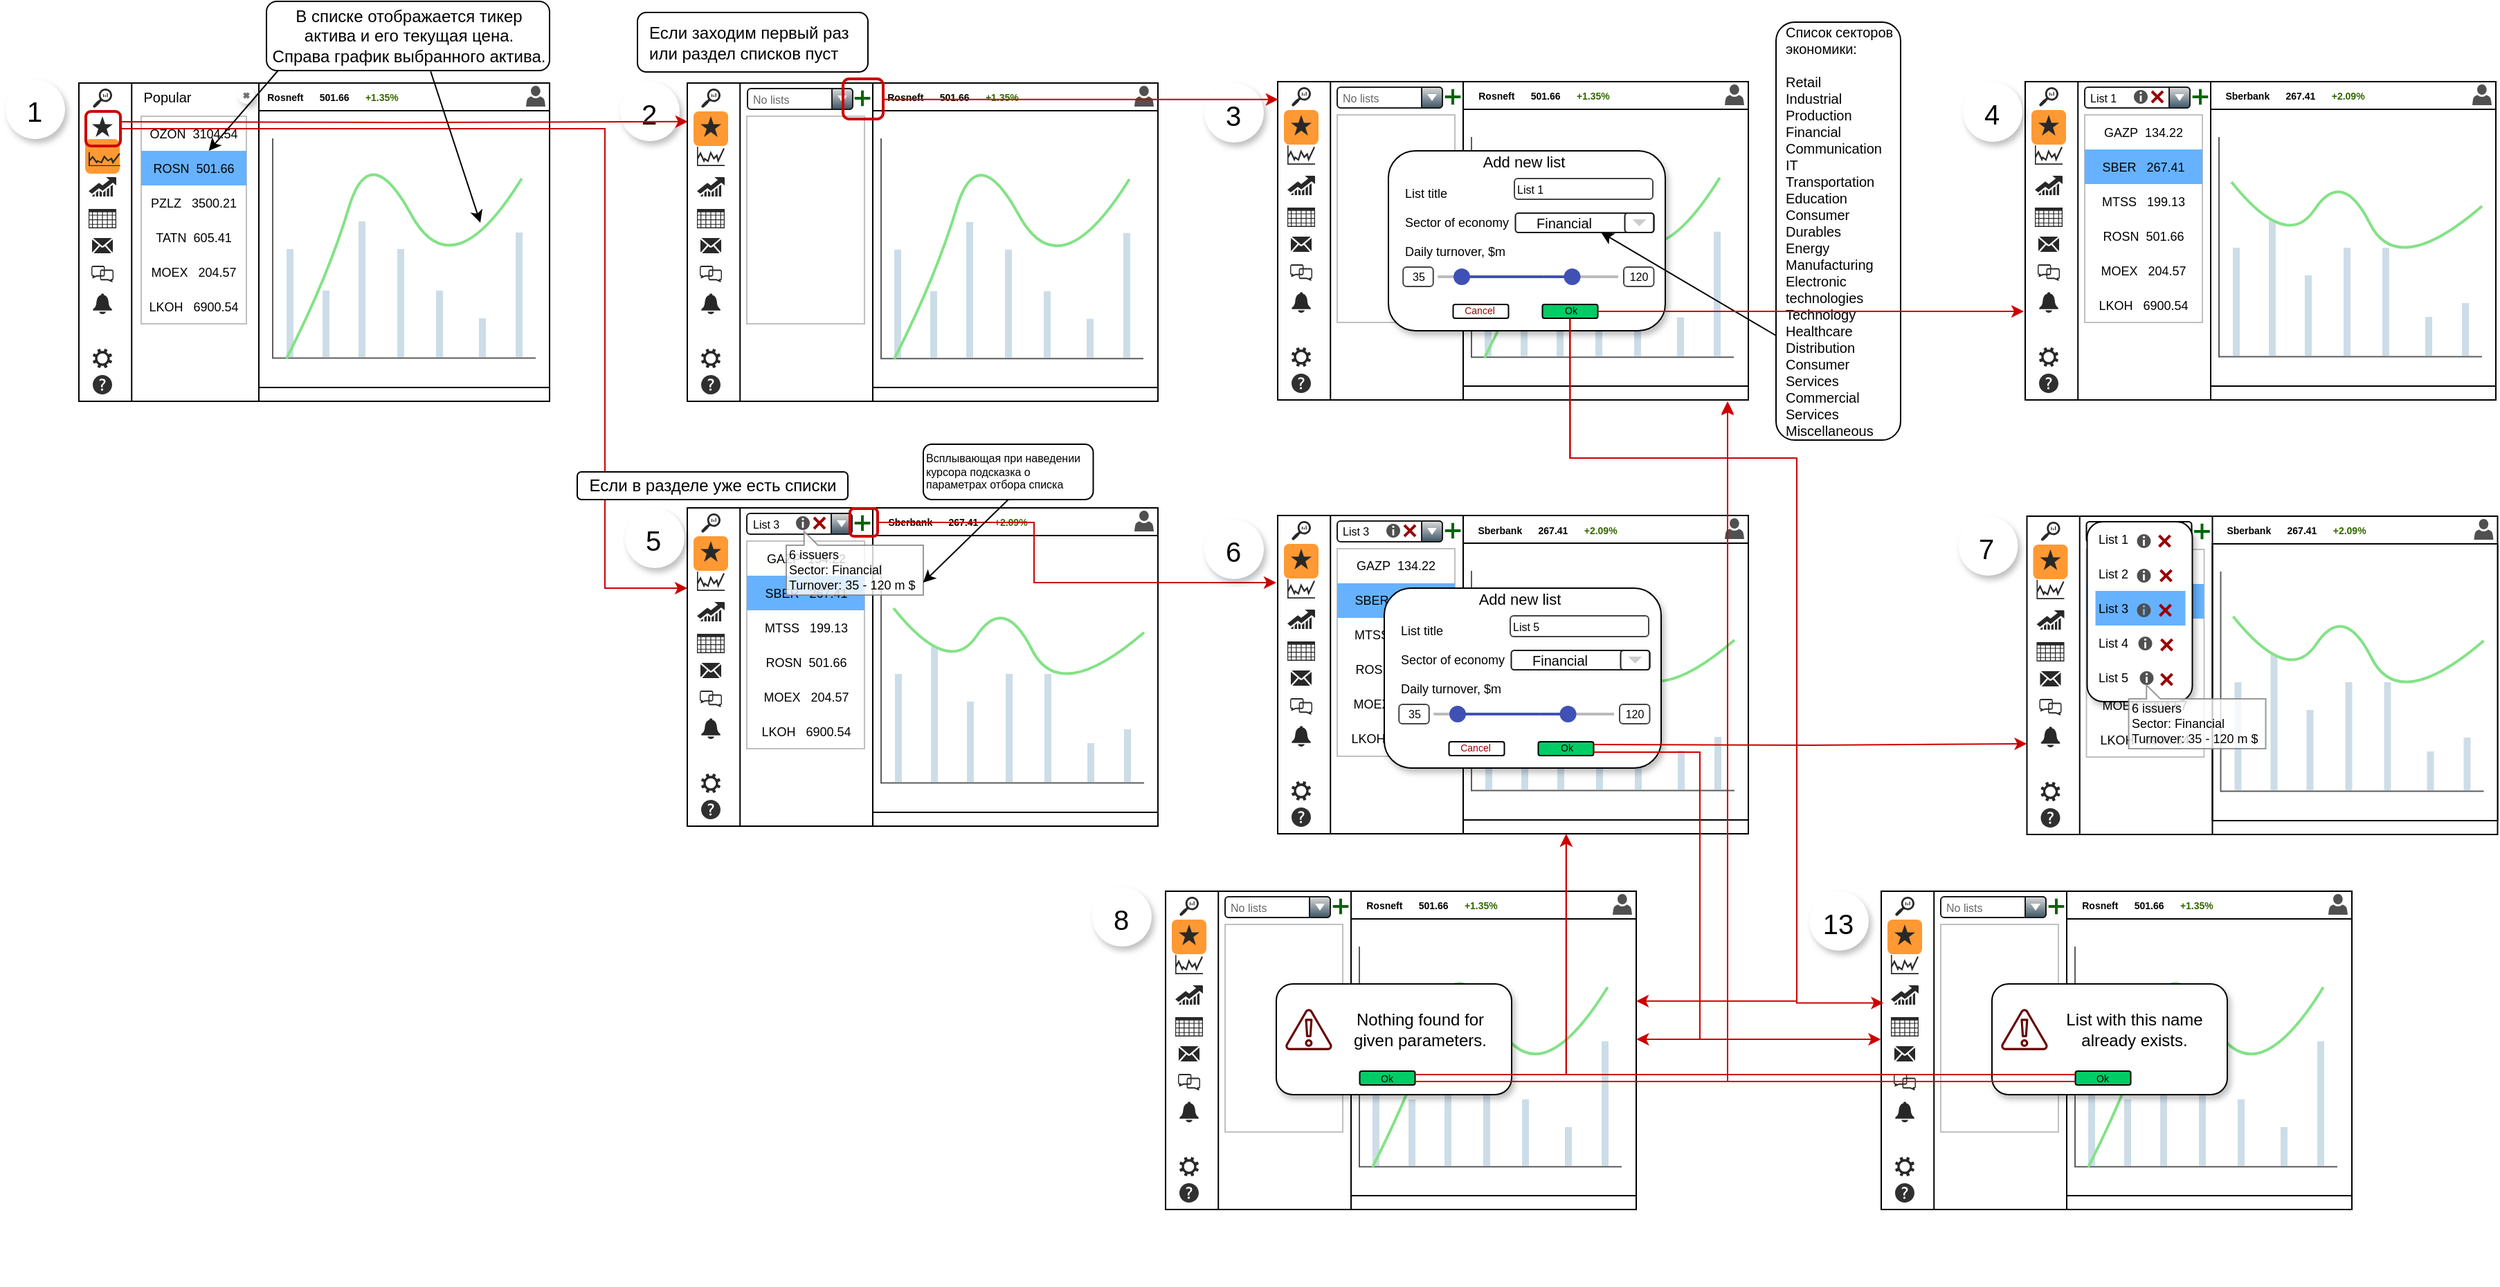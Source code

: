 <mxfile version="24.8.3">
  <diagram name="Страница — 1" id="06afWmyYIh01I3DeyTdm">
    <mxGraphModel dx="2084" dy="723" grid="1" gridSize="10" guides="1" tooltips="1" connect="1" arrows="1" fold="1" page="1" pageScale="1" pageWidth="827" pageHeight="1169" math="0" shadow="0">
      <root>
        <mxCell id="0" />
        <mxCell id="1" parent="0" />
        <mxCell id="IjeG_mGZ-sbmmFtIHD-n-52" value="" style="group" parent="1" vertex="1" connectable="0">
          <mxGeometry x="401" y="708" width="43" height="43" as="geometry" />
        </mxCell>
        <mxCell id="IjeG_mGZ-sbmmFtIHD-n-53" value="" style="shape=ellipse;dashed=0;strokeColor=none;shadow=1;fontSize=13;align=center;verticalAlign=top;labelPosition=center;verticalLabelPosition=bottom;html=1;aspect=fixed;container=0;" parent="IjeG_mGZ-sbmmFtIHD-n-52" vertex="1">
          <mxGeometry width="43" height="43" as="geometry" />
        </mxCell>
        <mxCell id="IjeG_mGZ-sbmmFtIHD-n-54" value="&lt;font style=&quot;font-size: 20px;&quot;&gt;2&lt;/font&gt;" style="text;html=1;align=center;verticalAlign=middle;whiteSpace=wrap;rounded=0;container=0;" parent="IjeG_mGZ-sbmmFtIHD-n-52" vertex="1">
          <mxGeometry x="5.5" y="7.5" width="30" height="30" as="geometry" />
        </mxCell>
        <mxCell id="JY48ZlziRERin18FjAFL-1" value="" style="rounded=0;whiteSpace=wrap;html=1;" parent="1" vertex="1">
          <mxGeometry x="10" y="709" width="340" height="230" as="geometry" />
        </mxCell>
        <mxCell id="JY48ZlziRERin18FjAFL-2" value="" style="endArrow=none;html=1;rounded=0;entryX=0.118;entryY=1;entryDx=0;entryDy=0;entryPerimeter=0;exitX=0.118;exitY=0;exitDx=0;exitDy=0;exitPerimeter=0;" parent="1" edge="1">
          <mxGeometry width="50" height="50" relative="1" as="geometry">
            <mxPoint x="48.12" y="709" as="sourcePoint" />
            <mxPoint x="48.12" y="939" as="targetPoint" />
          </mxGeometry>
        </mxCell>
        <mxCell id="JY48ZlziRERin18FjAFL-3" value="" style="html=1;dashed=0;aspect=fixed;verticalLabelPosition=bottom;verticalAlign=top;align=center;shape=mxgraph.gmdl.star;strokeColor=none;fillColor=#282828;shadow=0;sketch=0;" parent="1" vertex="1">
          <mxGeometry x="19.5" y="733" width="15" height="15" as="geometry" />
        </mxCell>
        <mxCell id="JY48ZlziRERin18FjAFL-4" value="" style="sketch=0;pointerEvents=1;shadow=0;dashed=0;html=1;strokeColor=none;fillColor=#505050;labelPosition=center;verticalLabelPosition=bottom;verticalAlign=top;outlineConnect=0;align=center;shape=mxgraph.office.users.user;" parent="1" vertex="1">
          <mxGeometry x="333" y="711" width="14" height="15" as="geometry" />
        </mxCell>
        <mxCell id="JY48ZlziRERin18FjAFL-5" value="" style="sketch=0;pointerEvents=1;shadow=0;dashed=0;html=1;strokeColor=none;fillColor=#303030;labelPosition=center;verticalLabelPosition=bottom;verticalAlign=top;outlineConnect=0;align=center;shape=mxgraph.office.concepts.help;" parent="1" vertex="1">
          <mxGeometry x="20" y="920" width="14" height="14" as="geometry" />
        </mxCell>
        <mxCell id="JY48ZlziRERin18FjAFL-6" value="&lt;div&gt;&lt;br&gt;&lt;/div&gt;&lt;div&gt;&lt;br&gt;&lt;/div&gt;&lt;div&gt;&lt;br&gt;&lt;/div&gt;&lt;div&gt;&lt;br&gt;&lt;/div&gt;&lt;div&gt;&lt;br&gt;&lt;/div&gt;" style="sketch=0;pointerEvents=1;shadow=0;dashed=0;html=1;strokeColor=none;fillColor=#282828;labelPosition=center;verticalLabelPosition=bottom;verticalAlign=top;outlineConnect=0;align=center;shape=mxgraph.office.concepts.settings;" parent="1" vertex="1">
          <mxGeometry x="20" y="901" width="14" height="14" as="geometry" />
        </mxCell>
        <mxCell id="JY48ZlziRERin18FjAFL-7" value="" style="verticalLabelPosition=bottom;sketch=0;html=1;fillColor=#282828;strokeColor=none;verticalAlign=top;pointerEvents=1;align=center;shape=mxgraph.cisco_safe.iot_things_icons.icon34;" parent="1" vertex="1">
          <mxGeometry x="19.5" y="821" width="15" height="11" as="geometry" />
        </mxCell>
        <mxCell id="JY48ZlziRERin18FjAFL-8" value="" style="verticalLabelPosition=bottom;sketch=0;html=1;fillColor=#282828;strokeColor=none;verticalAlign=top;pointerEvents=1;align=center;shape=mxgraph.cisco_safe.iot_things_icons.icon13;" parent="1" vertex="1">
          <mxGeometry x="19" y="841" width="16" height="12.0" as="geometry" />
        </mxCell>
        <mxCell id="JY48ZlziRERin18FjAFL-9" value="" style="verticalLabelPosition=bottom;sketch=0;html=1;fillColor=#282828;strokeColor=none;verticalAlign=top;pointerEvents=1;align=center;shape=mxgraph.cisco_safe.business_icons.icon10;" parent="1" vertex="1">
          <mxGeometry x="17" y="777" width="20" height="14" as="geometry" />
        </mxCell>
        <mxCell id="JY48ZlziRERin18FjAFL-10" value="" style="shape=ellipse;dashed=0;strokeColor=none;shadow=1;fontSize=13;align=center;verticalAlign=top;labelPosition=center;verticalLabelPosition=bottom;html=1;aspect=fixed;" parent="1" vertex="1">
          <mxGeometry x="125" y="712" width="12" height="12" as="geometry" />
        </mxCell>
        <mxCell id="JY48ZlziRERin18FjAFL-11" value="" style="dashed=0;html=1;shape=mxgraph.gmdl.x;strokeColor=#737373;strokeWidth=2;shadow=0;sketch=0;html=1;labelPosition=center;verticalLabelPosition=bottom;align=center;verticalAlign=top;" parent="JY48ZlziRERin18FjAFL-10" vertex="1">
          <mxGeometry x="4.286" y="4.286" width="3.429" height="3.429" as="geometry" />
        </mxCell>
        <mxCell id="JY48ZlziRERin18FjAFL-12" value="" style="verticalLabelPosition=bottom;sketch=0;html=1;fillColor=#282828;strokeColor=none;verticalAlign=top;pointerEvents=1;align=center;shape=mxgraph.cisco_safe.business_icons.icon25;" parent="1" vertex="1">
          <mxGeometry x="17" y="800" width="20" height="14" as="geometry" />
        </mxCell>
        <mxCell id="JY48ZlziRERin18FjAFL-13" value="" style="sketch=0;pointerEvents=1;shadow=0;dashed=0;html=1;strokeColor=none;labelPosition=center;verticalLabelPosition=bottom;verticalAlign=top;align=center;fillColor=#282828;shape=mxgraph.mscae.oms.alerts" parent="1" vertex="1">
          <mxGeometry x="20" y="861" width="14" height="15" as="geometry" />
        </mxCell>
        <mxCell id="JY48ZlziRERin18FjAFL-14" value="" style="sketch=0;pointerEvents=1;shadow=0;dashed=0;html=1;strokeColor=none;labelPosition=center;verticalLabelPosition=bottom;verticalAlign=top;align=center;fillColor=#282828;shape=mxgraph.mscae.oms.log_search" parent="1" vertex="1">
          <mxGeometry x="20" y="713" width="14" height="14" as="geometry" />
        </mxCell>
        <mxCell id="JY48ZlziRERin18FjAFL-15" value="" style="endArrow=none;html=1;rounded=0;entryX=0.118;entryY=1;entryDx=0;entryDy=0;entryPerimeter=0;exitX=0.118;exitY=0;exitDx=0;exitDy=0;exitPerimeter=0;" parent="1" edge="1">
          <mxGeometry width="50" height="50" relative="1" as="geometry">
            <mxPoint x="140" y="709" as="sourcePoint" />
            <mxPoint x="140" y="939" as="targetPoint" />
          </mxGeometry>
        </mxCell>
        <mxCell id="JY48ZlziRERin18FjAFL-16" value="" style="rounded=0;whiteSpace=wrap;html=1;" parent="1" vertex="1">
          <mxGeometry x="140" y="729" width="210" height="200" as="geometry" />
        </mxCell>
        <mxCell id="JY48ZlziRERin18FjAFL-17" value="" style="endArrow=none;html=1;rounded=0;strokeColor=#5C5C5C;" parent="1" edge="1">
          <mxGeometry width="50" height="50" relative="1" as="geometry">
            <mxPoint x="150" y="907.75" as="sourcePoint" />
            <mxPoint x="340" y="907.75" as="targetPoint" />
          </mxGeometry>
        </mxCell>
        <mxCell id="JY48ZlziRERin18FjAFL-18" value="" style="rounded=1;whiteSpace=wrap;html=1;fillColor=#FF9933;strokeColor=none;" parent="1" vertex="1">
          <mxGeometry x="14.5" y="749.5" width="25" height="25" as="geometry" />
        </mxCell>
        <mxCell id="JY48ZlziRERin18FjAFL-19" value="" style="endArrow=none;html=1;rounded=0;strokeColor=#5C5C5C;" parent="1" edge="1">
          <mxGeometry width="50" height="50" relative="1" as="geometry">
            <mxPoint x="150" y="749" as="sourcePoint" />
            <mxPoint x="150" y="908.25" as="targetPoint" />
          </mxGeometry>
        </mxCell>
        <mxCell id="JY48ZlziRERin18FjAFL-20" value="" style="verticalLabelPosition=bottom;sketch=0;html=1;fillColor=#282828;strokeColor=none;verticalAlign=top;pointerEvents=1;align=center;shape=mxgraph.cisco_safe.business_icons.icon24;" parent="1" vertex="1">
          <mxGeometry x="17" y="759" width="23" height="10" as="geometry" />
        </mxCell>
        <mxCell id="JY48ZlziRERin18FjAFL-21" value="" style="rounded=0;whiteSpace=wrap;html=1;fillColor=#CCDDE8;strokeColor=none;" parent="1" vertex="1">
          <mxGeometry x="160" y="829" width="5" height="78" as="geometry" />
        </mxCell>
        <mxCell id="JY48ZlziRERin18FjAFL-22" value="" style="rounded=0;whiteSpace=wrap;html=1;fillColor=#CCDDE8;strokeColor=none;" parent="1" vertex="1">
          <mxGeometry x="186" y="859" width="5" height="48" as="geometry" />
        </mxCell>
        <mxCell id="JY48ZlziRERin18FjAFL-23" value="" style="rounded=0;whiteSpace=wrap;html=1;fillColor=#CCDDE8;strokeColor=none;" parent="1" vertex="1">
          <mxGeometry x="212" y="809" width="5" height="98" as="geometry" />
        </mxCell>
        <mxCell id="JY48ZlziRERin18FjAFL-24" value="" style="rounded=0;whiteSpace=wrap;html=1;fillColor=#CCDDE8;strokeColor=none;" parent="1" vertex="1">
          <mxGeometry x="240" y="829" width="5" height="78" as="geometry" />
        </mxCell>
        <mxCell id="JY48ZlziRERin18FjAFL-25" value="" style="rounded=0;whiteSpace=wrap;html=1;fillColor=#CCDDE8;strokeColor=none;" parent="1" vertex="1">
          <mxGeometry x="268" y="859" width="5" height="48" as="geometry" />
        </mxCell>
        <mxCell id="JY48ZlziRERin18FjAFL-26" value="" style="rounded=0;whiteSpace=wrap;html=1;fillColor=#CCDDE8;strokeColor=none;" parent="1" vertex="1">
          <mxGeometry x="299" y="879" width="5" height="28" as="geometry" />
        </mxCell>
        <mxCell id="JY48ZlziRERin18FjAFL-27" value="" style="rounded=0;whiteSpace=wrap;html=1;fillColor=#CCDDE8;strokeColor=none;" parent="1" vertex="1">
          <mxGeometry x="325.5" y="817" width="5" height="90" as="geometry" />
        </mxCell>
        <mxCell id="JY48ZlziRERin18FjAFL-28" value="" style="endArrow=none;html=1;rounded=0;curved=1;exitX=0.048;exitY=0.95;exitDx=0;exitDy=0;exitPerimeter=0;entryX=0.857;entryY=0.3;entryDx=0;entryDy=0;entryPerimeter=0;strokeWidth=2;strokeColor=#83e286;" parent="1" edge="1">
          <mxGeometry width="50" height="50" relative="1" as="geometry">
            <mxPoint x="160.0" y="908" as="sourcePoint" />
            <mxPoint x="329.89" y="778" as="targetPoint" />
            <Array as="points">
              <mxPoint x="190" y="849" />
              <mxPoint x="220" y="749" />
              <mxPoint x="280" y="859" />
            </Array>
          </mxGeometry>
        </mxCell>
        <mxCell id="JY48ZlziRERin18FjAFL-29" value="&lt;font style=&quot;font-size: 7px;&quot;&gt;&lt;b&gt;Rosneft&amp;nbsp; &amp;nbsp; &amp;nbsp; 501.66&amp;nbsp; &amp;nbsp; &amp;nbsp; &lt;font color=&quot;#336600&quot;&gt;+1.35%&lt;/font&gt;&lt;/b&gt;&lt;/font&gt;" style="text;html=1;align=center;verticalAlign=middle;whiteSpace=wrap;rounded=0;" parent="1" vertex="1">
          <mxGeometry x="142" y="711" width="103" height="14" as="geometry" />
        </mxCell>
        <mxCell id="JY48ZlziRERin18FjAFL-30" value="&lt;font style=&quot;font-size: 10px;&quot;&gt;Popular&lt;/font&gt;" style="text;html=1;align=center;verticalAlign=middle;whiteSpace=wrap;rounded=0;" parent="1" vertex="1">
          <mxGeometry x="54" y="714" width="40" height="10" as="geometry" />
        </mxCell>
        <mxCell id="JY48ZlziRERin18FjAFL-31" value="" style="childLayout=tableLayout;recursiveResize=0;shadow=0;fillColor=none;strokeColor=#C0C0C0;fontSize=9;" parent="1" vertex="1">
          <mxGeometry x="55" y="733" width="76" height="150" as="geometry" />
        </mxCell>
        <mxCell id="JY48ZlziRERin18FjAFL-32" style="shape=tableRow;horizontal=0;startSize=0;swimlaneHead=0;swimlaneBody=0;top=0;left=0;bottom=0;right=0;dropTarget=0;collapsible=0;recursiveResize=0;expand=0;fontStyle=0;fillColor=none;fontSize=9;" parent="JY48ZlziRERin18FjAFL-31" vertex="1">
          <mxGeometry width="76" height="25" as="geometry" />
        </mxCell>
        <mxCell id="JY48ZlziRERin18FjAFL-33" value="OZON&amp;nbsp; 3104.54" style="connectable=0;recursiveResize=0;strokeColor=none;fillColor=none;align=center;whiteSpace=wrap;html=1;fontSize=9;" parent="JY48ZlziRERin18FjAFL-32" vertex="1">
          <mxGeometry width="76" height="25" as="geometry">
            <mxRectangle width="76" height="25" as="alternateBounds" />
          </mxGeometry>
        </mxCell>
        <mxCell id="JY48ZlziRERin18FjAFL-34" style="shape=tableRow;horizontal=0;startSize=0;swimlaneHead=0;swimlaneBody=0;top=0;left=0;bottom=0;right=0;dropTarget=0;collapsible=0;recursiveResize=0;expand=0;fontStyle=0;fillColor=none;fontSize=9;" parent="JY48ZlziRERin18FjAFL-31" vertex="1">
          <mxGeometry y="25" width="76" height="25" as="geometry" />
        </mxCell>
        <mxCell id="JY48ZlziRERin18FjAFL-35" value="ROSN&amp;nbsp; 501.66" style="connectable=0;recursiveResize=0;strokeColor=none;fillColor=#66B2FF;align=center;whiteSpace=wrap;html=1;fontSize=9;" parent="JY48ZlziRERin18FjAFL-34" vertex="1">
          <mxGeometry width="76" height="25" as="geometry">
            <mxRectangle width="76" height="25" as="alternateBounds" />
          </mxGeometry>
        </mxCell>
        <mxCell id="JY48ZlziRERin18FjAFL-36" value="" style="shape=tableRow;horizontal=0;startSize=0;swimlaneHead=0;swimlaneBody=0;top=0;left=0;bottom=0;right=0;dropTarget=0;collapsible=0;recursiveResize=0;expand=0;fontStyle=0;fillColor=none;fontSize=9;" parent="JY48ZlziRERin18FjAFL-31" vertex="1">
          <mxGeometry y="50" width="76" height="25" as="geometry" />
        </mxCell>
        <mxCell id="JY48ZlziRERin18FjAFL-37" value="PZLZ&amp;nbsp; &amp;nbsp;3500.21" style="connectable=0;recursiveResize=0;strokeColor=none;fillColor=none;align=center;whiteSpace=wrap;html=1;fontSize=9;" parent="JY48ZlziRERin18FjAFL-36" vertex="1">
          <mxGeometry width="76" height="25" as="geometry">
            <mxRectangle width="76" height="25" as="alternateBounds" />
          </mxGeometry>
        </mxCell>
        <mxCell id="JY48ZlziRERin18FjAFL-38" style="shape=tableRow;horizontal=0;startSize=0;swimlaneHead=0;swimlaneBody=0;top=0;left=0;bottom=0;right=0;dropTarget=0;collapsible=0;recursiveResize=0;expand=0;fontStyle=0;fillColor=none;fontSize=9;" parent="JY48ZlziRERin18FjAFL-31" vertex="1">
          <mxGeometry y="75" width="76" height="25" as="geometry" />
        </mxCell>
        <mxCell id="JY48ZlziRERin18FjAFL-39" value="TATN&amp;nbsp; 605.41" style="connectable=0;recursiveResize=0;strokeColor=none;fillColor=none;align=center;whiteSpace=wrap;html=1;fontSize=9;" parent="JY48ZlziRERin18FjAFL-38" vertex="1">
          <mxGeometry width="76" height="25" as="geometry">
            <mxRectangle width="76" height="25" as="alternateBounds" />
          </mxGeometry>
        </mxCell>
        <mxCell id="JY48ZlziRERin18FjAFL-40" style="shape=tableRow;horizontal=0;startSize=0;swimlaneHead=0;swimlaneBody=0;top=0;left=0;bottom=0;right=0;dropTarget=0;collapsible=0;recursiveResize=0;expand=0;fontStyle=0;fillColor=none;fontSize=9;" parent="JY48ZlziRERin18FjAFL-31" vertex="1">
          <mxGeometry y="100" width="76" height="25" as="geometry" />
        </mxCell>
        <mxCell id="JY48ZlziRERin18FjAFL-41" value="MOEX &amp;nbsp; 204.57" style="connectable=0;recursiveResize=0;strokeColor=none;fillColor=none;align=center;whiteSpace=wrap;html=1;fontSize=9;" parent="JY48ZlziRERin18FjAFL-40" vertex="1">
          <mxGeometry width="76" height="25" as="geometry">
            <mxRectangle width="76" height="25" as="alternateBounds" />
          </mxGeometry>
        </mxCell>
        <mxCell id="JY48ZlziRERin18FjAFL-42" style="shape=tableRow;horizontal=0;startSize=0;swimlaneHead=0;swimlaneBody=0;top=0;left=0;bottom=0;right=0;dropTarget=0;collapsible=0;recursiveResize=0;expand=0;fontStyle=0;fillColor=none;fontSize=9;" parent="JY48ZlziRERin18FjAFL-31" vertex="1">
          <mxGeometry y="125" width="76" height="25" as="geometry" />
        </mxCell>
        <mxCell id="JY48ZlziRERin18FjAFL-43" value="LKOH&amp;nbsp; &amp;nbsp;6900.54" style="connectable=0;recursiveResize=0;strokeColor=none;fillColor=none;align=center;whiteSpace=wrap;html=1;fontSize=9;" parent="JY48ZlziRERin18FjAFL-42" vertex="1">
          <mxGeometry width="76" height="25" as="geometry">
            <mxRectangle width="76" height="25" as="alternateBounds" />
          </mxGeometry>
        </mxCell>
        <mxCell id="JY48ZlziRERin18FjAFL-228" style="edgeStyle=orthogonalEdgeStyle;rounded=0;orthogonalLoop=1;jettySize=auto;html=1;exitX=1;exitY=0.5;exitDx=0;exitDy=0;entryX=0;entryY=0.25;entryDx=0;entryDy=0;strokeColor=#CC0000;" parent="1" source="JY48ZlziRERin18FjAFL-44" target="JY48ZlziRERin18FjAFL-45" edge="1">
          <mxGeometry relative="1" as="geometry">
            <Array as="points">
              <mxPoint x="390" y="742" />
              <mxPoint x="390" y="1074" />
              <mxPoint x="450" y="1074" />
            </Array>
          </mxGeometry>
        </mxCell>
        <mxCell id="JY48ZlziRERin18FjAFL-44" value="" style="rounded=1;whiteSpace=wrap;html=1;fillColor=none;strokeColor=#CC0000;strokeWidth=2;" parent="1" vertex="1">
          <mxGeometry x="15" y="729.5" width="25" height="25" as="geometry" />
        </mxCell>
        <mxCell id="JY48ZlziRERin18FjAFL-45" value="" style="rounded=0;whiteSpace=wrap;html=1;" parent="1" vertex="1">
          <mxGeometry x="449.5" y="1016" width="340" height="230" as="geometry" />
        </mxCell>
        <mxCell id="JY48ZlziRERin18FjAFL-46" value="" style="endArrow=none;html=1;rounded=0;entryX=0.118;entryY=1;entryDx=0;entryDy=0;entryPerimeter=0;exitX=0.118;exitY=0;exitDx=0;exitDy=0;exitPerimeter=0;" parent="1" edge="1">
          <mxGeometry width="50" height="50" relative="1" as="geometry">
            <mxPoint x="487.62" y="1016" as="sourcePoint" />
            <mxPoint x="487.62" y="1246" as="targetPoint" />
          </mxGeometry>
        </mxCell>
        <mxCell id="JY48ZlziRERin18FjAFL-48" value="" style="sketch=0;pointerEvents=1;shadow=0;dashed=0;html=1;strokeColor=none;fillColor=#505050;labelPosition=center;verticalLabelPosition=bottom;verticalAlign=top;outlineConnect=0;align=center;shape=mxgraph.office.users.user;" parent="1" vertex="1">
          <mxGeometry x="772.5" y="1018" width="14" height="15" as="geometry" />
        </mxCell>
        <mxCell id="JY48ZlziRERin18FjAFL-49" value="" style="sketch=0;pointerEvents=1;shadow=0;dashed=0;html=1;strokeColor=none;fillColor=#303030;labelPosition=center;verticalLabelPosition=bottom;verticalAlign=top;outlineConnect=0;align=center;shape=mxgraph.office.concepts.help;" parent="1" vertex="1">
          <mxGeometry x="459.5" y="1227" width="14" height="14" as="geometry" />
        </mxCell>
        <mxCell id="JY48ZlziRERin18FjAFL-50" value="&lt;div&gt;&lt;br&gt;&lt;/div&gt;&lt;div&gt;&lt;br&gt;&lt;/div&gt;&lt;div&gt;&lt;br&gt;&lt;/div&gt;&lt;div&gt;&lt;br&gt;&lt;/div&gt;&lt;div&gt;&lt;br&gt;&lt;/div&gt;" style="sketch=0;pointerEvents=1;shadow=0;dashed=0;html=1;strokeColor=none;fillColor=#282828;labelPosition=center;verticalLabelPosition=bottom;verticalAlign=top;outlineConnect=0;align=center;shape=mxgraph.office.concepts.settings;" parent="1" vertex="1">
          <mxGeometry x="459.5" y="1208" width="14" height="14" as="geometry" />
        </mxCell>
        <mxCell id="JY48ZlziRERin18FjAFL-51" value="" style="verticalLabelPosition=bottom;sketch=0;html=1;fillColor=#282828;strokeColor=none;verticalAlign=top;pointerEvents=1;align=center;shape=mxgraph.cisco_safe.iot_things_icons.icon34;" parent="1" vertex="1">
          <mxGeometry x="459" y="1128" width="15" height="11" as="geometry" />
        </mxCell>
        <mxCell id="JY48ZlziRERin18FjAFL-52" value="" style="verticalLabelPosition=bottom;sketch=0;html=1;fillColor=#282828;strokeColor=none;verticalAlign=top;pointerEvents=1;align=center;shape=mxgraph.cisco_safe.iot_things_icons.icon13;" parent="1" vertex="1">
          <mxGeometry x="458.5" y="1148" width="16" height="12.0" as="geometry" />
        </mxCell>
        <mxCell id="JY48ZlziRERin18FjAFL-53" value="" style="verticalLabelPosition=bottom;sketch=0;html=1;fillColor=#282828;strokeColor=none;verticalAlign=top;pointerEvents=1;align=center;shape=mxgraph.cisco_safe.business_icons.icon25;" parent="1" vertex="1">
          <mxGeometry x="456.5" y="1107" width="20" height="14" as="geometry" />
        </mxCell>
        <mxCell id="JY48ZlziRERin18FjAFL-59" value="" style="rounded=1;whiteSpace=wrap;html=1;fillColor=#FF9933;strokeColor=none;" parent="1" vertex="1">
          <mxGeometry x="454" y="1036.5" width="25" height="25" as="geometry" />
        </mxCell>
        <mxCell id="JY48ZlziRERin18FjAFL-54" value="" style="sketch=0;pointerEvents=1;shadow=0;dashed=0;html=1;strokeColor=none;labelPosition=center;verticalLabelPosition=bottom;verticalAlign=top;align=center;fillColor=#282828;shape=mxgraph.mscae.oms.alerts" parent="1" vertex="1">
          <mxGeometry x="459.5" y="1168" width="14" height="15" as="geometry" />
        </mxCell>
        <mxCell id="JY48ZlziRERin18FjAFL-55" value="" style="rounded=0;whiteSpace=wrap;html=1;" parent="1" vertex="1">
          <mxGeometry x="583.5" y="1036" width="206" height="200" as="geometry" />
        </mxCell>
        <mxCell id="JY48ZlziRERin18FjAFL-56" value="" style="sketch=0;pointerEvents=1;shadow=0;dashed=0;html=1;strokeColor=none;labelPosition=center;verticalLabelPosition=bottom;verticalAlign=top;align=center;fillColor=#282828;shape=mxgraph.mscae.oms.log_search" parent="1" vertex="1">
          <mxGeometry x="459.5" y="1020" width="14" height="14" as="geometry" />
        </mxCell>
        <mxCell id="JY48ZlziRERin18FjAFL-57" value="" style="endArrow=none;html=1;rounded=0;entryX=0.118;entryY=1;entryDx=0;entryDy=0;entryPerimeter=0;exitX=0.118;exitY=0;exitDx=0;exitDy=0;exitPerimeter=0;" parent="1" edge="1">
          <mxGeometry width="50" height="50" relative="1" as="geometry">
            <mxPoint x="583.5" y="1016" as="sourcePoint" />
            <mxPoint x="583.5" y="1246" as="targetPoint" />
          </mxGeometry>
        </mxCell>
        <mxCell id="JY48ZlziRERin18FjAFL-58" value="" style="endArrow=none;html=1;rounded=0;strokeColor=#5C5C5C;" parent="1" edge="1">
          <mxGeometry width="50" height="50" relative="1" as="geometry">
            <mxPoint x="589.5" y="1214.75" as="sourcePoint" />
            <mxPoint x="779.5" y="1214.75" as="targetPoint" />
          </mxGeometry>
        </mxCell>
        <mxCell id="JY48ZlziRERin18FjAFL-60" value="" style="endArrow=none;html=1;rounded=0;strokeColor=#5C5C5C;" parent="1" edge="1">
          <mxGeometry width="50" height="50" relative="1" as="geometry">
            <mxPoint x="589.5" y="1056" as="sourcePoint" />
            <mxPoint x="589.5" y="1215.25" as="targetPoint" />
          </mxGeometry>
        </mxCell>
        <mxCell id="JY48ZlziRERin18FjAFL-61" value="" style="verticalLabelPosition=bottom;sketch=0;html=1;fillColor=#282828;strokeColor=none;verticalAlign=top;pointerEvents=1;align=center;shape=mxgraph.cisco_safe.business_icons.icon24;" parent="1" vertex="1">
          <mxGeometry x="456.5" y="1062" width="20" height="14" as="geometry" />
        </mxCell>
        <mxCell id="JY48ZlziRERin18FjAFL-62" value="" style="rounded=0;whiteSpace=wrap;html=1;fillColor=#CCDDE8;strokeColor=none;" parent="1" vertex="1">
          <mxGeometry x="599.5" y="1136" width="5" height="78" as="geometry" />
        </mxCell>
        <mxCell id="JY48ZlziRERin18FjAFL-63" value="" style="rounded=0;whiteSpace=wrap;html=1;fillColor=#CCDDE8;strokeColor=none;" parent="1" vertex="1">
          <mxGeometry x="625.5" y="1116" width="5" height="98" as="geometry" />
        </mxCell>
        <mxCell id="JY48ZlziRERin18FjAFL-64" value="" style="rounded=0;whiteSpace=wrap;html=1;fillColor=#CCDDE8;strokeColor=none;" parent="1" vertex="1">
          <mxGeometry x="651.5" y="1156" width="5" height="58" as="geometry" />
        </mxCell>
        <mxCell id="JY48ZlziRERin18FjAFL-65" value="" style="rounded=0;whiteSpace=wrap;html=1;fillColor=#CCDDE8;strokeColor=none;" parent="1" vertex="1">
          <mxGeometry x="679.5" y="1136" width="5" height="78" as="geometry" />
        </mxCell>
        <mxCell id="JY48ZlziRERin18FjAFL-66" value="" style="rounded=0;whiteSpace=wrap;html=1;fillColor=#CCDDE8;strokeColor=none;" parent="1" vertex="1">
          <mxGeometry x="707.5" y="1136" width="5" height="78" as="geometry" />
        </mxCell>
        <mxCell id="JY48ZlziRERin18FjAFL-67" value="" style="rounded=0;whiteSpace=wrap;html=1;fillColor=#CCDDE8;strokeColor=none;" parent="1" vertex="1">
          <mxGeometry x="738.5" y="1186" width="5" height="28" as="geometry" />
        </mxCell>
        <mxCell id="JY48ZlziRERin18FjAFL-68" value="" style="rounded=0;whiteSpace=wrap;html=1;fillColor=#CCDDE8;strokeColor=none;" parent="1" vertex="1">
          <mxGeometry x="765" y="1176" width="5" height="38" as="geometry" />
        </mxCell>
        <mxCell id="JY48ZlziRERin18FjAFL-69" value="" style="endArrow=none;html=1;rounded=0;curved=1;strokeWidth=2;strokeColor=#83e286;" parent="1" edge="1">
          <mxGeometry width="50" height="50" relative="1" as="geometry">
            <mxPoint x="598.5" y="1088.5" as="sourcePoint" />
            <mxPoint x="779.5" y="1106" as="targetPoint" />
            <Array as="points">
              <mxPoint x="638.5" y="1138.5" />
              <mxPoint x="678.5" y="1078.5" />
              <mxPoint x="718.5" y="1158.5" />
            </Array>
          </mxGeometry>
        </mxCell>
        <mxCell id="JY48ZlziRERin18FjAFL-70" value="&lt;font style=&quot;font-size: 7px;&quot;&gt;&lt;b&gt;Sberbank&amp;nbsp; &amp;nbsp; &amp;nbsp; 267.41&amp;nbsp; &amp;nbsp; &amp;nbsp;&amp;nbsp;&lt;font color=&quot;#336600&quot;&gt;+2.09%&lt;/font&gt;&lt;/b&gt;&lt;/font&gt;" style="text;html=1;align=center;verticalAlign=middle;whiteSpace=wrap;rounded=0;" parent="1" vertex="1">
          <mxGeometry x="585.5" y="1018" width="118" height="14" as="geometry" />
        </mxCell>
        <mxCell id="JY48ZlziRERin18FjAFL-72" value="" style="childLayout=tableLayout;recursiveResize=0;shadow=0;fillColor=none;strokeColor=#C0C0C0;fontSize=9;" parent="1" vertex="1">
          <mxGeometry x="492.5" y="1040" width="85" height="150" as="geometry" />
        </mxCell>
        <mxCell id="JY48ZlziRERin18FjAFL-73" style="shape=tableRow;horizontal=0;startSize=0;swimlaneHead=0;swimlaneBody=0;top=0;left=0;bottom=0;right=0;dropTarget=0;collapsible=0;recursiveResize=0;expand=0;fontStyle=0;fillColor=none;fontSize=9;" parent="JY48ZlziRERin18FjAFL-72" vertex="1">
          <mxGeometry width="85" height="25" as="geometry" />
        </mxCell>
        <mxCell id="JY48ZlziRERin18FjAFL-74" value="GAZP&amp;nbsp; 134.22" style="connectable=0;recursiveResize=0;strokeColor=none;fillColor=none;align=center;whiteSpace=wrap;html=1;fontSize=9;" parent="JY48ZlziRERin18FjAFL-73" vertex="1">
          <mxGeometry width="85" height="25" as="geometry">
            <mxRectangle width="85" height="25" as="alternateBounds" />
          </mxGeometry>
        </mxCell>
        <mxCell id="JY48ZlziRERin18FjAFL-75" style="shape=tableRow;horizontal=0;startSize=0;swimlaneHead=0;swimlaneBody=0;top=0;left=0;bottom=0;right=0;dropTarget=0;collapsible=0;recursiveResize=0;expand=0;fontStyle=0;fillColor=none;fontSize=9;" parent="JY48ZlziRERin18FjAFL-72" vertex="1">
          <mxGeometry y="25" width="85" height="25" as="geometry" />
        </mxCell>
        <mxCell id="JY48ZlziRERin18FjAFL-76" value="SBER&amp;nbsp; &amp;nbsp;267.41" style="connectable=0;recursiveResize=0;strokeColor=none;fillColor=#66B2FF;align=center;whiteSpace=wrap;html=1;fontSize=9;" parent="JY48ZlziRERin18FjAFL-75" vertex="1">
          <mxGeometry width="85" height="25" as="geometry">
            <mxRectangle width="85" height="25" as="alternateBounds" />
          </mxGeometry>
        </mxCell>
        <mxCell id="JY48ZlziRERin18FjAFL-77" value="" style="shape=tableRow;horizontal=0;startSize=0;swimlaneHead=0;swimlaneBody=0;top=0;left=0;bottom=0;right=0;dropTarget=0;collapsible=0;recursiveResize=0;expand=0;fontStyle=0;fillColor=none;fontSize=9;" parent="JY48ZlziRERin18FjAFL-72" vertex="1">
          <mxGeometry y="50" width="85" height="25" as="geometry" />
        </mxCell>
        <mxCell id="JY48ZlziRERin18FjAFL-78" value="MTSS&amp;nbsp; &amp;nbsp;199.13" style="connectable=0;recursiveResize=0;strokeColor=none;fillColor=none;align=center;whiteSpace=wrap;html=1;fontSize=9;" parent="JY48ZlziRERin18FjAFL-77" vertex="1">
          <mxGeometry width="85" height="25" as="geometry">
            <mxRectangle width="85" height="25" as="alternateBounds" />
          </mxGeometry>
        </mxCell>
        <mxCell id="JY48ZlziRERin18FjAFL-79" style="shape=tableRow;horizontal=0;startSize=0;swimlaneHead=0;swimlaneBody=0;top=0;left=0;bottom=0;right=0;dropTarget=0;collapsible=0;recursiveResize=0;expand=0;fontStyle=0;fillColor=none;fontSize=9;" parent="JY48ZlziRERin18FjAFL-72" vertex="1">
          <mxGeometry y="75" width="85" height="25" as="geometry" />
        </mxCell>
        <mxCell id="JY48ZlziRERin18FjAFL-80" value="ROSN&amp;nbsp; 501.66" style="connectable=0;recursiveResize=0;strokeColor=none;fillColor=none;align=center;whiteSpace=wrap;html=1;fontSize=9;" parent="JY48ZlziRERin18FjAFL-79" vertex="1">
          <mxGeometry width="85" height="25" as="geometry">
            <mxRectangle width="85" height="25" as="alternateBounds" />
          </mxGeometry>
        </mxCell>
        <mxCell id="JY48ZlziRERin18FjAFL-81" style="shape=tableRow;horizontal=0;startSize=0;swimlaneHead=0;swimlaneBody=0;top=0;left=0;bottom=0;right=0;dropTarget=0;collapsible=0;recursiveResize=0;expand=0;fontStyle=0;fillColor=none;fontSize=9;" parent="JY48ZlziRERin18FjAFL-72" vertex="1">
          <mxGeometry y="100" width="85" height="25" as="geometry" />
        </mxCell>
        <mxCell id="JY48ZlziRERin18FjAFL-82" value="MOEX&amp;nbsp;&amp;nbsp; 204.57" style="connectable=0;recursiveResize=0;strokeColor=none;fillColor=none;align=center;whiteSpace=wrap;html=1;fontSize=9;" parent="JY48ZlziRERin18FjAFL-81" vertex="1">
          <mxGeometry width="85" height="25" as="geometry">
            <mxRectangle width="85" height="25" as="alternateBounds" />
          </mxGeometry>
        </mxCell>
        <mxCell id="JY48ZlziRERin18FjAFL-83" style="shape=tableRow;horizontal=0;startSize=0;swimlaneHead=0;swimlaneBody=0;top=0;left=0;bottom=0;right=0;dropTarget=0;collapsible=0;recursiveResize=0;expand=0;fontStyle=0;fillColor=none;fontSize=9;" parent="JY48ZlziRERin18FjAFL-72" vertex="1">
          <mxGeometry y="125" width="85" height="25" as="geometry" />
        </mxCell>
        <mxCell id="JY48ZlziRERin18FjAFL-84" value="LKOH&amp;nbsp; &amp;nbsp;6900.54" style="connectable=0;recursiveResize=0;strokeColor=none;fillColor=none;align=center;whiteSpace=wrap;html=1;fontSize=9;" parent="JY48ZlziRERin18FjAFL-83" vertex="1">
          <mxGeometry width="85" height="25" as="geometry">
            <mxRectangle width="85" height="25" as="alternateBounds" />
          </mxGeometry>
        </mxCell>
        <mxCell id="JY48ZlziRERin18FjAFL-85" value="" style="verticalLabelPosition=bottom;sketch=0;html=1;fillColor=#282828;strokeColor=none;verticalAlign=top;pointerEvents=1;align=center;shape=mxgraph.cisco_safe.business_icons.icon10;" parent="1" vertex="1">
          <mxGeometry x="456.5" y="1084" width="20" height="14" as="geometry" />
        </mxCell>
        <mxCell id="JY48ZlziRERin18FjAFL-47" value="" style="html=1;dashed=0;aspect=fixed;verticalLabelPosition=bottom;verticalAlign=top;align=center;shape=mxgraph.gmdl.star;strokeColor=none;fillColor=#282828;shadow=0;sketch=0;" parent="1" vertex="1">
          <mxGeometry x="459" y="1040" width="15" height="15" as="geometry" />
        </mxCell>
        <mxCell id="JY48ZlziRERin18FjAFL-90" value="" style="dashed=0;html=1;shape=mxgraph.gmdl.x;strokeColor=#006600;strokeWidth=2;shadow=0;sketch=0;html=1;labelPosition=center;verticalLabelPosition=bottom;align=center;verticalAlign=top;rotation=45;" parent="1" vertex="1">
          <mxGeometry x="571.996" y="1022.996" width="8" height="8" as="geometry" />
        </mxCell>
        <mxCell id="JY48ZlziRERin18FjAFL-152" value="" style="rounded=0;whiteSpace=wrap;html=1;" parent="1" vertex="1">
          <mxGeometry x="449.5" y="709" width="340" height="230" as="geometry" />
        </mxCell>
        <mxCell id="JY48ZlziRERin18FjAFL-153" value="" style="endArrow=none;html=1;rounded=0;entryX=0.118;entryY=1;entryDx=0;entryDy=0;entryPerimeter=0;exitX=0.118;exitY=0;exitDx=0;exitDy=0;exitPerimeter=0;" parent="1" edge="1">
          <mxGeometry width="50" height="50" relative="1" as="geometry">
            <mxPoint x="487.62" y="709" as="sourcePoint" />
            <mxPoint x="487.62" y="939" as="targetPoint" />
          </mxGeometry>
        </mxCell>
        <mxCell id="JY48ZlziRERin18FjAFL-154" value="" style="sketch=0;pointerEvents=1;shadow=0;dashed=0;html=1;strokeColor=none;fillColor=#505050;labelPosition=center;verticalLabelPosition=bottom;verticalAlign=top;outlineConnect=0;align=center;shape=mxgraph.office.users.user;" parent="1" vertex="1">
          <mxGeometry x="772.5" y="711" width="14" height="15" as="geometry" />
        </mxCell>
        <mxCell id="JY48ZlziRERin18FjAFL-155" value="" style="sketch=0;pointerEvents=1;shadow=0;dashed=0;html=1;strokeColor=none;fillColor=#303030;labelPosition=center;verticalLabelPosition=bottom;verticalAlign=top;outlineConnect=0;align=center;shape=mxgraph.office.concepts.help;" parent="1" vertex="1">
          <mxGeometry x="459.5" y="920" width="14" height="14" as="geometry" />
        </mxCell>
        <mxCell id="JY48ZlziRERin18FjAFL-156" value="&lt;div&gt;&lt;br&gt;&lt;/div&gt;&lt;div&gt;&lt;br&gt;&lt;/div&gt;&lt;div&gt;&lt;br&gt;&lt;/div&gt;&lt;div&gt;&lt;br&gt;&lt;/div&gt;&lt;div&gt;&lt;br&gt;&lt;/div&gt;" style="sketch=0;pointerEvents=1;shadow=0;dashed=0;html=1;strokeColor=none;fillColor=#282828;labelPosition=center;verticalLabelPosition=bottom;verticalAlign=top;outlineConnect=0;align=center;shape=mxgraph.office.concepts.settings;" parent="1" vertex="1">
          <mxGeometry x="459.5" y="901" width="14" height="14" as="geometry" />
        </mxCell>
        <mxCell id="JY48ZlziRERin18FjAFL-157" value="" style="verticalLabelPosition=bottom;sketch=0;html=1;fillColor=#282828;strokeColor=none;verticalAlign=top;pointerEvents=1;align=center;shape=mxgraph.cisco_safe.iot_things_icons.icon34;" parent="1" vertex="1">
          <mxGeometry x="459" y="821" width="15" height="11" as="geometry" />
        </mxCell>
        <mxCell id="JY48ZlziRERin18FjAFL-158" value="" style="verticalLabelPosition=bottom;sketch=0;html=1;fillColor=#282828;strokeColor=none;verticalAlign=top;pointerEvents=1;align=center;shape=mxgraph.cisco_safe.iot_things_icons.icon13;" parent="1" vertex="1">
          <mxGeometry x="458.5" y="841" width="16" height="12.0" as="geometry" />
        </mxCell>
        <mxCell id="JY48ZlziRERin18FjAFL-159" value="" style="verticalLabelPosition=bottom;sketch=0;html=1;fillColor=#282828;strokeColor=none;verticalAlign=top;pointerEvents=1;align=center;shape=mxgraph.cisco_safe.business_icons.icon25;" parent="1" vertex="1">
          <mxGeometry x="456.5" y="800" width="20" height="14" as="geometry" />
        </mxCell>
        <mxCell id="JY48ZlziRERin18FjAFL-160" value="" style="rounded=1;whiteSpace=wrap;html=1;fillColor=#FF9933;strokeColor=none;" parent="1" vertex="1">
          <mxGeometry x="454" y="729.5" width="25" height="25" as="geometry" />
        </mxCell>
        <mxCell id="JY48ZlziRERin18FjAFL-161" value="" style="sketch=0;pointerEvents=1;shadow=0;dashed=0;html=1;strokeColor=none;labelPosition=center;verticalLabelPosition=bottom;verticalAlign=top;align=center;fillColor=#282828;shape=mxgraph.mscae.oms.alerts" parent="1" vertex="1">
          <mxGeometry x="459.5" y="861" width="14" height="15" as="geometry" />
        </mxCell>
        <mxCell id="JY48ZlziRERin18FjAFL-162" value="" style="rounded=0;whiteSpace=wrap;html=1;" parent="1" vertex="1">
          <mxGeometry x="583.5" y="729" width="206" height="200" as="geometry" />
        </mxCell>
        <mxCell id="JY48ZlziRERin18FjAFL-163" value="" style="sketch=0;pointerEvents=1;shadow=0;dashed=0;html=1;strokeColor=none;labelPosition=center;verticalLabelPosition=bottom;verticalAlign=top;align=center;fillColor=#282828;shape=mxgraph.mscae.oms.log_search" parent="1" vertex="1">
          <mxGeometry x="459.5" y="713" width="14" height="14" as="geometry" />
        </mxCell>
        <mxCell id="JY48ZlziRERin18FjAFL-164" value="" style="endArrow=none;html=1;rounded=0;entryX=0.118;entryY=1;entryDx=0;entryDy=0;entryPerimeter=0;exitX=0.118;exitY=0;exitDx=0;exitDy=0;exitPerimeter=0;" parent="1" edge="1">
          <mxGeometry width="50" height="50" relative="1" as="geometry">
            <mxPoint x="583.5" y="709" as="sourcePoint" />
            <mxPoint x="583.5" y="939" as="targetPoint" />
          </mxGeometry>
        </mxCell>
        <mxCell id="JY48ZlziRERin18FjAFL-166" value="" style="endArrow=none;html=1;rounded=0;strokeColor=#5C5C5C;" parent="1" edge="1">
          <mxGeometry width="50" height="50" relative="1" as="geometry">
            <mxPoint x="589.5" y="749" as="sourcePoint" />
            <mxPoint x="589.5" y="908.25" as="targetPoint" />
          </mxGeometry>
        </mxCell>
        <mxCell id="JY48ZlziRERin18FjAFL-167" value="" style="verticalLabelPosition=bottom;sketch=0;html=1;fillColor=#282828;strokeColor=none;verticalAlign=top;pointerEvents=1;align=center;shape=mxgraph.cisco_safe.business_icons.icon24;" parent="1" vertex="1">
          <mxGeometry x="456.5" y="755" width="20" height="14" as="geometry" />
        </mxCell>
        <mxCell id="JY48ZlziRERin18FjAFL-178" value="" style="childLayout=tableLayout;recursiveResize=0;shadow=0;fillColor=none;strokeColor=#C0C0C0;fontSize=9;" parent="1" vertex="1">
          <mxGeometry x="492.5" y="733" width="85" height="150" as="geometry" />
        </mxCell>
        <mxCell id="JY48ZlziRERin18FjAFL-179" style="shape=tableRow;horizontal=0;startSize=0;swimlaneHead=0;swimlaneBody=0;top=0;left=0;bottom=0;right=0;dropTarget=0;collapsible=0;recursiveResize=0;expand=0;fontStyle=0;fillColor=none;fontSize=9;" parent="JY48ZlziRERin18FjAFL-178" vertex="1">
          <mxGeometry width="85" height="25" as="geometry" />
        </mxCell>
        <mxCell id="JY48ZlziRERin18FjAFL-180" value="" style="connectable=0;recursiveResize=0;strokeColor=none;fillColor=none;align=center;whiteSpace=wrap;html=1;fontSize=9;" parent="JY48ZlziRERin18FjAFL-179" vertex="1">
          <mxGeometry width="85" height="25" as="geometry">
            <mxRectangle width="85" height="25" as="alternateBounds" />
          </mxGeometry>
        </mxCell>
        <mxCell id="JY48ZlziRERin18FjAFL-181" style="shape=tableRow;horizontal=0;startSize=0;swimlaneHead=0;swimlaneBody=0;top=0;left=0;bottom=0;right=0;dropTarget=0;collapsible=0;recursiveResize=0;expand=0;fontStyle=0;fillColor=none;fontSize=9;" parent="JY48ZlziRERin18FjAFL-178" vertex="1">
          <mxGeometry y="25" width="85" height="25" as="geometry" />
        </mxCell>
        <mxCell id="JY48ZlziRERin18FjAFL-182" value="" style="connectable=0;recursiveResize=0;strokeColor=none;fillColor=none;align=center;whiteSpace=wrap;html=1;fontSize=9;" parent="JY48ZlziRERin18FjAFL-181" vertex="1">
          <mxGeometry width="85" height="25" as="geometry">
            <mxRectangle width="85" height="25" as="alternateBounds" />
          </mxGeometry>
        </mxCell>
        <mxCell id="JY48ZlziRERin18FjAFL-183" value="" style="shape=tableRow;horizontal=0;startSize=0;swimlaneHead=0;swimlaneBody=0;top=0;left=0;bottom=0;right=0;dropTarget=0;collapsible=0;recursiveResize=0;expand=0;fontStyle=0;fillColor=none;fontSize=9;" parent="JY48ZlziRERin18FjAFL-178" vertex="1">
          <mxGeometry y="50" width="85" height="25" as="geometry" />
        </mxCell>
        <mxCell id="JY48ZlziRERin18FjAFL-184" value="" style="connectable=0;recursiveResize=0;strokeColor=none;fillColor=none;align=center;whiteSpace=wrap;html=1;fontSize=9;" parent="JY48ZlziRERin18FjAFL-183" vertex="1">
          <mxGeometry width="85" height="25" as="geometry">
            <mxRectangle width="85" height="25" as="alternateBounds" />
          </mxGeometry>
        </mxCell>
        <mxCell id="JY48ZlziRERin18FjAFL-185" style="shape=tableRow;horizontal=0;startSize=0;swimlaneHead=0;swimlaneBody=0;top=0;left=0;bottom=0;right=0;dropTarget=0;collapsible=0;recursiveResize=0;expand=0;fontStyle=0;fillColor=none;fontSize=9;" parent="JY48ZlziRERin18FjAFL-178" vertex="1">
          <mxGeometry y="75" width="85" height="25" as="geometry" />
        </mxCell>
        <mxCell id="JY48ZlziRERin18FjAFL-186" value="" style="connectable=0;recursiveResize=0;strokeColor=none;fillColor=none;align=center;whiteSpace=wrap;html=1;fontSize=9;" parent="JY48ZlziRERin18FjAFL-185" vertex="1">
          <mxGeometry width="85" height="25" as="geometry">
            <mxRectangle width="85" height="25" as="alternateBounds" />
          </mxGeometry>
        </mxCell>
        <mxCell id="JY48ZlziRERin18FjAFL-187" style="shape=tableRow;horizontal=0;startSize=0;swimlaneHead=0;swimlaneBody=0;top=0;left=0;bottom=0;right=0;dropTarget=0;collapsible=0;recursiveResize=0;expand=0;fontStyle=0;fillColor=none;fontSize=9;" parent="JY48ZlziRERin18FjAFL-178" vertex="1">
          <mxGeometry y="100" width="85" height="25" as="geometry" />
        </mxCell>
        <mxCell id="JY48ZlziRERin18FjAFL-188" value="" style="connectable=0;recursiveResize=0;strokeColor=none;fillColor=none;align=center;whiteSpace=wrap;html=1;fontSize=9;" parent="JY48ZlziRERin18FjAFL-187" vertex="1">
          <mxGeometry width="85" height="25" as="geometry">
            <mxRectangle width="85" height="25" as="alternateBounds" />
          </mxGeometry>
        </mxCell>
        <mxCell id="JY48ZlziRERin18FjAFL-189" style="shape=tableRow;horizontal=0;startSize=0;swimlaneHead=0;swimlaneBody=0;top=0;left=0;bottom=0;right=0;dropTarget=0;collapsible=0;recursiveResize=0;expand=0;fontStyle=0;fillColor=none;fontSize=9;" parent="JY48ZlziRERin18FjAFL-178" vertex="1">
          <mxGeometry y="125" width="85" height="25" as="geometry" />
        </mxCell>
        <mxCell id="JY48ZlziRERin18FjAFL-190" value="" style="connectable=0;recursiveResize=0;strokeColor=none;fillColor=none;align=center;whiteSpace=wrap;html=1;fontSize=9;" parent="JY48ZlziRERin18FjAFL-189" vertex="1">
          <mxGeometry width="85" height="25" as="geometry">
            <mxRectangle width="85" height="25" as="alternateBounds" />
          </mxGeometry>
        </mxCell>
        <mxCell id="JY48ZlziRERin18FjAFL-191" value="" style="verticalLabelPosition=bottom;sketch=0;html=1;fillColor=#282828;strokeColor=none;verticalAlign=top;pointerEvents=1;align=center;shape=mxgraph.cisco_safe.business_icons.icon10;" parent="1" vertex="1">
          <mxGeometry x="456.5" y="777" width="20" height="14" as="geometry" />
        </mxCell>
        <mxCell id="JY48ZlziRERin18FjAFL-193" value="" style="html=1;dashed=0;aspect=fixed;verticalLabelPosition=bottom;verticalAlign=top;align=center;shape=mxgraph.gmdl.star;strokeColor=none;fillColor=#282828;shadow=0;sketch=0;" parent="1" vertex="1">
          <mxGeometry x="459" y="733" width="15" height="15" as="geometry" />
        </mxCell>
        <mxCell id="JY48ZlziRERin18FjAFL-194" value="" style="dashed=0;html=1;shape=mxgraph.gmdl.x;strokeColor=#006600;strokeWidth=2;shadow=0;sketch=0;html=1;labelPosition=center;verticalLabelPosition=bottom;align=center;verticalAlign=top;rotation=45;" parent="1" vertex="1">
          <mxGeometry x="571.996" y="715.996" width="8" height="8" as="geometry" />
        </mxCell>
        <mxCell id="JY48ZlziRERin18FjAFL-207" value="" style="endArrow=none;html=1;rounded=0;strokeColor=#5C5C5C;" parent="1" edge="1">
          <mxGeometry width="50" height="50" relative="1" as="geometry">
            <mxPoint x="589" y="908.14" as="sourcePoint" />
            <mxPoint x="779" y="908.14" as="targetPoint" />
          </mxGeometry>
        </mxCell>
        <mxCell id="JY48ZlziRERin18FjAFL-208" value="" style="rounded=0;whiteSpace=wrap;html=1;fillColor=#CCDDE8;strokeColor=none;" parent="1" vertex="1">
          <mxGeometry x="599" y="829.39" width="5" height="78" as="geometry" />
        </mxCell>
        <mxCell id="JY48ZlziRERin18FjAFL-209" value="" style="rounded=0;whiteSpace=wrap;html=1;fillColor=#CCDDE8;strokeColor=none;" parent="1" vertex="1">
          <mxGeometry x="625" y="859.39" width="5" height="48" as="geometry" />
        </mxCell>
        <mxCell id="JY48ZlziRERin18FjAFL-210" value="" style="rounded=0;whiteSpace=wrap;html=1;fillColor=#CCDDE8;strokeColor=none;" parent="1" vertex="1">
          <mxGeometry x="651" y="809.39" width="5" height="98" as="geometry" />
        </mxCell>
        <mxCell id="JY48ZlziRERin18FjAFL-211" value="" style="rounded=0;whiteSpace=wrap;html=1;fillColor=#CCDDE8;strokeColor=none;" parent="1" vertex="1">
          <mxGeometry x="679" y="829.39" width="5" height="78" as="geometry" />
        </mxCell>
        <mxCell id="JY48ZlziRERin18FjAFL-212" value="" style="rounded=0;whiteSpace=wrap;html=1;fillColor=#CCDDE8;strokeColor=none;" parent="1" vertex="1">
          <mxGeometry x="707" y="859.39" width="5" height="48" as="geometry" />
        </mxCell>
        <mxCell id="JY48ZlziRERin18FjAFL-213" value="" style="rounded=0;whiteSpace=wrap;html=1;fillColor=#CCDDE8;strokeColor=none;" parent="1" vertex="1">
          <mxGeometry x="738" y="879.39" width="5" height="28" as="geometry" />
        </mxCell>
        <mxCell id="JY48ZlziRERin18FjAFL-214" value="" style="rounded=0;whiteSpace=wrap;html=1;fillColor=#CCDDE8;strokeColor=none;" parent="1" vertex="1">
          <mxGeometry x="764.5" y="817.39" width="5" height="90" as="geometry" />
        </mxCell>
        <mxCell id="JY48ZlziRERin18FjAFL-215" value="" style="endArrow=none;html=1;rounded=0;curved=1;exitX=0.048;exitY=0.95;exitDx=0;exitDy=0;exitPerimeter=0;entryX=0.857;entryY=0.3;entryDx=0;entryDy=0;entryPerimeter=0;strokeWidth=2;strokeColor=#83e286;" parent="1" edge="1">
          <mxGeometry width="50" height="50" relative="1" as="geometry">
            <mxPoint x="599" y="908.39" as="sourcePoint" />
            <mxPoint x="768.89" y="778.39" as="targetPoint" />
            <Array as="points">
              <mxPoint x="629" y="849.39" />
              <mxPoint x="659" y="749.39" />
              <mxPoint x="719" y="859.39" />
            </Array>
          </mxGeometry>
        </mxCell>
        <mxCell id="JY48ZlziRERin18FjAFL-216" value="&lt;font style=&quot;font-size: 7px;&quot;&gt;&lt;b&gt;Rosneft&amp;nbsp; &amp;nbsp; &amp;nbsp; 501.66&amp;nbsp; &amp;nbsp; &amp;nbsp; &lt;font color=&quot;#336600&quot;&gt;+1.35%&lt;/font&gt;&lt;/b&gt;&lt;/font&gt;" style="text;html=1;align=center;verticalAlign=middle;whiteSpace=wrap;rounded=0;" parent="1" vertex="1">
          <mxGeometry x="590" y="711" width="103" height="14" as="geometry" />
        </mxCell>
        <mxCell id="JY48ZlziRERin18FjAFL-224" value="Если заходим первый раз или раздел списков пуст" style="text;html=1;align=left;verticalAlign=middle;whiteSpace=wrap;rounded=1;strokeColor=default;spacingRight=2;spacing=8;" parent="1" vertex="1">
          <mxGeometry x="413.5" y="658" width="166.5" height="43" as="geometry" />
        </mxCell>
        <mxCell id="JY48ZlziRERin18FjAFL-226" style="edgeStyle=orthogonalEdgeStyle;rounded=0;orthogonalLoop=1;jettySize=auto;html=1;exitX=1;exitY=0.5;exitDx=0;exitDy=0;entryX=0.001;entryY=0.143;entryDx=0;entryDy=0;entryPerimeter=0;strokeColor=#CC0000;" parent="1" edge="1">
          <mxGeometry relative="1" as="geometry">
            <mxPoint x="40" y="737" as="sourcePoint" />
            <mxPoint x="449.84" y="736.89" as="targetPoint" />
          </mxGeometry>
        </mxCell>
        <mxCell id="JY48ZlziRERin18FjAFL-230" value="" style="rounded=0;whiteSpace=wrap;html=1;" parent="1" vertex="1">
          <mxGeometry x="876" y="708" width="340" height="230" as="geometry" />
        </mxCell>
        <mxCell id="JY48ZlziRERin18FjAFL-231" value="" style="endArrow=none;html=1;rounded=0;entryX=0.118;entryY=1;entryDx=0;entryDy=0;entryPerimeter=0;exitX=0.118;exitY=0;exitDx=0;exitDy=0;exitPerimeter=0;" parent="1" edge="1">
          <mxGeometry width="50" height="50" relative="1" as="geometry">
            <mxPoint x="914.12" y="708" as="sourcePoint" />
            <mxPoint x="914.12" y="938" as="targetPoint" />
          </mxGeometry>
        </mxCell>
        <mxCell id="JY48ZlziRERin18FjAFL-232" value="" style="sketch=0;pointerEvents=1;shadow=0;dashed=0;html=1;strokeColor=none;fillColor=#505050;labelPosition=center;verticalLabelPosition=bottom;verticalAlign=top;outlineConnect=0;align=center;shape=mxgraph.office.users.user;" parent="1" vertex="1">
          <mxGeometry x="1199" y="710" width="14" height="15" as="geometry" />
        </mxCell>
        <mxCell id="JY48ZlziRERin18FjAFL-233" value="" style="sketch=0;pointerEvents=1;shadow=0;dashed=0;html=1;strokeColor=none;fillColor=#303030;labelPosition=center;verticalLabelPosition=bottom;verticalAlign=top;outlineConnect=0;align=center;shape=mxgraph.office.concepts.help;" parent="1" vertex="1">
          <mxGeometry x="886" y="919" width="14" height="14" as="geometry" />
        </mxCell>
        <mxCell id="JY48ZlziRERin18FjAFL-234" value="&lt;div&gt;&lt;br&gt;&lt;/div&gt;&lt;div&gt;&lt;br&gt;&lt;/div&gt;&lt;div&gt;&lt;br&gt;&lt;/div&gt;&lt;div&gt;&lt;br&gt;&lt;/div&gt;&lt;div&gt;&lt;br&gt;&lt;/div&gt;" style="sketch=0;pointerEvents=1;shadow=0;dashed=0;html=1;strokeColor=none;fillColor=#282828;labelPosition=center;verticalLabelPosition=bottom;verticalAlign=top;outlineConnect=0;align=center;shape=mxgraph.office.concepts.settings;" parent="1" vertex="1">
          <mxGeometry x="886" y="900" width="14" height="14" as="geometry" />
        </mxCell>
        <mxCell id="JY48ZlziRERin18FjAFL-235" value="" style="verticalLabelPosition=bottom;sketch=0;html=1;fillColor=#282828;strokeColor=none;verticalAlign=top;pointerEvents=1;align=center;shape=mxgraph.cisco_safe.iot_things_icons.icon34;" parent="1" vertex="1">
          <mxGeometry x="885.5" y="820" width="15" height="11" as="geometry" />
        </mxCell>
        <mxCell id="JY48ZlziRERin18FjAFL-236" value="" style="verticalLabelPosition=bottom;sketch=0;html=1;fillColor=#282828;strokeColor=none;verticalAlign=top;pointerEvents=1;align=center;shape=mxgraph.cisco_safe.iot_things_icons.icon13;" parent="1" vertex="1">
          <mxGeometry x="885" y="840" width="16" height="12.0" as="geometry" />
        </mxCell>
        <mxCell id="JY48ZlziRERin18FjAFL-237" value="" style="verticalLabelPosition=bottom;sketch=0;html=1;fillColor=#282828;strokeColor=none;verticalAlign=top;pointerEvents=1;align=center;shape=mxgraph.cisco_safe.business_icons.icon25;" parent="1" vertex="1">
          <mxGeometry x="883" y="799" width="20" height="14" as="geometry" />
        </mxCell>
        <mxCell id="JY48ZlziRERin18FjAFL-238" value="" style="rounded=1;whiteSpace=wrap;html=1;fillColor=#FF9933;strokeColor=none;" parent="1" vertex="1">
          <mxGeometry x="880.5" y="728.5" width="25" height="25" as="geometry" />
        </mxCell>
        <mxCell id="JY48ZlziRERin18FjAFL-239" value="" style="sketch=0;pointerEvents=1;shadow=0;dashed=0;html=1;strokeColor=none;labelPosition=center;verticalLabelPosition=bottom;verticalAlign=top;align=center;fillColor=#282828;shape=mxgraph.mscae.oms.alerts" parent="1" vertex="1">
          <mxGeometry x="886" y="860" width="14" height="15" as="geometry" />
        </mxCell>
        <mxCell id="JY48ZlziRERin18FjAFL-240" value="" style="rounded=0;whiteSpace=wrap;html=1;" parent="1" vertex="1">
          <mxGeometry x="1010" y="728" width="206" height="200" as="geometry" />
        </mxCell>
        <mxCell id="JY48ZlziRERin18FjAFL-241" value="" style="sketch=0;pointerEvents=1;shadow=0;dashed=0;html=1;strokeColor=none;labelPosition=center;verticalLabelPosition=bottom;verticalAlign=top;align=center;fillColor=#282828;shape=mxgraph.mscae.oms.log_search" parent="1" vertex="1">
          <mxGeometry x="886" y="712" width="14" height="14" as="geometry" />
        </mxCell>
        <mxCell id="JY48ZlziRERin18FjAFL-242" value="" style="endArrow=none;html=1;rounded=0;entryX=0.118;entryY=1;entryDx=0;entryDy=0;entryPerimeter=0;exitX=0.118;exitY=0;exitDx=0;exitDy=0;exitPerimeter=0;" parent="1" edge="1">
          <mxGeometry width="50" height="50" relative="1" as="geometry">
            <mxPoint x="1010" y="708" as="sourcePoint" />
            <mxPoint x="1010" y="938" as="targetPoint" />
          </mxGeometry>
        </mxCell>
        <mxCell id="JY48ZlziRERin18FjAFL-243" value="" style="endArrow=none;html=1;rounded=0;strokeColor=#5C5C5C;" parent="1" edge="1">
          <mxGeometry width="50" height="50" relative="1" as="geometry">
            <mxPoint x="1016" y="748" as="sourcePoint" />
            <mxPoint x="1016" y="907.25" as="targetPoint" />
          </mxGeometry>
        </mxCell>
        <mxCell id="JY48ZlziRERin18FjAFL-244" value="" style="verticalLabelPosition=bottom;sketch=0;html=1;fillColor=#282828;strokeColor=none;verticalAlign=top;pointerEvents=1;align=center;shape=mxgraph.cisco_safe.business_icons.icon24;" parent="1" vertex="1">
          <mxGeometry x="883" y="754" width="20" height="14" as="geometry" />
        </mxCell>
        <mxCell id="JY48ZlziRERin18FjAFL-246" value="" style="childLayout=tableLayout;recursiveResize=0;shadow=0;fillColor=none;strokeColor=#C0C0C0;fontSize=9;" parent="1" vertex="1">
          <mxGeometry x="919" y="732" width="85" height="150" as="geometry" />
        </mxCell>
        <mxCell id="JY48ZlziRERin18FjAFL-247" style="shape=tableRow;horizontal=0;startSize=0;swimlaneHead=0;swimlaneBody=0;top=0;left=0;bottom=0;right=0;dropTarget=0;collapsible=0;recursiveResize=0;expand=0;fontStyle=0;fillColor=none;fontSize=9;" parent="JY48ZlziRERin18FjAFL-246" vertex="1">
          <mxGeometry width="85" height="25" as="geometry" />
        </mxCell>
        <mxCell id="JY48ZlziRERin18FjAFL-248" value="" style="connectable=0;recursiveResize=0;strokeColor=none;fillColor=none;align=center;whiteSpace=wrap;html=1;fontSize=9;" parent="JY48ZlziRERin18FjAFL-247" vertex="1">
          <mxGeometry width="85" height="25" as="geometry">
            <mxRectangle width="85" height="25" as="alternateBounds" />
          </mxGeometry>
        </mxCell>
        <mxCell id="JY48ZlziRERin18FjAFL-249" style="shape=tableRow;horizontal=0;startSize=0;swimlaneHead=0;swimlaneBody=0;top=0;left=0;bottom=0;right=0;dropTarget=0;collapsible=0;recursiveResize=0;expand=0;fontStyle=0;fillColor=none;fontSize=9;" parent="JY48ZlziRERin18FjAFL-246" vertex="1">
          <mxGeometry y="25" width="85" height="25" as="geometry" />
        </mxCell>
        <mxCell id="JY48ZlziRERin18FjAFL-250" value="" style="connectable=0;recursiveResize=0;strokeColor=none;fillColor=none;align=center;whiteSpace=wrap;html=1;fontSize=9;" parent="JY48ZlziRERin18FjAFL-249" vertex="1">
          <mxGeometry width="85" height="25" as="geometry">
            <mxRectangle width="85" height="25" as="alternateBounds" />
          </mxGeometry>
        </mxCell>
        <mxCell id="JY48ZlziRERin18FjAFL-251" value="" style="shape=tableRow;horizontal=0;startSize=0;swimlaneHead=0;swimlaneBody=0;top=0;left=0;bottom=0;right=0;dropTarget=0;collapsible=0;recursiveResize=0;expand=0;fontStyle=0;fillColor=none;fontSize=9;" parent="JY48ZlziRERin18FjAFL-246" vertex="1">
          <mxGeometry y="50" width="85" height="25" as="geometry" />
        </mxCell>
        <mxCell id="JY48ZlziRERin18FjAFL-252" value="" style="connectable=0;recursiveResize=0;strokeColor=none;fillColor=none;align=center;whiteSpace=wrap;html=1;fontSize=9;" parent="JY48ZlziRERin18FjAFL-251" vertex="1">
          <mxGeometry width="85" height="25" as="geometry">
            <mxRectangle width="85" height="25" as="alternateBounds" />
          </mxGeometry>
        </mxCell>
        <mxCell id="JY48ZlziRERin18FjAFL-253" style="shape=tableRow;horizontal=0;startSize=0;swimlaneHead=0;swimlaneBody=0;top=0;left=0;bottom=0;right=0;dropTarget=0;collapsible=0;recursiveResize=0;expand=0;fontStyle=0;fillColor=none;fontSize=9;" parent="JY48ZlziRERin18FjAFL-246" vertex="1">
          <mxGeometry y="75" width="85" height="25" as="geometry" />
        </mxCell>
        <mxCell id="JY48ZlziRERin18FjAFL-254" value="" style="connectable=0;recursiveResize=0;strokeColor=none;fillColor=none;align=center;whiteSpace=wrap;html=1;fontSize=9;" parent="JY48ZlziRERin18FjAFL-253" vertex="1">
          <mxGeometry width="85" height="25" as="geometry">
            <mxRectangle width="85" height="25" as="alternateBounds" />
          </mxGeometry>
        </mxCell>
        <mxCell id="JY48ZlziRERin18FjAFL-255" style="shape=tableRow;horizontal=0;startSize=0;swimlaneHead=0;swimlaneBody=0;top=0;left=0;bottom=0;right=0;dropTarget=0;collapsible=0;recursiveResize=0;expand=0;fontStyle=0;fillColor=none;fontSize=9;" parent="JY48ZlziRERin18FjAFL-246" vertex="1">
          <mxGeometry y="100" width="85" height="25" as="geometry" />
        </mxCell>
        <mxCell id="JY48ZlziRERin18FjAFL-256" value="" style="connectable=0;recursiveResize=0;strokeColor=none;fillColor=none;align=center;whiteSpace=wrap;html=1;fontSize=9;" parent="JY48ZlziRERin18FjAFL-255" vertex="1">
          <mxGeometry width="85" height="25" as="geometry">
            <mxRectangle width="85" height="25" as="alternateBounds" />
          </mxGeometry>
        </mxCell>
        <mxCell id="JY48ZlziRERin18FjAFL-257" style="shape=tableRow;horizontal=0;startSize=0;swimlaneHead=0;swimlaneBody=0;top=0;left=0;bottom=0;right=0;dropTarget=0;collapsible=0;recursiveResize=0;expand=0;fontStyle=0;fillColor=none;fontSize=9;" parent="JY48ZlziRERin18FjAFL-246" vertex="1">
          <mxGeometry y="125" width="85" height="25" as="geometry" />
        </mxCell>
        <mxCell id="JY48ZlziRERin18FjAFL-258" value="" style="connectable=0;recursiveResize=0;strokeColor=none;fillColor=none;align=center;whiteSpace=wrap;html=1;fontSize=9;" parent="JY48ZlziRERin18FjAFL-257" vertex="1">
          <mxGeometry width="85" height="25" as="geometry">
            <mxRectangle width="85" height="25" as="alternateBounds" />
          </mxGeometry>
        </mxCell>
        <mxCell id="JY48ZlziRERin18FjAFL-259" value="" style="verticalLabelPosition=bottom;sketch=0;html=1;fillColor=#282828;strokeColor=none;verticalAlign=top;pointerEvents=1;align=center;shape=mxgraph.cisco_safe.business_icons.icon10;" parent="1" vertex="1">
          <mxGeometry x="883" y="776" width="20" height="14" as="geometry" />
        </mxCell>
        <mxCell id="JY48ZlziRERin18FjAFL-261" value="" style="html=1;dashed=0;aspect=fixed;verticalLabelPosition=bottom;verticalAlign=top;align=center;shape=mxgraph.gmdl.star;strokeColor=none;fillColor=#282828;shadow=0;sketch=0;" parent="1" vertex="1">
          <mxGeometry x="885.5" y="732" width="15" height="15" as="geometry" />
        </mxCell>
        <mxCell id="JY48ZlziRERin18FjAFL-262" value="" style="dashed=0;html=1;shape=mxgraph.gmdl.x;strokeColor=#006600;strokeWidth=2;shadow=0;sketch=0;html=1;labelPosition=center;verticalLabelPosition=bottom;align=center;verticalAlign=top;rotation=45;" parent="1" vertex="1">
          <mxGeometry x="998.496" y="714.996" width="8" height="8" as="geometry" />
        </mxCell>
        <mxCell id="JY48ZlziRERin18FjAFL-265" value="" style="endArrow=none;html=1;rounded=0;strokeColor=#5C5C5C;" parent="1" edge="1">
          <mxGeometry width="50" height="50" relative="1" as="geometry">
            <mxPoint x="1015.5" y="907.14" as="sourcePoint" />
            <mxPoint x="1205.5" y="907.14" as="targetPoint" />
          </mxGeometry>
        </mxCell>
        <mxCell id="JY48ZlziRERin18FjAFL-266" value="" style="rounded=0;whiteSpace=wrap;html=1;fillColor=#CCDDE8;strokeColor=none;" parent="1" vertex="1">
          <mxGeometry x="1025.5" y="828.39" width="5" height="78" as="geometry" />
        </mxCell>
        <mxCell id="JY48ZlziRERin18FjAFL-267" value="" style="rounded=0;whiteSpace=wrap;html=1;fillColor=#CCDDE8;strokeColor=none;" parent="1" vertex="1">
          <mxGeometry x="1051.5" y="858.39" width="5" height="48" as="geometry" />
        </mxCell>
        <mxCell id="JY48ZlziRERin18FjAFL-268" value="" style="rounded=0;whiteSpace=wrap;html=1;fillColor=#CCDDE8;strokeColor=none;" parent="1" vertex="1">
          <mxGeometry x="1077.5" y="808.39" width="5" height="98" as="geometry" />
        </mxCell>
        <mxCell id="JY48ZlziRERin18FjAFL-269" value="" style="rounded=0;whiteSpace=wrap;html=1;fillColor=#CCDDE8;strokeColor=none;" parent="1" vertex="1">
          <mxGeometry x="1105.5" y="828.39" width="5" height="78" as="geometry" />
        </mxCell>
        <mxCell id="JY48ZlziRERin18FjAFL-270" value="" style="rounded=0;whiteSpace=wrap;html=1;fillColor=#CCDDE8;strokeColor=none;" parent="1" vertex="1">
          <mxGeometry x="1133.5" y="858.39" width="5" height="48" as="geometry" />
        </mxCell>
        <mxCell id="JY48ZlziRERin18FjAFL-271" value="" style="rounded=0;whiteSpace=wrap;html=1;fillColor=#CCDDE8;strokeColor=none;" parent="1" vertex="1">
          <mxGeometry x="1164.5" y="878.39" width="5" height="28" as="geometry" />
        </mxCell>
        <mxCell id="JY48ZlziRERin18FjAFL-272" value="" style="rounded=0;whiteSpace=wrap;html=1;fillColor=#CCDDE8;strokeColor=none;" parent="1" vertex="1">
          <mxGeometry x="1191" y="816.39" width="5" height="90" as="geometry" />
        </mxCell>
        <mxCell id="JY48ZlziRERin18FjAFL-273" value="" style="endArrow=none;html=1;rounded=0;curved=1;exitX=0.048;exitY=0.95;exitDx=0;exitDy=0;exitPerimeter=0;entryX=0.857;entryY=0.3;entryDx=0;entryDy=0;entryPerimeter=0;strokeWidth=2;strokeColor=#83e286;" parent="1" edge="1">
          <mxGeometry width="50" height="50" relative="1" as="geometry">
            <mxPoint x="1025.5" y="907.39" as="sourcePoint" />
            <mxPoint x="1195.39" y="777.39" as="targetPoint" />
            <Array as="points">
              <mxPoint x="1055.5" y="848.39" />
              <mxPoint x="1085.5" y="748.39" />
              <mxPoint x="1145.5" y="858.39" />
            </Array>
          </mxGeometry>
        </mxCell>
        <mxCell id="JY48ZlziRERin18FjAFL-274" value="&lt;font style=&quot;font-size: 7px;&quot;&gt;&lt;b&gt;Rosneft&amp;nbsp; &amp;nbsp; &amp;nbsp; 501.66&amp;nbsp; &amp;nbsp; &amp;nbsp; &lt;font color=&quot;#336600&quot;&gt;+1.35%&lt;/font&gt;&lt;/b&gt;&lt;/font&gt;" style="text;html=1;align=center;verticalAlign=middle;whiteSpace=wrap;rounded=0;" parent="1" vertex="1">
          <mxGeometry x="1016.5" y="710" width="103" height="14" as="geometry" />
        </mxCell>
        <mxCell id="JY48ZlziRERin18FjAFL-283" value="" style="rounded=0;whiteSpace=wrap;html=1;" parent="1" vertex="1">
          <mxGeometry x="1417.25" y="1022" width="340" height="230" as="geometry" />
        </mxCell>
        <mxCell id="JY48ZlziRERin18FjAFL-284" value="" style="endArrow=none;html=1;rounded=0;entryX=0.118;entryY=1;entryDx=0;entryDy=0;entryPerimeter=0;exitX=0.118;exitY=0;exitDx=0;exitDy=0;exitPerimeter=0;" parent="1" edge="1">
          <mxGeometry width="50" height="50" relative="1" as="geometry">
            <mxPoint x="1455.37" y="1022" as="sourcePoint" />
            <mxPoint x="1455.37" y="1252" as="targetPoint" />
          </mxGeometry>
        </mxCell>
        <mxCell id="JY48ZlziRERin18FjAFL-285" value="" style="sketch=0;pointerEvents=1;shadow=0;dashed=0;html=1;strokeColor=none;fillColor=#505050;labelPosition=center;verticalLabelPosition=bottom;verticalAlign=top;outlineConnect=0;align=center;shape=mxgraph.office.users.user;" parent="1" vertex="1">
          <mxGeometry x="1740.25" y="1024" width="14" height="15" as="geometry" />
        </mxCell>
        <mxCell id="JY48ZlziRERin18FjAFL-286" value="" style="sketch=0;pointerEvents=1;shadow=0;dashed=0;html=1;strokeColor=none;fillColor=#303030;labelPosition=center;verticalLabelPosition=bottom;verticalAlign=top;outlineConnect=0;align=center;shape=mxgraph.office.concepts.help;" parent="1" vertex="1">
          <mxGeometry x="1427.25" y="1233" width="14" height="14" as="geometry" />
        </mxCell>
        <mxCell id="JY48ZlziRERin18FjAFL-287" value="&lt;div&gt;&lt;br&gt;&lt;/div&gt;&lt;div&gt;&lt;br&gt;&lt;/div&gt;&lt;div&gt;&lt;br&gt;&lt;/div&gt;&lt;div&gt;&lt;br&gt;&lt;/div&gt;&lt;div&gt;&lt;br&gt;&lt;/div&gt;" style="sketch=0;pointerEvents=1;shadow=0;dashed=0;html=1;strokeColor=none;fillColor=#282828;labelPosition=center;verticalLabelPosition=bottom;verticalAlign=top;outlineConnect=0;align=center;shape=mxgraph.office.concepts.settings;" parent="1" vertex="1">
          <mxGeometry x="1427.25" y="1214" width="14" height="14" as="geometry" />
        </mxCell>
        <mxCell id="JY48ZlziRERin18FjAFL-288" value="" style="verticalLabelPosition=bottom;sketch=0;html=1;fillColor=#282828;strokeColor=none;verticalAlign=top;pointerEvents=1;align=center;shape=mxgraph.cisco_safe.iot_things_icons.icon34;" parent="1" vertex="1">
          <mxGeometry x="1426.75" y="1134" width="15" height="11" as="geometry" />
        </mxCell>
        <mxCell id="JY48ZlziRERin18FjAFL-289" value="" style="verticalLabelPosition=bottom;sketch=0;html=1;fillColor=#282828;strokeColor=none;verticalAlign=top;pointerEvents=1;align=center;shape=mxgraph.cisco_safe.iot_things_icons.icon13;" parent="1" vertex="1">
          <mxGeometry x="1426.25" y="1154" width="16" height="12.0" as="geometry" />
        </mxCell>
        <mxCell id="JY48ZlziRERin18FjAFL-290" value="" style="verticalLabelPosition=bottom;sketch=0;html=1;fillColor=#282828;strokeColor=none;verticalAlign=top;pointerEvents=1;align=center;shape=mxgraph.cisco_safe.business_icons.icon25;" parent="1" vertex="1">
          <mxGeometry x="1424.25" y="1113" width="20" height="14" as="geometry" />
        </mxCell>
        <mxCell id="JY48ZlziRERin18FjAFL-291" value="" style="rounded=1;whiteSpace=wrap;html=1;fillColor=#FF9933;strokeColor=none;" parent="1" vertex="1">
          <mxGeometry x="1421.75" y="1042.5" width="25" height="25" as="geometry" />
        </mxCell>
        <mxCell id="JY48ZlziRERin18FjAFL-292" value="" style="sketch=0;pointerEvents=1;shadow=0;dashed=0;html=1;strokeColor=none;labelPosition=center;verticalLabelPosition=bottom;verticalAlign=top;align=center;fillColor=#282828;shape=mxgraph.mscae.oms.alerts" parent="1" vertex="1">
          <mxGeometry x="1427.25" y="1174" width="14" height="15" as="geometry" />
        </mxCell>
        <mxCell id="JY48ZlziRERin18FjAFL-293" value="" style="rounded=0;whiteSpace=wrap;html=1;" parent="1" vertex="1">
          <mxGeometry x="1551.25" y="1042" width="206" height="200" as="geometry" />
        </mxCell>
        <mxCell id="JY48ZlziRERin18FjAFL-294" value="" style="sketch=0;pointerEvents=1;shadow=0;dashed=0;html=1;strokeColor=none;labelPosition=center;verticalLabelPosition=bottom;verticalAlign=top;align=center;fillColor=#282828;shape=mxgraph.mscae.oms.log_search" parent="1" vertex="1">
          <mxGeometry x="1427.25" y="1026" width="14" height="14" as="geometry" />
        </mxCell>
        <mxCell id="JY48ZlziRERin18FjAFL-295" value="" style="endArrow=none;html=1;rounded=0;entryX=0.118;entryY=1;entryDx=0;entryDy=0;entryPerimeter=0;exitX=0.118;exitY=0;exitDx=0;exitDy=0;exitPerimeter=0;" parent="1" edge="1">
          <mxGeometry width="50" height="50" relative="1" as="geometry">
            <mxPoint x="1551.25" y="1022" as="sourcePoint" />
            <mxPoint x="1551.25" y="1252" as="targetPoint" />
          </mxGeometry>
        </mxCell>
        <mxCell id="JY48ZlziRERin18FjAFL-296" value="" style="endArrow=none;html=1;rounded=0;strokeColor=#5C5C5C;" parent="1" edge="1">
          <mxGeometry width="50" height="50" relative="1" as="geometry">
            <mxPoint x="1557.25" y="1220.75" as="sourcePoint" />
            <mxPoint x="1747.25" y="1220.75" as="targetPoint" />
          </mxGeometry>
        </mxCell>
        <mxCell id="JY48ZlziRERin18FjAFL-297" value="" style="endArrow=none;html=1;rounded=0;strokeColor=#5C5C5C;" parent="1" edge="1">
          <mxGeometry width="50" height="50" relative="1" as="geometry">
            <mxPoint x="1557.25" y="1062" as="sourcePoint" />
            <mxPoint x="1557.25" y="1221.25" as="targetPoint" />
          </mxGeometry>
        </mxCell>
        <mxCell id="JY48ZlziRERin18FjAFL-298" value="" style="verticalLabelPosition=bottom;sketch=0;html=1;fillColor=#282828;strokeColor=none;verticalAlign=top;pointerEvents=1;align=center;shape=mxgraph.cisco_safe.business_icons.icon24;" parent="1" vertex="1">
          <mxGeometry x="1424.25" y="1068" width="20" height="14" as="geometry" />
        </mxCell>
        <mxCell id="JY48ZlziRERin18FjAFL-299" value="" style="rounded=0;whiteSpace=wrap;html=1;fillColor=#CCDDE8;strokeColor=none;" parent="1" vertex="1">
          <mxGeometry x="1567.25" y="1142" width="5" height="78" as="geometry" />
        </mxCell>
        <mxCell id="JY48ZlziRERin18FjAFL-300" value="" style="rounded=0;whiteSpace=wrap;html=1;fillColor=#CCDDE8;strokeColor=none;" parent="1" vertex="1">
          <mxGeometry x="1593.25" y="1122" width="5" height="98" as="geometry" />
        </mxCell>
        <mxCell id="JY48ZlziRERin18FjAFL-301" value="" style="rounded=0;whiteSpace=wrap;html=1;fillColor=#CCDDE8;strokeColor=none;" parent="1" vertex="1">
          <mxGeometry x="1619.25" y="1162" width="5" height="58" as="geometry" />
        </mxCell>
        <mxCell id="JY48ZlziRERin18FjAFL-302" value="" style="rounded=0;whiteSpace=wrap;html=1;fillColor=#CCDDE8;strokeColor=none;" parent="1" vertex="1">
          <mxGeometry x="1647.25" y="1142" width="5" height="78" as="geometry" />
        </mxCell>
        <mxCell id="JY48ZlziRERin18FjAFL-303" value="" style="rounded=0;whiteSpace=wrap;html=1;fillColor=#CCDDE8;strokeColor=none;" parent="1" vertex="1">
          <mxGeometry x="1675.25" y="1142" width="5" height="78" as="geometry" />
        </mxCell>
        <mxCell id="JY48ZlziRERin18FjAFL-304" value="" style="rounded=0;whiteSpace=wrap;html=1;fillColor=#CCDDE8;strokeColor=none;" parent="1" vertex="1">
          <mxGeometry x="1706.25" y="1192" width="5" height="28" as="geometry" />
        </mxCell>
        <mxCell id="JY48ZlziRERin18FjAFL-305" value="" style="rounded=0;whiteSpace=wrap;html=1;fillColor=#CCDDE8;strokeColor=none;" parent="1" vertex="1">
          <mxGeometry x="1732.75" y="1182" width="5" height="38" as="geometry" />
        </mxCell>
        <mxCell id="JY48ZlziRERin18FjAFL-306" value="" style="endArrow=none;html=1;rounded=0;curved=1;strokeWidth=2;strokeColor=#83e286;" parent="1" edge="1">
          <mxGeometry width="50" height="50" relative="1" as="geometry">
            <mxPoint x="1566.25" y="1094.5" as="sourcePoint" />
            <mxPoint x="1747.25" y="1112" as="targetPoint" />
            <Array as="points">
              <mxPoint x="1606.25" y="1144.5" />
              <mxPoint x="1646.25" y="1084.5" />
              <mxPoint x="1686.25" y="1164.5" />
            </Array>
          </mxGeometry>
        </mxCell>
        <mxCell id="JY48ZlziRERin18FjAFL-307" value="&lt;font style=&quot;font-size: 7px;&quot;&gt;&lt;b&gt;Sberbank&amp;nbsp; &amp;nbsp; &amp;nbsp; 267.41&amp;nbsp; &amp;nbsp; &amp;nbsp;&amp;nbsp;&lt;font color=&quot;#336600&quot;&gt;+2.09%&lt;/font&gt;&lt;/b&gt;&lt;/font&gt;" style="text;html=1;align=center;verticalAlign=middle;whiteSpace=wrap;rounded=0;" parent="1" vertex="1">
          <mxGeometry x="1553.25" y="1024" width="118" height="14" as="geometry" />
        </mxCell>
        <mxCell id="JY48ZlziRERin18FjAFL-308" value="List 3" style="text;html=1;align=left;verticalAlign=middle;whiteSpace=wrap;rounded=0;fontSize=9;" parent="1" vertex="1">
          <mxGeometry x="1464.25" y="1028" width="40" height="10" as="geometry" />
        </mxCell>
        <mxCell id="JY48ZlziRERin18FjAFL-309" value="" style="childLayout=tableLayout;recursiveResize=0;shadow=0;fillColor=none;strokeColor=#C0C0C0;fontSize=9;" parent="1" vertex="1">
          <mxGeometry x="1460.25" y="1046" width="85" height="150" as="geometry" />
        </mxCell>
        <mxCell id="JY48ZlziRERin18FjAFL-310" style="shape=tableRow;horizontal=0;startSize=0;swimlaneHead=0;swimlaneBody=0;top=0;left=0;bottom=0;right=0;dropTarget=0;collapsible=0;recursiveResize=0;expand=0;fontStyle=0;fillColor=none;fontSize=9;" parent="JY48ZlziRERin18FjAFL-309" vertex="1">
          <mxGeometry width="85" height="25" as="geometry" />
        </mxCell>
        <mxCell id="JY48ZlziRERin18FjAFL-311" value="GAZP&amp;nbsp; 134.22" style="connectable=0;recursiveResize=0;strokeColor=none;fillColor=none;align=center;whiteSpace=wrap;html=1;fontSize=9;" parent="JY48ZlziRERin18FjAFL-310" vertex="1">
          <mxGeometry width="85" height="25" as="geometry">
            <mxRectangle width="85" height="25" as="alternateBounds" />
          </mxGeometry>
        </mxCell>
        <mxCell id="JY48ZlziRERin18FjAFL-312" style="shape=tableRow;horizontal=0;startSize=0;swimlaneHead=0;swimlaneBody=0;top=0;left=0;bottom=0;right=0;dropTarget=0;collapsible=0;recursiveResize=0;expand=0;fontStyle=0;fillColor=none;fontSize=9;" parent="JY48ZlziRERin18FjAFL-309" vertex="1">
          <mxGeometry y="25" width="85" height="25" as="geometry" />
        </mxCell>
        <mxCell id="JY48ZlziRERin18FjAFL-313" value="SBER&amp;nbsp; &amp;nbsp;267.41" style="connectable=0;recursiveResize=0;strokeColor=none;fillColor=#66B2FF;align=center;whiteSpace=wrap;html=1;fontSize=9;" parent="JY48ZlziRERin18FjAFL-312" vertex="1">
          <mxGeometry width="85" height="25" as="geometry">
            <mxRectangle width="85" height="25" as="alternateBounds" />
          </mxGeometry>
        </mxCell>
        <mxCell id="JY48ZlziRERin18FjAFL-314" value="" style="shape=tableRow;horizontal=0;startSize=0;swimlaneHead=0;swimlaneBody=0;top=0;left=0;bottom=0;right=0;dropTarget=0;collapsible=0;recursiveResize=0;expand=0;fontStyle=0;fillColor=none;fontSize=9;" parent="JY48ZlziRERin18FjAFL-309" vertex="1">
          <mxGeometry y="50" width="85" height="25" as="geometry" />
        </mxCell>
        <mxCell id="JY48ZlziRERin18FjAFL-315" value="MTSS&amp;nbsp; &amp;nbsp;199.13" style="connectable=0;recursiveResize=0;strokeColor=none;fillColor=none;align=center;whiteSpace=wrap;html=1;fontSize=9;" parent="JY48ZlziRERin18FjAFL-314" vertex="1">
          <mxGeometry width="85" height="25" as="geometry">
            <mxRectangle width="85" height="25" as="alternateBounds" />
          </mxGeometry>
        </mxCell>
        <mxCell id="JY48ZlziRERin18FjAFL-316" style="shape=tableRow;horizontal=0;startSize=0;swimlaneHead=0;swimlaneBody=0;top=0;left=0;bottom=0;right=0;dropTarget=0;collapsible=0;recursiveResize=0;expand=0;fontStyle=0;fillColor=none;fontSize=9;" parent="JY48ZlziRERin18FjAFL-309" vertex="1">
          <mxGeometry y="75" width="85" height="25" as="geometry" />
        </mxCell>
        <mxCell id="JY48ZlziRERin18FjAFL-317" value="ROSN&amp;nbsp; 501.66" style="connectable=0;recursiveResize=0;strokeColor=none;fillColor=none;align=center;whiteSpace=wrap;html=1;fontSize=9;" parent="JY48ZlziRERin18FjAFL-316" vertex="1">
          <mxGeometry width="85" height="25" as="geometry">
            <mxRectangle width="85" height="25" as="alternateBounds" />
          </mxGeometry>
        </mxCell>
        <mxCell id="JY48ZlziRERin18FjAFL-318" style="shape=tableRow;horizontal=0;startSize=0;swimlaneHead=0;swimlaneBody=0;top=0;left=0;bottom=0;right=0;dropTarget=0;collapsible=0;recursiveResize=0;expand=0;fontStyle=0;fillColor=none;fontSize=9;" parent="JY48ZlziRERin18FjAFL-309" vertex="1">
          <mxGeometry y="100" width="85" height="25" as="geometry" />
        </mxCell>
        <mxCell id="JY48ZlziRERin18FjAFL-319" value="MOEX&amp;nbsp;&amp;nbsp; 204.57" style="connectable=0;recursiveResize=0;strokeColor=none;fillColor=none;align=center;whiteSpace=wrap;html=1;fontSize=9;" parent="JY48ZlziRERin18FjAFL-318" vertex="1">
          <mxGeometry width="85" height="25" as="geometry">
            <mxRectangle width="85" height="25" as="alternateBounds" />
          </mxGeometry>
        </mxCell>
        <mxCell id="JY48ZlziRERin18FjAFL-320" style="shape=tableRow;horizontal=0;startSize=0;swimlaneHead=0;swimlaneBody=0;top=0;left=0;bottom=0;right=0;dropTarget=0;collapsible=0;recursiveResize=0;expand=0;fontStyle=0;fillColor=none;fontSize=9;" parent="JY48ZlziRERin18FjAFL-309" vertex="1">
          <mxGeometry y="125" width="85" height="25" as="geometry" />
        </mxCell>
        <mxCell id="JY48ZlziRERin18FjAFL-321" value="LKOH&amp;nbsp; &amp;nbsp;6900.54" style="connectable=0;recursiveResize=0;strokeColor=none;fillColor=none;align=center;whiteSpace=wrap;html=1;fontSize=9;" parent="JY48ZlziRERin18FjAFL-320" vertex="1">
          <mxGeometry width="85" height="25" as="geometry">
            <mxRectangle width="85" height="25" as="alternateBounds" />
          </mxGeometry>
        </mxCell>
        <mxCell id="JY48ZlziRERin18FjAFL-322" value="" style="verticalLabelPosition=bottom;sketch=0;html=1;fillColor=#282828;strokeColor=none;verticalAlign=top;pointerEvents=1;align=center;shape=mxgraph.cisco_safe.business_icons.icon10;" parent="1" vertex="1">
          <mxGeometry x="1424.25" y="1090" width="20" height="14" as="geometry" />
        </mxCell>
        <mxCell id="JY48ZlziRERin18FjAFL-323" value="" style="rounded=1;whiteSpace=wrap;html=1;fillColor=none;" parent="1" vertex="1">
          <mxGeometry x="1460.25" y="1026" width="76" height="15" as="geometry" />
        </mxCell>
        <mxCell id="JY48ZlziRERin18FjAFL-324" value="" style="html=1;dashed=0;aspect=fixed;verticalLabelPosition=bottom;verticalAlign=top;align=center;shape=mxgraph.gmdl.star;strokeColor=none;fillColor=#282828;shadow=0;sketch=0;" parent="1" vertex="1">
          <mxGeometry x="1426.75" y="1046" width="15" height="15" as="geometry" />
        </mxCell>
        <mxCell id="JY48ZlziRERin18FjAFL-325" value="" style="dashed=0;html=1;shape=mxgraph.gmdl.x;strokeColor=#006600;strokeWidth=2;shadow=0;sketch=0;html=1;labelPosition=center;verticalLabelPosition=bottom;align=center;verticalAlign=top;rotation=45;" parent="1" vertex="1">
          <mxGeometry x="1539.746" y="1028.996" width="8" height="8" as="geometry" />
        </mxCell>
        <mxCell id="JY48ZlziRERin18FjAFL-326" value="" style="dashed=0;html=1;shape=mxgraph.gmdl.x;strokeColor=#990000;strokeWidth=2;shadow=0;sketch=0;html=1;labelPosition=center;verticalLabelPosition=bottom;align=center;verticalAlign=top;" parent="1" vertex="1">
          <mxGeometry x="1508.746" y="1029.996" width="8" height="8" as="geometry" />
        </mxCell>
        <mxCell id="JY48ZlziRERin18FjAFL-327" value="" style="endArrow=none;html=1;rounded=0;strokeWidth=1.5;" parent="1" edge="1">
          <mxGeometry width="50" height="50" relative="1" as="geometry">
            <mxPoint x="1525.75" y="1038" as="sourcePoint" />
            <mxPoint x="1530.75" y="1029" as="targetPoint" />
          </mxGeometry>
        </mxCell>
        <mxCell id="JY48ZlziRERin18FjAFL-328" value="" style="endArrow=none;html=1;rounded=0;strokeWidth=1.5;" parent="1" edge="1">
          <mxGeometry width="50" height="50" relative="1" as="geometry">
            <mxPoint x="1526.25" y="1038" as="sourcePoint" />
            <mxPoint x="1521.25" y="1029" as="targetPoint" />
          </mxGeometry>
        </mxCell>
        <mxCell id="JY48ZlziRERin18FjAFL-218" value="" style="group" parent="1" vertex="1" connectable="0">
          <mxGeometry x="1460.75" y="1026.0" width="126" height="130" as="geometry" />
        </mxCell>
        <mxCell id="JY48ZlziRERin18FjAFL-99" value="" style="rounded=1;whiteSpace=wrap;html=1;fillColor=default;shadow=1;glass=0;" parent="JY48ZlziRERin18FjAFL-218" vertex="1">
          <mxGeometry width="76" height="130" as="geometry" />
        </mxCell>
        <mxCell id="JY48ZlziRERin18FjAFL-100" value="" style="childLayout=tableLayout;recursiveResize=0;shadow=0;fillColor=none;strokeColor=none;fontSize=9;align=left;" parent="JY48ZlziRERin18FjAFL-218" vertex="1">
          <mxGeometry x="6" width="64.5" height="125" as="geometry" />
        </mxCell>
        <mxCell id="JY48ZlziRERin18FjAFL-101" style="shape=tableRow;horizontal=0;startSize=0;swimlaneHead=0;swimlaneBody=0;top=0;left=0;bottom=0;right=0;dropTarget=0;collapsible=0;recursiveResize=0;expand=0;fontStyle=0;fillColor=none;fontSize=9;" parent="JY48ZlziRERin18FjAFL-100" vertex="1">
          <mxGeometry width="64.5" height="25" as="geometry" />
        </mxCell>
        <mxCell id="JY48ZlziRERin18FjAFL-102" value="List 1" style="connectable=0;recursiveResize=0;strokeColor=none;fillColor=none;align=left;whiteSpace=wrap;html=1;fontSize=9;" parent="JY48ZlziRERin18FjAFL-101" vertex="1">
          <mxGeometry width="65" height="25" as="geometry">
            <mxRectangle width="65" height="25" as="alternateBounds" />
          </mxGeometry>
        </mxCell>
        <mxCell id="JY48ZlziRERin18FjAFL-103" style="shape=tableRow;horizontal=0;startSize=0;swimlaneHead=0;swimlaneBody=0;top=0;left=0;bottom=0;right=0;dropTarget=0;collapsible=0;recursiveResize=0;expand=0;fontStyle=0;fillColor=none;fontSize=9;" parent="JY48ZlziRERin18FjAFL-100" vertex="1">
          <mxGeometry y="25" width="64.5" height="25" as="geometry" />
        </mxCell>
        <mxCell id="JY48ZlziRERin18FjAFL-104" value="List 2" style="connectable=0;recursiveResize=0;strokeColor=none;fillColor=none;align=left;whiteSpace=wrap;html=1;fontSize=9;" parent="JY48ZlziRERin18FjAFL-103" vertex="1">
          <mxGeometry width="65" height="25" as="geometry">
            <mxRectangle width="65" height="25" as="alternateBounds" />
          </mxGeometry>
        </mxCell>
        <mxCell id="JY48ZlziRERin18FjAFL-105" value="" style="shape=tableRow;horizontal=0;startSize=0;swimlaneHead=0;swimlaneBody=0;top=0;left=0;bottom=0;right=0;dropTarget=0;collapsible=0;recursiveResize=0;expand=0;fontStyle=0;fillColor=none;fontSize=9;" parent="JY48ZlziRERin18FjAFL-100" vertex="1">
          <mxGeometry y="50" width="64.5" height="25" as="geometry" />
        </mxCell>
        <mxCell id="JY48ZlziRERin18FjAFL-106" value="List 3" style="connectable=0;recursiveResize=0;strokeColor=none;fillColor=#66B2FF;align=left;whiteSpace=wrap;html=1;fontSize=9;" parent="JY48ZlziRERin18FjAFL-105" vertex="1">
          <mxGeometry width="65" height="25" as="geometry">
            <mxRectangle width="65" height="25" as="alternateBounds" />
          </mxGeometry>
        </mxCell>
        <mxCell id="JY48ZlziRERin18FjAFL-107" style="shape=tableRow;horizontal=0;startSize=0;swimlaneHead=0;swimlaneBody=0;top=0;left=0;bottom=0;right=0;dropTarget=0;collapsible=0;recursiveResize=0;expand=0;fontStyle=0;fillColor=none;fontSize=9;" parent="JY48ZlziRERin18FjAFL-100" vertex="1">
          <mxGeometry y="75" width="64.5" height="25" as="geometry" />
        </mxCell>
        <mxCell id="JY48ZlziRERin18FjAFL-108" value="List 4" style="connectable=0;recursiveResize=0;strokeColor=none;fillColor=none;align=left;whiteSpace=wrap;html=1;fontSize=9;" parent="JY48ZlziRERin18FjAFL-107" vertex="1">
          <mxGeometry width="65" height="25" as="geometry">
            <mxRectangle width="65" height="25" as="alternateBounds" />
          </mxGeometry>
        </mxCell>
        <mxCell id="JY48ZlziRERin18FjAFL-109" style="shape=tableRow;horizontal=0;startSize=0;swimlaneHead=0;swimlaneBody=0;top=0;left=0;bottom=0;right=0;dropTarget=0;collapsible=0;recursiveResize=0;expand=0;fontStyle=0;fillColor=none;fontSize=9;" parent="JY48ZlziRERin18FjAFL-100" vertex="1">
          <mxGeometry y="100" width="64.5" height="25" as="geometry" />
        </mxCell>
        <mxCell id="JY48ZlziRERin18FjAFL-110" value="&lt;div&gt;List 5&lt;/div&gt;" style="connectable=0;recursiveResize=0;strokeColor=none;fillColor=none;align=left;whiteSpace=wrap;html=1;fontSize=9;" parent="JY48ZlziRERin18FjAFL-109" vertex="1">
          <mxGeometry width="65" height="25" as="geometry">
            <mxRectangle width="65" height="25" as="alternateBounds" />
          </mxGeometry>
        </mxCell>
        <mxCell id="JY48ZlziRERin18FjAFL-113" value="" style="dashed=0;html=1;shape=mxgraph.gmdl.x;strokeColor=#990000;strokeWidth=2;shadow=0;sketch=0;html=1;labelPosition=center;verticalLabelPosition=bottom;align=center;verticalAlign=top;" parent="JY48ZlziRERin18FjAFL-218" vertex="1">
          <mxGeometry x="51.996" y="9.996" width="8" height="8" as="geometry" />
        </mxCell>
        <mxCell id="JY48ZlziRERin18FjAFL-114" value="" style="dashed=0;html=1;shape=mxgraph.gmdl.x;strokeColor=#990000;strokeWidth=2;shadow=0;sketch=0;html=1;labelPosition=center;verticalLabelPosition=bottom;align=center;verticalAlign=top;" parent="JY48ZlziRERin18FjAFL-218" vertex="1">
          <mxGeometry x="52.996" y="34.996" width="8" height="8" as="geometry" />
        </mxCell>
        <mxCell id="JY48ZlziRERin18FjAFL-115" value="" style="dashed=0;html=1;shape=mxgraph.gmdl.x;strokeColor=#990000;strokeWidth=2;shadow=0;sketch=0;html=1;labelPosition=center;verticalLabelPosition=bottom;align=center;verticalAlign=top;" parent="JY48ZlziRERin18FjAFL-218" vertex="1">
          <mxGeometry x="52.496" y="59.996" width="8" height="8" as="geometry" />
        </mxCell>
        <mxCell id="JY48ZlziRERin18FjAFL-116" value="" style="dashed=0;html=1;shape=mxgraph.gmdl.x;strokeColor=#990000;strokeWidth=2;shadow=0;sketch=0;html=1;labelPosition=center;verticalLabelPosition=bottom;align=center;verticalAlign=top;" parent="JY48ZlziRERin18FjAFL-218" vertex="1">
          <mxGeometry x="53.496" y="84.996" width="8" height="8" as="geometry" />
        </mxCell>
        <mxCell id="JY48ZlziRERin18FjAFL-117" value="" style="dashed=0;html=1;shape=mxgraph.gmdl.x;strokeColor=#990000;strokeWidth=2;shadow=0;sketch=0;html=1;labelPosition=center;verticalLabelPosition=bottom;align=center;verticalAlign=top;" parent="JY48ZlziRERin18FjAFL-218" vertex="1">
          <mxGeometry x="53.496" y="109.996" width="8" height="8" as="geometry" />
        </mxCell>
        <mxCell id="HiAgjkVba081ddQ9EnuA-23" value="" style="sketch=0;pointerEvents=1;shadow=0;dashed=0;html=1;strokeColor=none;labelPosition=center;verticalLabelPosition=bottom;verticalAlign=top;align=center;fillColor=#505050;shape=mxgraph.mscae.intune.alerts;" parent="JY48ZlziRERin18FjAFL-218" vertex="1">
          <mxGeometry x="36" y="9.0" width="10" height="10" as="geometry" />
        </mxCell>
        <mxCell id="HiAgjkVba081ddQ9EnuA-24" value="" style="sketch=0;pointerEvents=1;shadow=0;dashed=0;html=1;strokeColor=none;labelPosition=center;verticalLabelPosition=bottom;verticalAlign=top;align=center;fillColor=#505050;shape=mxgraph.mscae.intune.alerts;" parent="JY48ZlziRERin18FjAFL-218" vertex="1">
          <mxGeometry x="36" y="34.0" width="10" height="10" as="geometry" />
        </mxCell>
        <mxCell id="HiAgjkVba081ddQ9EnuA-21" value="" style="sketch=0;pointerEvents=1;shadow=0;dashed=0;html=1;strokeColor=none;labelPosition=center;verticalLabelPosition=bottom;verticalAlign=top;align=center;fillColor=#505050;shape=mxgraph.mscae.intune.alerts;" parent="JY48ZlziRERin18FjAFL-218" vertex="1">
          <mxGeometry x="37" y="83.0" width="10" height="10" as="geometry" />
        </mxCell>
        <mxCell id="HiAgjkVba081ddQ9EnuA-22" value="" style="sketch=0;pointerEvents=1;shadow=0;dashed=0;html=1;strokeColor=none;labelPosition=center;verticalLabelPosition=bottom;verticalAlign=top;align=center;fillColor=#505050;shape=mxgraph.mscae.intune.alerts;" parent="JY48ZlziRERin18FjAFL-218" vertex="1">
          <mxGeometry x="38" y="108.0" width="10" height="10" as="geometry" />
        </mxCell>
        <mxCell id="HiAgjkVba081ddQ9EnuA-19" value="" style="sketch=0;pointerEvents=1;shadow=0;dashed=0;html=1;strokeColor=none;labelPosition=center;verticalLabelPosition=bottom;verticalAlign=top;align=center;fillColor=#505050;shape=mxgraph.mscae.intune.alerts;" parent="JY48ZlziRERin18FjAFL-218" vertex="1">
          <mxGeometry x="36" y="59.0" width="10" height="10" as="geometry" />
        </mxCell>
        <mxCell id="HiAgjkVba081ddQ9EnuA-29" value="&lt;div&gt;6&amp;nbsp;issuers&lt;/div&gt;Sector: Financial&lt;div&gt;Turnover: 35 - 120 m $&lt;/div&gt;" style="shape=callout;whiteSpace=wrap;html=1;perimeter=calloutPerimeter;base=10;position2=0.13;size=10;position=0.13;direction=west;flipH=1;strokeColor=#808080;rounded=0;opacity=80;fontSize=9;align=left;" parent="JY48ZlziRERin18FjAFL-218" vertex="1">
          <mxGeometry x="30" y="118.0" width="99" height="46" as="geometry" />
        </mxCell>
        <mxCell id="JY48ZlziRERin18FjAFL-229" value="Если в разделе уже есть списки" style="text;html=1;align=center;verticalAlign=middle;whiteSpace=wrap;rounded=1;strokeColor=default;fillColor=default;" parent="1" vertex="1">
          <mxGeometry x="370" y="990" width="195.5" height="20" as="geometry" />
        </mxCell>
        <mxCell id="JY48ZlziRERin18FjAFL-458" value="&lt;div style=&quot;&quot;&gt;&lt;span style=&quot;background-color: initial;&quot;&gt;В списке отображается тикер актива и его текущая цена.&lt;/span&gt;&lt;/div&gt;&lt;div&gt;Справа график выбранного актива.&lt;/div&gt;" style="text;html=1;align=center;verticalAlign=middle;whiteSpace=wrap;rounded=1;fillColor=default;strokeColor=default;glass=0;" parent="1" vertex="1">
          <mxGeometry x="145.5" y="650" width="204.5" height="50" as="geometry" />
        </mxCell>
        <mxCell id="JY48ZlziRERin18FjAFL-459" value="" style="endArrow=classic;html=1;rounded=0;exitX=0.041;exitY=1;exitDx=0;exitDy=0;exitPerimeter=0;" parent="1" source="JY48ZlziRERin18FjAFL-458" target="JY48ZlziRERin18FjAFL-34" edge="1">
          <mxGeometry width="50" height="50" relative="1" as="geometry">
            <mxPoint x="177" y="680" as="sourcePoint" />
            <mxPoint x="227" y="630" as="targetPoint" />
          </mxGeometry>
        </mxCell>
        <mxCell id="IjeG_mGZ-sbmmFtIHD-n-36" value="&lt;p style=&quot;line-height: 110%;&quot;&gt;No lists&lt;/p&gt;" style="strokeWidth=1;html=1;shadow=0;dashed=0;shape=mxgraph.ios.iComboBox;spacingTop=2;spacingLeft=2;align=left;strokeColor=#1A1A1A;fontColor=#666666;buttonText=;fontSize=8;fillColor=#dddddd;fillColor2=#3D5565;sketch=0;whiteSpace=wrap;" parent="1" vertex="1">
          <mxGeometry x="493" y="713" width="76" height="15" as="geometry" />
        </mxCell>
        <mxCell id="JY48ZlziRERin18FjAFL-276" value="" style="rounded=1;whiteSpace=wrap;html=1;fillColor=none;strokeColor=#CC0000;strokeWidth=2;" parent="1" vertex="1">
          <mxGeometry x="562" y="706" width="29" height="29" as="geometry" />
        </mxCell>
        <mxCell id="IjeG_mGZ-sbmmFtIHD-n-37" value="&lt;p style=&quot;line-height: 110%;&quot;&gt;&lt;font color=&quot;#000000&quot;&gt;List 3&lt;/font&gt;&lt;/p&gt;" style="strokeWidth=1;html=1;shadow=0;dashed=0;shape=mxgraph.ios.iComboBox;spacingTop=2;spacingLeft=2;align=left;strokeColor=#1A1A1A;fontColor=#666666;buttonText=;fontSize=8;fillColor=#dddddd;fillColor2=#3D5565;sketch=0;whiteSpace=wrap;" parent="1" vertex="1">
          <mxGeometry x="492.5" y="1020" width="76" height="15" as="geometry" />
        </mxCell>
        <mxCell id="JY48ZlziRERin18FjAFL-86" value="" style="dashed=0;html=1;shape=mxgraph.gmdl.x;strokeColor=#990000;strokeWidth=2;shadow=0;sketch=0;html=1;labelPosition=center;verticalLabelPosition=bottom;align=center;verticalAlign=top;" parent="1" vertex="1">
          <mxGeometry x="540.996" y="1022.996" width="8" height="8" as="geometry" />
        </mxCell>
        <mxCell id="b_K_Gzk8wIoSTPNUD7nr-197" style="edgeStyle=orthogonalEdgeStyle;rounded=0;orthogonalLoop=1;jettySize=auto;html=1;exitX=1;exitY=0.5;exitDx=0;exitDy=0;strokeColor=#CC0000;" parent="1" source="JY48ZlziRERin18FjAFL-278" edge="1">
          <mxGeometry relative="1" as="geometry">
            <mxPoint x="875" y="1070" as="targetPoint" />
            <Array as="points">
              <mxPoint x="700" y="1026" />
              <mxPoint x="700" y="1070" />
            </Array>
          </mxGeometry>
        </mxCell>
        <mxCell id="JY48ZlziRERin18FjAFL-278" value="" style="rounded=1;whiteSpace=wrap;html=1;fillColor=none;strokeColor=#CC0000;strokeWidth=2;" parent="1" vertex="1">
          <mxGeometry x="567" y="1016.5" width="20" height="20" as="geometry" />
        </mxCell>
        <mxCell id="IjeG_mGZ-sbmmFtIHD-n-46" value="&lt;p style=&quot;line-height: 110%;&quot;&gt;No lists&lt;/p&gt;" style="strokeWidth=1;html=1;shadow=0;dashed=0;shape=mxgraph.ios.iComboBox;spacingTop=2;spacingLeft=2;align=left;strokeColor=#1A1A1A;fontColor=#666666;buttonText=;fontSize=8;fillColor=#dddddd;fillColor2=#3D5565;sketch=0;whiteSpace=wrap;" parent="1" vertex="1">
          <mxGeometry x="919" y="712" width="76" height="15" as="geometry" />
        </mxCell>
        <mxCell id="IjeG_mGZ-sbmmFtIHD-n-51" value="" style="group" parent="1" vertex="1" connectable="0">
          <mxGeometry x="-43" y="706.5" width="43" height="43" as="geometry" />
        </mxCell>
        <mxCell id="IjeG_mGZ-sbmmFtIHD-n-47" value="" style="shape=ellipse;dashed=0;strokeColor=none;shadow=1;fontSize=13;align=center;verticalAlign=top;labelPosition=center;verticalLabelPosition=bottom;html=1;aspect=fixed;container=0;" parent="IjeG_mGZ-sbmmFtIHD-n-51" vertex="1">
          <mxGeometry width="43" height="43" as="geometry" />
        </mxCell>
        <mxCell id="IjeG_mGZ-sbmmFtIHD-n-49" value="&lt;font style=&quot;font-size: 20px;&quot;&gt;1&lt;/font&gt;" style="text;html=1;align=center;verticalAlign=middle;whiteSpace=wrap;rounded=0;container=0;" parent="IjeG_mGZ-sbmmFtIHD-n-51" vertex="1">
          <mxGeometry x="5.5" y="7.5" width="30" height="30" as="geometry" />
        </mxCell>
        <mxCell id="IjeG_mGZ-sbmmFtIHD-n-55" value="" style="group" parent="1" vertex="1" connectable="0">
          <mxGeometry x="823" y="709" width="43" height="43" as="geometry" />
        </mxCell>
        <mxCell id="IjeG_mGZ-sbmmFtIHD-n-56" value="" style="shape=ellipse;dashed=0;strokeColor=none;shadow=1;fontSize=13;align=center;verticalAlign=top;labelPosition=center;verticalLabelPosition=bottom;html=1;aspect=fixed;container=0;" parent="IjeG_mGZ-sbmmFtIHD-n-55" vertex="1">
          <mxGeometry width="43" height="43" as="geometry" />
        </mxCell>
        <mxCell id="IjeG_mGZ-sbmmFtIHD-n-57" value="&lt;font style=&quot;font-size: 20px;&quot;&gt;3&lt;/font&gt;" style="text;html=1;align=center;verticalAlign=middle;whiteSpace=wrap;rounded=0;container=0;" parent="IjeG_mGZ-sbmmFtIHD-n-55" vertex="1">
          <mxGeometry x="5.5" y="7.5" width="30" height="30" as="geometry" />
        </mxCell>
        <mxCell id="IjeG_mGZ-sbmmFtIHD-n-58" value="" style="group" parent="1" vertex="1" connectable="0">
          <mxGeometry x="404.5" y="1016.5" width="43" height="43" as="geometry" />
        </mxCell>
        <mxCell id="IjeG_mGZ-sbmmFtIHD-n-59" value="" style="shape=ellipse;dashed=0;strokeColor=none;shadow=1;fontSize=13;align=center;verticalAlign=top;labelPosition=center;verticalLabelPosition=bottom;html=1;aspect=fixed;container=0;" parent="IjeG_mGZ-sbmmFtIHD-n-58" vertex="1">
          <mxGeometry width="43" height="43" as="geometry" />
        </mxCell>
        <mxCell id="IjeG_mGZ-sbmmFtIHD-n-60" value="&lt;font style=&quot;font-size: 20px;&quot;&gt;5&lt;/font&gt;" style="text;html=1;align=center;verticalAlign=middle;whiteSpace=wrap;rounded=0;container=0;" parent="IjeG_mGZ-sbmmFtIHD-n-58" vertex="1">
          <mxGeometry x="5.5" y="7.5" width="30" height="30" as="geometry" />
        </mxCell>
        <mxCell id="IjeG_mGZ-sbmmFtIHD-n-62" value="" style="group" parent="1" vertex="1" connectable="0">
          <mxGeometry x="742" y="1290" width="43" height="43" as="geometry" />
        </mxCell>
        <mxCell id="IjeG_mGZ-sbmmFtIHD-n-63" value="" style="shape=ellipse;dashed=0;strokeColor=none;shadow=1;fontSize=13;align=center;verticalAlign=top;labelPosition=center;verticalLabelPosition=bottom;html=1;aspect=fixed;container=0;" parent="IjeG_mGZ-sbmmFtIHD-n-62" vertex="1">
          <mxGeometry width="43" height="43" as="geometry" />
        </mxCell>
        <mxCell id="IjeG_mGZ-sbmmFtIHD-n-64" value="&lt;font style=&quot;font-size: 20px;&quot;&gt;8&lt;/font&gt;" style="text;html=1;align=center;verticalAlign=middle;whiteSpace=wrap;rounded=0;container=0;" parent="IjeG_mGZ-sbmmFtIHD-n-62" vertex="1">
          <mxGeometry x="5.5" y="7.5" width="30" height="30" as="geometry" />
        </mxCell>
        <mxCell id="IjeG_mGZ-sbmmFtIHD-n-65" value="" style="group" parent="1" vertex="1" connectable="0">
          <mxGeometry x="1367.75" y="1022" width="43" height="43" as="geometry" />
        </mxCell>
        <mxCell id="IjeG_mGZ-sbmmFtIHD-n-66" value="" style="shape=ellipse;dashed=0;strokeColor=none;shadow=1;fontSize=13;align=center;verticalAlign=top;labelPosition=center;verticalLabelPosition=bottom;html=1;aspect=fixed;container=0;" parent="IjeG_mGZ-sbmmFtIHD-n-65" vertex="1">
          <mxGeometry width="43" height="43" as="geometry" />
        </mxCell>
        <mxCell id="IjeG_mGZ-sbmmFtIHD-n-67" value="&lt;font style=&quot;font-size: 20px;&quot;&gt;7&lt;/font&gt;" style="text;html=1;align=center;verticalAlign=middle;whiteSpace=wrap;rounded=0;container=0;" parent="IjeG_mGZ-sbmmFtIHD-n-65" vertex="1">
          <mxGeometry x="5.5" y="7.5" width="30" height="30" as="geometry" />
        </mxCell>
        <mxCell id="IjeG_mGZ-sbmmFtIHD-n-68" value="" style="group" parent="1" vertex="1" connectable="0">
          <mxGeometry x="1260" y="1293" width="43" height="43" as="geometry" />
        </mxCell>
        <mxCell id="IjeG_mGZ-sbmmFtIHD-n-69" value="" style="shape=ellipse;dashed=0;strokeColor=none;shadow=1;fontSize=13;align=center;verticalAlign=top;labelPosition=center;verticalLabelPosition=bottom;html=1;aspect=fixed;container=0;" parent="IjeG_mGZ-sbmmFtIHD-n-68" vertex="1">
          <mxGeometry width="43" height="43" as="geometry" />
        </mxCell>
        <mxCell id="IjeG_mGZ-sbmmFtIHD-n-70" value="&lt;font style=&quot;font-size: 20px;&quot;&gt;13&lt;/font&gt;" style="text;html=1;align=center;verticalAlign=middle;whiteSpace=wrap;rounded=0;container=0;" parent="IjeG_mGZ-sbmmFtIHD-n-68" vertex="1">
          <mxGeometry x="5.5" y="7.5" width="30" height="30" as="geometry" />
        </mxCell>
        <mxCell id="HiAgjkVba081ddQ9EnuA-3" value="" style="group" parent="1" vertex="1" connectable="0">
          <mxGeometry x="956" y="758" width="200" height="130" as="geometry" />
        </mxCell>
        <mxCell id="IjeG_mGZ-sbmmFtIHD-n-76" value="" style="rounded=1;whiteSpace=wrap;html=1;fillColor=default;shadow=1;glass=0;" parent="HiAgjkVba081ddQ9EnuA-3" vertex="1">
          <mxGeometry width="200" height="130" as="geometry" />
        </mxCell>
        <mxCell id="IjeG_mGZ-sbmmFtIHD-n-77" value="Add new list" style="text;html=1;align=center;verticalAlign=middle;whiteSpace=wrap;rounded=0;fontSize=11;" parent="HiAgjkVba081ddQ9EnuA-3" vertex="1">
          <mxGeometry x="65.25" width="65.5" height="15" as="geometry" />
        </mxCell>
        <mxCell id="IjeG_mGZ-sbmmFtIHD-n-78" value="" style="rounded=1;whiteSpace=wrap;html=1;" parent="HiAgjkVba081ddQ9EnuA-3" vertex="1">
          <mxGeometry x="46.75" y="111" width="40" height="10" as="geometry" />
        </mxCell>
        <mxCell id="IjeG_mGZ-sbmmFtIHD-n-79" value="" style="rounded=1;whiteSpace=wrap;html=1;fillColor=#00CC66;" parent="HiAgjkVba081ddQ9EnuA-3" vertex="1">
          <mxGeometry x="111.25" y="111" width="40" height="10" as="geometry" />
        </mxCell>
        <mxCell id="IjeG_mGZ-sbmmFtIHD-n-80" value="&lt;font style=&quot;font-size: 7px;&quot;&gt;Cancel&lt;/font&gt;" style="text;html=1;align=center;verticalAlign=middle;whiteSpace=wrap;rounded=0;fillColor=none;fontColor=#990000;" parent="HiAgjkVba081ddQ9EnuA-3" vertex="1">
          <mxGeometry x="56" y="109" width="19.5" height="10" as="geometry" />
        </mxCell>
        <mxCell id="IjeG_mGZ-sbmmFtIHD-n-81" value="&lt;div style=&quot;font-size: 11px;&quot;&gt;&lt;font style=&quot;font-size: 7px;&quot; color=&quot;#000000&quot;&gt;Ok&lt;/font&gt;&lt;/div&gt;" style="text;html=1;align=center;verticalAlign=middle;whiteSpace=wrap;rounded=0;fillColor=none;fontColor=#990000;" parent="HiAgjkVba081ddQ9EnuA-3" vertex="1">
          <mxGeometry x="121.5" y="111.5" width="19.5" height="5" as="geometry" />
        </mxCell>
        <mxCell id="IjeG_mGZ-sbmmFtIHD-n-82" value="" style="childLayout=tableLayout;recursiveResize=0;shadow=0;fillColor=none;strokeColor=none;fontSize=9;align=left;" parent="HiAgjkVba081ddQ9EnuA-3" vertex="1">
          <mxGeometry x="10" y="20" width="80" height="84" as="geometry" />
        </mxCell>
        <mxCell id="IjeG_mGZ-sbmmFtIHD-n-83" style="shape=tableRow;horizontal=0;startSize=0;swimlaneHead=0;swimlaneBody=0;top=0;left=0;bottom=0;right=0;dropTarget=0;collapsible=0;recursiveResize=0;expand=0;fontStyle=0;fillColor=none;fontSize=9;" parent="IjeG_mGZ-sbmmFtIHD-n-82" vertex="1">
          <mxGeometry width="80" height="21" as="geometry" />
        </mxCell>
        <mxCell id="IjeG_mGZ-sbmmFtIHD-n-84" value="List title" style="connectable=0;recursiveResize=0;strokeColor=none;fillColor=none;align=left;whiteSpace=wrap;html=1;fontSize=9;" parent="IjeG_mGZ-sbmmFtIHD-n-83" vertex="1">
          <mxGeometry width="80" height="21" as="geometry">
            <mxRectangle width="80" height="21" as="alternateBounds" />
          </mxGeometry>
        </mxCell>
        <mxCell id="IjeG_mGZ-sbmmFtIHD-n-85" style="shape=tableRow;horizontal=0;startSize=0;swimlaneHead=0;swimlaneBody=0;top=0;left=0;bottom=0;right=0;dropTarget=0;collapsible=0;recursiveResize=0;expand=0;fontStyle=0;fillColor=none;fontSize=9;" parent="IjeG_mGZ-sbmmFtIHD-n-82" vertex="1">
          <mxGeometry y="21" width="80" height="21" as="geometry" />
        </mxCell>
        <mxCell id="IjeG_mGZ-sbmmFtIHD-n-86" value="Sector of economy" style="connectable=0;recursiveResize=0;strokeColor=none;fillColor=none;align=left;whiteSpace=wrap;html=1;fontSize=9;" parent="IjeG_mGZ-sbmmFtIHD-n-85" vertex="1">
          <mxGeometry width="80" height="21" as="geometry">
            <mxRectangle width="80" height="21" as="alternateBounds" />
          </mxGeometry>
        </mxCell>
        <mxCell id="IjeG_mGZ-sbmmFtIHD-n-87" value="" style="shape=tableRow;horizontal=0;startSize=0;swimlaneHead=0;swimlaneBody=0;top=0;left=0;bottom=0;right=0;dropTarget=0;collapsible=0;recursiveResize=0;expand=0;fontStyle=0;fillColor=none;fontSize=9;" parent="IjeG_mGZ-sbmmFtIHD-n-82" vertex="1">
          <mxGeometry y="42" width="80" height="21" as="geometry" />
        </mxCell>
        <mxCell id="IjeG_mGZ-sbmmFtIHD-n-88" value="Daily turnover,&amp;nbsp;&lt;span style=&quot;background-color: initial;&quot;&gt;$m&lt;/span&gt;" style="connectable=0;recursiveResize=0;strokeColor=none;fillColor=none;align=left;whiteSpace=wrap;html=1;fontSize=9;" parent="IjeG_mGZ-sbmmFtIHD-n-87" vertex="1">
          <mxGeometry width="80" height="21" as="geometry">
            <mxRectangle width="80" height="21" as="alternateBounds" />
          </mxGeometry>
        </mxCell>
        <mxCell id="IjeG_mGZ-sbmmFtIHD-n-89" style="shape=tableRow;horizontal=0;startSize=0;swimlaneHead=0;swimlaneBody=0;top=0;left=0;bottom=0;right=0;dropTarget=0;collapsible=0;recursiveResize=0;expand=0;fontStyle=0;fillColor=none;fontSize=9;" parent="IjeG_mGZ-sbmmFtIHD-n-82" vertex="1">
          <mxGeometry y="63" width="80" height="21" as="geometry" />
        </mxCell>
        <mxCell id="IjeG_mGZ-sbmmFtIHD-n-90" value="" style="connectable=0;recursiveResize=0;strokeColor=none;fillColor=none;align=left;whiteSpace=wrap;html=1;fontSize=9;" parent="IjeG_mGZ-sbmmFtIHD-n-89" vertex="1">
          <mxGeometry width="80" height="21" as="geometry">
            <mxRectangle width="80" height="21" as="alternateBounds" />
          </mxGeometry>
        </mxCell>
        <mxCell id="IjeG_mGZ-sbmmFtIHD-n-127" value="List 1" style="strokeWidth=1;html=1;shadow=0;dashed=0;shape=mxgraph.ios.iTextInput;strokeColor=#444444;buttonText=;fontSize=8;whiteSpace=wrap;align=left;" parent="HiAgjkVba081ddQ9EnuA-3" vertex="1">
          <mxGeometry x="91" y="20" width="100" height="15" as="geometry" />
        </mxCell>
        <mxCell id="IjeG_mGZ-sbmmFtIHD-n-137" value="" style="dashed=0;align=right;fontSize=12;shape=rect;fillColor=#ffffff;strokeColor=#1A1A1A;labelPosition=left;verticalLabelPosition=middle;verticalAlign=middle;rounded=1;strokeWidth=1;" parent="HiAgjkVba081ddQ9EnuA-3" vertex="1">
          <mxGeometry x="91.75" y="45" width="100" height="14" as="geometry" />
        </mxCell>
        <mxCell id="IjeG_mGZ-sbmmFtIHD-n-138" value="&lt;p style=&quot;line-height: 90%;&quot;&gt;&lt;span style=&quot;font-size: 10px;&quot;&gt;Financial&lt;/span&gt;&lt;/p&gt;" style="text;fontColor=#000000;verticalAlign=middle;spacingLeft=13;fontSize=14;html=1;whiteSpace=wrap;align=left;" parent="IjeG_mGZ-sbmmFtIHD-n-137" vertex="1">
          <mxGeometry width="100" height="14" as="geometry" />
        </mxCell>
        <mxCell id="IjeG_mGZ-sbmmFtIHD-n-139" value="" style="shape=rect;fillColor=none;strokeColor=#1A1A1A;resizeHeight=1;rounded=1;" parent="IjeG_mGZ-sbmmFtIHD-n-137" vertex="1">
          <mxGeometry x="1" width="21" height="14" relative="1" as="geometry">
            <mxPoint x="-21" as="offset" />
          </mxGeometry>
        </mxCell>
        <mxCell id="IjeG_mGZ-sbmmFtIHD-n-140" value="" style="dashed=0;html=1;shape=mxgraph.gmdl.triangle;fillColor=#cccccc;strokeColor=none;" parent="IjeG_mGZ-sbmmFtIHD-n-139" vertex="1">
          <mxGeometry x="0.5" y="0.5" width="10" height="5" relative="1" as="geometry">
            <mxPoint x="-5" y="-2.5" as="offset" />
          </mxGeometry>
        </mxCell>
        <mxCell id="IjeG_mGZ-sbmmFtIHD-n-141" value="" style="dashed=0;verticalLabelPosition=bottom;verticalAlign=top;align=center;shape=mxgraph.gmdl.slider2;barPos=56.68;strokeColor=#3F51B5;opacity=100;strokeWidth=2;fillColor=#3F51B5;handleSize=10;shadow=0;html=1;" parent="HiAgjkVba081ddQ9EnuA-3" vertex="1">
          <mxGeometry x="89.25" y="88.5" width="76.75" height="5" as="geometry" />
        </mxCell>
        <mxCell id="jRrMiENslHlxxwJtvLE0-1" value="120" style="strokeWidth=1;html=1;shadow=0;dashed=0;shape=mxgraph.ios.iTextInput;strokeColor=#444444;buttonText=;fontSize=8;whiteSpace=wrap;align=center;" parent="HiAgjkVba081ddQ9EnuA-3" vertex="1">
          <mxGeometry x="170" y="84" width="21.75" height="14" as="geometry" />
        </mxCell>
        <mxCell id="HiAgjkVba081ddQ9EnuA-1" value="" style="dashed=0;verticalLabelPosition=bottom;verticalAlign=top;align=center;shape=mxgraph.gmdl.slider2;barPos=77.37;strokeColor=#3F51B5;opacity=100;strokeWidth=2;fillColor=#3F51B5;handleSize=10;shadow=0;html=1;flipH=1;" parent="HiAgjkVba081ddQ9EnuA-3" vertex="1">
          <mxGeometry x="35.63" y="88.5" width="76.75" height="5" as="geometry" />
        </mxCell>
        <mxCell id="HiAgjkVba081ddQ9EnuA-2" value="35" style="strokeWidth=1;html=1;shadow=0;dashed=0;shape=mxgraph.ios.iTextInput;strokeColor=#444444;buttonText=;fontSize=8;whiteSpace=wrap;align=center;" parent="HiAgjkVba081ddQ9EnuA-3" vertex="1">
          <mxGeometry x="10.62" y="84" width="21.75" height="14" as="geometry" />
        </mxCell>
        <mxCell id="HiAgjkVba081ddQ9EnuA-5" value="&lt;div style=&quot;font-size: 10px;&quot;&gt;Список секторов экономики:&lt;/div&gt;&lt;div style=&quot;font-size: 10px;&quot;&gt;&lt;br&gt;&lt;/div&gt;&lt;div style=&quot;font-size: 10px;&quot;&gt;&lt;div&gt;Retail&lt;/div&gt;&lt;div&gt;Industrial Production&lt;/div&gt;&lt;div&gt;Financial&lt;/div&gt;&lt;div&gt;Communication&lt;/div&gt;&lt;div&gt;IT&lt;/div&gt;&lt;div&gt;Transportation&lt;/div&gt;&lt;div&gt;Education&lt;/div&gt;&lt;div&gt;Consumer Durables&lt;/div&gt;&lt;div&gt;Energy&lt;/div&gt;&lt;div&gt;Manufacturing&lt;/div&gt;&lt;div&gt;Electronic technologies&lt;/div&gt;&lt;div&gt;Technology&lt;/div&gt;&lt;div&gt;Healthcare&lt;/div&gt;&lt;div&gt;Distribution&lt;/div&gt;&lt;div&gt;Consumer Services&lt;/div&gt;&lt;div&gt;Commercial Services&lt;/div&gt;&lt;div&gt;Miscellaneous&lt;/div&gt;&lt;/div&gt;" style="text;html=1;align=left;verticalAlign=middle;whiteSpace=wrap;rounded=1;fontSize=10;spacingLeft=5;strokeColor=default;" parent="1" vertex="1">
          <mxGeometry x="1236" y="665" width="90" height="302" as="geometry" />
        </mxCell>
        <mxCell id="HiAgjkVba081ddQ9EnuA-7" value="" style="endArrow=classic;html=1;rounded=0;exitX=0;exitY=0.75;exitDx=0;exitDy=0;" parent="1" source="HiAgjkVba081ddQ9EnuA-5" target="IjeG_mGZ-sbmmFtIHD-n-138" edge="1">
          <mxGeometry width="50" height="50" relative="1" as="geometry">
            <mxPoint x="830" y="969" as="sourcePoint" />
            <mxPoint x="990" y="839" as="targetPoint" />
          </mxGeometry>
        </mxCell>
        <mxCell id="HiAgjkVba081ddQ9EnuA-8" value="" style="sketch=0;pointerEvents=1;shadow=0;dashed=0;html=1;strokeColor=none;labelPosition=center;verticalLabelPosition=bottom;verticalAlign=top;align=center;fillColor=#505050;shape=mxgraph.mscae.intune.alerts;" parent="1" vertex="1">
          <mxGeometry x="528" y="1022" width="10" height="10" as="geometry" />
        </mxCell>
        <mxCell id="HiAgjkVba081ddQ9EnuA-10" value="&lt;div&gt;&lt;font style=&quot;font-size: 9px;&quot;&gt;6&amp;nbsp;issuers&lt;/font&gt;&lt;/div&gt;&lt;font style=&quot;font-size: 9px;&quot;&gt;Sector: Financial&lt;/font&gt;&lt;div style=&quot;font-size: 9px;&quot;&gt;Turnover: 35 - 120 m $&lt;/div&gt;" style="shape=callout;whiteSpace=wrap;html=1;perimeter=calloutPerimeter;base=10;position2=0.13;size=10;position=0.13;direction=west;flipH=1;strokeColor=#808080;rounded=0;opacity=80;fontSize=9;align=left;" parent="1" vertex="1">
          <mxGeometry x="521" y="1033" width="99" height="46" as="geometry" />
        </mxCell>
        <mxCell id="HiAgjkVba081ddQ9EnuA-30" value="Всплывающая при наведении курсора подсказка о параметрах отбора списка" style="text;html=1;align=left;verticalAlign=middle;whiteSpace=wrap;rounded=1;strokeColor=default;fillColor=default;fontSize=8;" parent="1" vertex="1">
          <mxGeometry x="620" y="970" width="122.75" height="40" as="geometry" />
        </mxCell>
        <mxCell id="HiAgjkVba081ddQ9EnuA-31" value="" style="endArrow=classic;html=1;rounded=0;entryX=0.999;entryY=0.196;entryDx=0;entryDy=0;entryPerimeter=0;exitX=0.5;exitY=1;exitDx=0;exitDy=0;" parent="1" source="HiAgjkVba081ddQ9EnuA-30" target="HiAgjkVba081ddQ9EnuA-10" edge="1">
          <mxGeometry width="50" height="50" relative="1" as="geometry">
            <mxPoint x="490" y="1100" as="sourcePoint" />
            <mxPoint x="540" y="1050" as="targetPoint" />
          </mxGeometry>
        </mxCell>
        <mxCell id="HiAgjkVba081ddQ9EnuA-41" value="" style="rounded=0;whiteSpace=wrap;html=1;" parent="1" vertex="1">
          <mxGeometry x="795" y="1293" width="340" height="230" as="geometry" />
        </mxCell>
        <mxCell id="HiAgjkVba081ddQ9EnuA-42" value="" style="endArrow=none;html=1;rounded=0;entryX=0.118;entryY=1;entryDx=0;entryDy=0;entryPerimeter=0;exitX=0.118;exitY=0;exitDx=0;exitDy=0;exitPerimeter=0;" parent="1" edge="1">
          <mxGeometry width="50" height="50" relative="1" as="geometry">
            <mxPoint x="833.12" y="1293" as="sourcePoint" />
            <mxPoint x="833.12" y="1523" as="targetPoint" />
          </mxGeometry>
        </mxCell>
        <mxCell id="HiAgjkVba081ddQ9EnuA-43" value="" style="sketch=0;pointerEvents=1;shadow=0;dashed=0;html=1;strokeColor=none;fillColor=#505050;labelPosition=center;verticalLabelPosition=bottom;verticalAlign=top;outlineConnect=0;align=center;shape=mxgraph.office.users.user;" parent="1" vertex="1">
          <mxGeometry x="1118" y="1295" width="14" height="15" as="geometry" />
        </mxCell>
        <mxCell id="HiAgjkVba081ddQ9EnuA-44" value="" style="sketch=0;pointerEvents=1;shadow=0;dashed=0;html=1;strokeColor=none;fillColor=#303030;labelPosition=center;verticalLabelPosition=bottom;verticalAlign=top;outlineConnect=0;align=center;shape=mxgraph.office.concepts.help;" parent="1" vertex="1">
          <mxGeometry x="805" y="1504" width="14" height="14" as="geometry" />
        </mxCell>
        <mxCell id="HiAgjkVba081ddQ9EnuA-45" value="&lt;div&gt;&lt;br&gt;&lt;/div&gt;&lt;div&gt;&lt;br&gt;&lt;/div&gt;&lt;div&gt;&lt;br&gt;&lt;/div&gt;&lt;div&gt;&lt;br&gt;&lt;/div&gt;&lt;div&gt;&lt;br&gt;&lt;/div&gt;" style="sketch=0;pointerEvents=1;shadow=0;dashed=0;html=1;strokeColor=none;fillColor=#282828;labelPosition=center;verticalLabelPosition=bottom;verticalAlign=top;outlineConnect=0;align=center;shape=mxgraph.office.concepts.settings;" parent="1" vertex="1">
          <mxGeometry x="805" y="1485" width="14" height="14" as="geometry" />
        </mxCell>
        <mxCell id="HiAgjkVba081ddQ9EnuA-46" value="" style="verticalLabelPosition=bottom;sketch=0;html=1;fillColor=#282828;strokeColor=none;verticalAlign=top;pointerEvents=1;align=center;shape=mxgraph.cisco_safe.iot_things_icons.icon34;" parent="1" vertex="1">
          <mxGeometry x="804.5" y="1405" width="15" height="11" as="geometry" />
        </mxCell>
        <mxCell id="HiAgjkVba081ddQ9EnuA-47" value="" style="verticalLabelPosition=bottom;sketch=0;html=1;fillColor=#282828;strokeColor=none;verticalAlign=top;pointerEvents=1;align=center;shape=mxgraph.cisco_safe.iot_things_icons.icon13;" parent="1" vertex="1">
          <mxGeometry x="804" y="1425" width="16" height="12.0" as="geometry" />
        </mxCell>
        <mxCell id="HiAgjkVba081ddQ9EnuA-48" value="" style="verticalLabelPosition=bottom;sketch=0;html=1;fillColor=#282828;strokeColor=none;verticalAlign=top;pointerEvents=1;align=center;shape=mxgraph.cisco_safe.business_icons.icon25;" parent="1" vertex="1">
          <mxGeometry x="802" y="1384" width="20" height="14" as="geometry" />
        </mxCell>
        <mxCell id="HiAgjkVba081ddQ9EnuA-49" value="" style="rounded=1;whiteSpace=wrap;html=1;fillColor=#FF9933;strokeColor=none;" parent="1" vertex="1">
          <mxGeometry x="799.5" y="1313.5" width="25" height="25" as="geometry" />
        </mxCell>
        <mxCell id="HiAgjkVba081ddQ9EnuA-50" value="" style="sketch=0;pointerEvents=1;shadow=0;dashed=0;html=1;strokeColor=none;labelPosition=center;verticalLabelPosition=bottom;verticalAlign=top;align=center;fillColor=#282828;shape=mxgraph.mscae.oms.alerts" parent="1" vertex="1">
          <mxGeometry x="805" y="1445" width="14" height="15" as="geometry" />
        </mxCell>
        <mxCell id="HiAgjkVba081ddQ9EnuA-51" value="" style="rounded=0;whiteSpace=wrap;html=1;" parent="1" vertex="1">
          <mxGeometry x="929" y="1313" width="206" height="200" as="geometry" />
        </mxCell>
        <mxCell id="HiAgjkVba081ddQ9EnuA-52" value="" style="sketch=0;pointerEvents=1;shadow=0;dashed=0;html=1;strokeColor=none;labelPosition=center;verticalLabelPosition=bottom;verticalAlign=top;align=center;fillColor=#282828;shape=mxgraph.mscae.oms.log_search" parent="1" vertex="1">
          <mxGeometry x="805" y="1297" width="14" height="14" as="geometry" />
        </mxCell>
        <mxCell id="HiAgjkVba081ddQ9EnuA-53" value="" style="endArrow=none;html=1;rounded=0;entryX=0.118;entryY=1;entryDx=0;entryDy=0;entryPerimeter=0;exitX=0.118;exitY=0;exitDx=0;exitDy=0;exitPerimeter=0;" parent="1" edge="1">
          <mxGeometry width="50" height="50" relative="1" as="geometry">
            <mxPoint x="929" y="1293" as="sourcePoint" />
            <mxPoint x="929" y="1523" as="targetPoint" />
          </mxGeometry>
        </mxCell>
        <mxCell id="HiAgjkVba081ddQ9EnuA-54" value="" style="endArrow=none;html=1;rounded=0;strokeColor=#5C5C5C;" parent="1" edge="1">
          <mxGeometry width="50" height="50" relative="1" as="geometry">
            <mxPoint x="935" y="1333" as="sourcePoint" />
            <mxPoint x="935" y="1492.25" as="targetPoint" />
          </mxGeometry>
        </mxCell>
        <mxCell id="HiAgjkVba081ddQ9EnuA-55" value="" style="verticalLabelPosition=bottom;sketch=0;html=1;fillColor=#282828;strokeColor=none;verticalAlign=top;pointerEvents=1;align=center;shape=mxgraph.cisco_safe.business_icons.icon24;" parent="1" vertex="1">
          <mxGeometry x="802" y="1339" width="20" height="14" as="geometry" />
        </mxCell>
        <mxCell id="HiAgjkVba081ddQ9EnuA-56" value="" style="childLayout=tableLayout;recursiveResize=0;shadow=0;fillColor=none;strokeColor=#C0C0C0;fontSize=9;" parent="1" vertex="1">
          <mxGeometry x="838" y="1317" width="85" height="150" as="geometry" />
        </mxCell>
        <mxCell id="HiAgjkVba081ddQ9EnuA-57" style="shape=tableRow;horizontal=0;startSize=0;swimlaneHead=0;swimlaneBody=0;top=0;left=0;bottom=0;right=0;dropTarget=0;collapsible=0;recursiveResize=0;expand=0;fontStyle=0;fillColor=none;fontSize=9;" parent="HiAgjkVba081ddQ9EnuA-56" vertex="1">
          <mxGeometry width="85" height="25" as="geometry" />
        </mxCell>
        <mxCell id="HiAgjkVba081ddQ9EnuA-58" value="" style="connectable=0;recursiveResize=0;strokeColor=none;fillColor=none;align=center;whiteSpace=wrap;html=1;fontSize=9;" parent="HiAgjkVba081ddQ9EnuA-57" vertex="1">
          <mxGeometry width="85" height="25" as="geometry">
            <mxRectangle width="85" height="25" as="alternateBounds" />
          </mxGeometry>
        </mxCell>
        <mxCell id="HiAgjkVba081ddQ9EnuA-59" style="shape=tableRow;horizontal=0;startSize=0;swimlaneHead=0;swimlaneBody=0;top=0;left=0;bottom=0;right=0;dropTarget=0;collapsible=0;recursiveResize=0;expand=0;fontStyle=0;fillColor=none;fontSize=9;" parent="HiAgjkVba081ddQ9EnuA-56" vertex="1">
          <mxGeometry y="25" width="85" height="25" as="geometry" />
        </mxCell>
        <mxCell id="HiAgjkVba081ddQ9EnuA-60" value="" style="connectable=0;recursiveResize=0;strokeColor=none;fillColor=none;align=center;whiteSpace=wrap;html=1;fontSize=9;" parent="HiAgjkVba081ddQ9EnuA-59" vertex="1">
          <mxGeometry width="85" height="25" as="geometry">
            <mxRectangle width="85" height="25" as="alternateBounds" />
          </mxGeometry>
        </mxCell>
        <mxCell id="HiAgjkVba081ddQ9EnuA-61" value="" style="shape=tableRow;horizontal=0;startSize=0;swimlaneHead=0;swimlaneBody=0;top=0;left=0;bottom=0;right=0;dropTarget=0;collapsible=0;recursiveResize=0;expand=0;fontStyle=0;fillColor=none;fontSize=9;" parent="HiAgjkVba081ddQ9EnuA-56" vertex="1">
          <mxGeometry y="50" width="85" height="25" as="geometry" />
        </mxCell>
        <mxCell id="HiAgjkVba081ddQ9EnuA-62" value="" style="connectable=0;recursiveResize=0;strokeColor=none;fillColor=none;align=center;whiteSpace=wrap;html=1;fontSize=9;" parent="HiAgjkVba081ddQ9EnuA-61" vertex="1">
          <mxGeometry width="85" height="25" as="geometry">
            <mxRectangle width="85" height="25" as="alternateBounds" />
          </mxGeometry>
        </mxCell>
        <mxCell id="HiAgjkVba081ddQ9EnuA-63" style="shape=tableRow;horizontal=0;startSize=0;swimlaneHead=0;swimlaneBody=0;top=0;left=0;bottom=0;right=0;dropTarget=0;collapsible=0;recursiveResize=0;expand=0;fontStyle=0;fillColor=none;fontSize=9;" parent="HiAgjkVba081ddQ9EnuA-56" vertex="1">
          <mxGeometry y="75" width="85" height="25" as="geometry" />
        </mxCell>
        <mxCell id="HiAgjkVba081ddQ9EnuA-64" value="" style="connectable=0;recursiveResize=0;strokeColor=none;fillColor=none;align=center;whiteSpace=wrap;html=1;fontSize=9;" parent="HiAgjkVba081ddQ9EnuA-63" vertex="1">
          <mxGeometry width="85" height="25" as="geometry">
            <mxRectangle width="85" height="25" as="alternateBounds" />
          </mxGeometry>
        </mxCell>
        <mxCell id="HiAgjkVba081ddQ9EnuA-65" style="shape=tableRow;horizontal=0;startSize=0;swimlaneHead=0;swimlaneBody=0;top=0;left=0;bottom=0;right=0;dropTarget=0;collapsible=0;recursiveResize=0;expand=0;fontStyle=0;fillColor=none;fontSize=9;" parent="HiAgjkVba081ddQ9EnuA-56" vertex="1">
          <mxGeometry y="100" width="85" height="25" as="geometry" />
        </mxCell>
        <mxCell id="HiAgjkVba081ddQ9EnuA-66" value="" style="connectable=0;recursiveResize=0;strokeColor=none;fillColor=none;align=center;whiteSpace=wrap;html=1;fontSize=9;" parent="HiAgjkVba081ddQ9EnuA-65" vertex="1">
          <mxGeometry width="85" height="25" as="geometry">
            <mxRectangle width="85" height="25" as="alternateBounds" />
          </mxGeometry>
        </mxCell>
        <mxCell id="HiAgjkVba081ddQ9EnuA-67" style="shape=tableRow;horizontal=0;startSize=0;swimlaneHead=0;swimlaneBody=0;top=0;left=0;bottom=0;right=0;dropTarget=0;collapsible=0;recursiveResize=0;expand=0;fontStyle=0;fillColor=none;fontSize=9;" parent="HiAgjkVba081ddQ9EnuA-56" vertex="1">
          <mxGeometry y="125" width="85" height="25" as="geometry" />
        </mxCell>
        <mxCell id="HiAgjkVba081ddQ9EnuA-68" value="" style="connectable=0;recursiveResize=0;strokeColor=none;fillColor=none;align=center;whiteSpace=wrap;html=1;fontSize=9;" parent="HiAgjkVba081ddQ9EnuA-67" vertex="1">
          <mxGeometry width="85" height="25" as="geometry">
            <mxRectangle width="85" height="25" as="alternateBounds" />
          </mxGeometry>
        </mxCell>
        <mxCell id="HiAgjkVba081ddQ9EnuA-69" value="" style="verticalLabelPosition=bottom;sketch=0;html=1;fillColor=#282828;strokeColor=none;verticalAlign=top;pointerEvents=1;align=center;shape=mxgraph.cisco_safe.business_icons.icon10;" parent="1" vertex="1">
          <mxGeometry x="802" y="1361" width="20" height="14" as="geometry" />
        </mxCell>
        <mxCell id="HiAgjkVba081ddQ9EnuA-70" value="" style="html=1;dashed=0;aspect=fixed;verticalLabelPosition=bottom;verticalAlign=top;align=center;shape=mxgraph.gmdl.star;strokeColor=none;fillColor=#282828;shadow=0;sketch=0;" parent="1" vertex="1">
          <mxGeometry x="804.5" y="1317" width="15" height="15" as="geometry" />
        </mxCell>
        <mxCell id="HiAgjkVba081ddQ9EnuA-71" value="" style="dashed=0;html=1;shape=mxgraph.gmdl.x;strokeColor=#006600;strokeWidth=2;shadow=0;sketch=0;html=1;labelPosition=center;verticalLabelPosition=bottom;align=center;verticalAlign=top;rotation=45;" parent="1" vertex="1">
          <mxGeometry x="917.496" y="1299.996" width="8" height="8" as="geometry" />
        </mxCell>
        <mxCell id="HiAgjkVba081ddQ9EnuA-72" value="" style="endArrow=none;html=1;rounded=0;strokeColor=#5C5C5C;" parent="1" edge="1">
          <mxGeometry width="50" height="50" relative="1" as="geometry">
            <mxPoint x="934.5" y="1492.14" as="sourcePoint" />
            <mxPoint x="1124.5" y="1492.14" as="targetPoint" />
          </mxGeometry>
        </mxCell>
        <mxCell id="HiAgjkVba081ddQ9EnuA-73" value="" style="rounded=0;whiteSpace=wrap;html=1;fillColor=#CCDDE8;strokeColor=none;" parent="1" vertex="1">
          <mxGeometry x="944.5" y="1413.39" width="5" height="78" as="geometry" />
        </mxCell>
        <mxCell id="HiAgjkVba081ddQ9EnuA-74" value="" style="rounded=0;whiteSpace=wrap;html=1;fillColor=#CCDDE8;strokeColor=none;" parent="1" vertex="1">
          <mxGeometry x="970.5" y="1443.39" width="5" height="48" as="geometry" />
        </mxCell>
        <mxCell id="HiAgjkVba081ddQ9EnuA-75" value="" style="rounded=0;whiteSpace=wrap;html=1;fillColor=#CCDDE8;strokeColor=none;" parent="1" vertex="1">
          <mxGeometry x="996.5" y="1393.39" width="5" height="98" as="geometry" />
        </mxCell>
        <mxCell id="HiAgjkVba081ddQ9EnuA-76" value="" style="rounded=0;whiteSpace=wrap;html=1;fillColor=#CCDDE8;strokeColor=none;" parent="1" vertex="1">
          <mxGeometry x="1024.5" y="1413.39" width="5" height="78" as="geometry" />
        </mxCell>
        <mxCell id="HiAgjkVba081ddQ9EnuA-77" value="" style="rounded=0;whiteSpace=wrap;html=1;fillColor=#CCDDE8;strokeColor=none;" parent="1" vertex="1">
          <mxGeometry x="1052.5" y="1443.39" width="5" height="48" as="geometry" />
        </mxCell>
        <mxCell id="HiAgjkVba081ddQ9EnuA-78" value="" style="rounded=0;whiteSpace=wrap;html=1;fillColor=#CCDDE8;strokeColor=none;" parent="1" vertex="1">
          <mxGeometry x="1083.5" y="1463.39" width="5" height="28" as="geometry" />
        </mxCell>
        <mxCell id="HiAgjkVba081ddQ9EnuA-79" value="" style="rounded=0;whiteSpace=wrap;html=1;fillColor=#CCDDE8;strokeColor=none;" parent="1" vertex="1">
          <mxGeometry x="1110" y="1401.39" width="5" height="90" as="geometry" />
        </mxCell>
        <mxCell id="HiAgjkVba081ddQ9EnuA-80" value="" style="endArrow=none;html=1;rounded=0;curved=1;exitX=0.048;exitY=0.95;exitDx=0;exitDy=0;exitPerimeter=0;entryX=0.857;entryY=0.3;entryDx=0;entryDy=0;entryPerimeter=0;strokeWidth=2;strokeColor=#83e286;" parent="1" edge="1">
          <mxGeometry width="50" height="50" relative="1" as="geometry">
            <mxPoint x="944.5" y="1492.39" as="sourcePoint" />
            <mxPoint x="1114.39" y="1362.39" as="targetPoint" />
            <Array as="points">
              <mxPoint x="974.5" y="1433.39" />
              <mxPoint x="1004.5" y="1333.39" />
              <mxPoint x="1064.5" y="1443.39" />
            </Array>
          </mxGeometry>
        </mxCell>
        <mxCell id="HiAgjkVba081ddQ9EnuA-81" value="&lt;font style=&quot;font-size: 7px;&quot;&gt;&lt;b&gt;Rosneft&amp;nbsp; &amp;nbsp; &amp;nbsp; 501.66&amp;nbsp; &amp;nbsp; &amp;nbsp; &lt;font color=&quot;#336600&quot;&gt;+1.35%&lt;/font&gt;&lt;/b&gt;&lt;/font&gt;" style="text;html=1;align=center;verticalAlign=middle;whiteSpace=wrap;rounded=0;" parent="1" vertex="1">
          <mxGeometry x="935.5" y="1295" width="103" height="14" as="geometry" />
        </mxCell>
        <mxCell id="HiAgjkVba081ddQ9EnuA-82" value="&lt;p style=&quot;line-height: 110%;&quot;&gt;No lists&lt;/p&gt;" style="strokeWidth=1;html=1;shadow=0;dashed=0;shape=mxgraph.ios.iComboBox;spacingTop=2;spacingLeft=2;align=left;strokeColor=#1A1A1A;fontColor=#666666;buttonText=;fontSize=8;fillColor=#dddddd;fillColor2=#3D5565;sketch=0;whiteSpace=wrap;" parent="1" vertex="1">
          <mxGeometry x="838" y="1297" width="76" height="15" as="geometry" />
        </mxCell>
        <mxCell id="HiAgjkVba081ddQ9EnuA-108" style="edgeStyle=orthogonalEdgeStyle;rounded=0;orthogonalLoop=1;jettySize=auto;html=1;exitX=0.5;exitY=1;exitDx=0;exitDy=0;strokeColor=#CC0000;entryX=1;entryY=0.297;entryDx=0;entryDy=0;entryPerimeter=0;" parent="1" source="IjeG_mGZ-sbmmFtIHD-n-79" target="HiAgjkVba081ddQ9EnuA-51" edge="1">
          <mxGeometry relative="1" as="geometry">
            <mxPoint x="1188.75" y="1373.5" as="targetPoint" />
            <Array as="points">
              <mxPoint x="1087" y="980" />
              <mxPoint x="1251" y="980" />
              <mxPoint x="1251" y="1372" />
            </Array>
            <mxPoint x="1106" y="880" as="sourcePoint" />
          </mxGeometry>
        </mxCell>
        <mxCell id="HiAgjkVba081ddQ9EnuA-84" value="" style="rounded=1;whiteSpace=wrap;html=1;fillColor=default;shadow=1;glass=0;" parent="1" vertex="1">
          <mxGeometry x="875" y="1360" width="170" height="80" as="geometry" />
        </mxCell>
        <mxCell id="HiAgjkVba081ddQ9EnuA-114" value="Nothing found for given parameters." style="text;html=1;align=center;verticalAlign=middle;whiteSpace=wrap;rounded=0;" parent="1" vertex="1">
          <mxGeometry x="917" y="1370" width="124" height="45" as="geometry" />
        </mxCell>
        <mxCell id="HiAgjkVba081ddQ9EnuA-113" value="" style="sketch=0;outlineConnect=0;fontColor=#232F3E;gradientColor=none;fillColor=#660000;strokeColor=none;dashed=0;verticalLabelPosition=bottom;verticalAlign=top;align=center;html=1;fontSize=12;fontStyle=0;aspect=fixed;pointerEvents=1;shape=mxgraph.aws4.alert;" parent="1" vertex="1">
          <mxGeometry x="881.5" y="1378" width="33.91" height="30" as="geometry" />
        </mxCell>
        <mxCell id="HiAgjkVba081ddQ9EnuA-117" value="" style="group" parent="1" vertex="1" connectable="0">
          <mxGeometry x="935.25" y="1423" width="40" height="10" as="geometry" />
        </mxCell>
        <mxCell id="HiAgjkVba081ddQ9EnuA-119" value="" style="group" parent="HiAgjkVba081ddQ9EnuA-117" vertex="1" connectable="0">
          <mxGeometry width="40" height="10" as="geometry" />
        </mxCell>
        <mxCell id="HiAgjkVba081ddQ9EnuA-87" value="" style="rounded=1;whiteSpace=wrap;html=1;fillColor=#00CC66;" parent="HiAgjkVba081ddQ9EnuA-119" vertex="1">
          <mxGeometry width="40" height="10" as="geometry" />
        </mxCell>
        <mxCell id="HiAgjkVba081ddQ9EnuA-89" value="&lt;div style=&quot;font-size: 11px;&quot;&gt;&lt;font style=&quot;font-size: 7px;&quot; color=&quot;#000000&quot;&gt;Ok&lt;/font&gt;&lt;/div&gt;" style="text;html=1;align=center;verticalAlign=middle;whiteSpace=wrap;rounded=0;fillColor=none;fontColor=#990000;" parent="HiAgjkVba081ddQ9EnuA-119" vertex="1">
          <mxGeometry x="9.25" y="1.5" width="19.5" height="5" as="geometry" />
        </mxCell>
        <mxCell id="b_K_Gzk8wIoSTPNUD7nr-1" value="" style="endArrow=classic;html=1;rounded=0;exitX=0.58;exitY=1.013;exitDx=0;exitDy=0;exitPerimeter=0;" parent="1" source="JY48ZlziRERin18FjAFL-458" edge="1">
          <mxGeometry width="50" height="50" relative="1" as="geometry">
            <mxPoint x="340" y="860" as="sourcePoint" />
            <mxPoint x="300" y="810" as="targetPoint" />
          </mxGeometry>
        </mxCell>
        <mxCell id="b_K_Gzk8wIoSTPNUD7nr-69" value="" style="rounded=0;whiteSpace=wrap;html=1;" parent="1" vertex="1">
          <mxGeometry x="1312" y="1293" width="340" height="230" as="geometry" />
        </mxCell>
        <mxCell id="b_K_Gzk8wIoSTPNUD7nr-70" value="" style="endArrow=none;html=1;rounded=0;entryX=0.118;entryY=1;entryDx=0;entryDy=0;entryPerimeter=0;exitX=0.118;exitY=0;exitDx=0;exitDy=0;exitPerimeter=0;" parent="1" edge="1">
          <mxGeometry width="50" height="50" relative="1" as="geometry">
            <mxPoint x="1350.12" y="1293" as="sourcePoint" />
            <mxPoint x="1350.12" y="1523" as="targetPoint" />
          </mxGeometry>
        </mxCell>
        <mxCell id="b_K_Gzk8wIoSTPNUD7nr-71" value="" style="sketch=0;pointerEvents=1;shadow=0;dashed=0;html=1;strokeColor=none;fillColor=#505050;labelPosition=center;verticalLabelPosition=bottom;verticalAlign=top;outlineConnect=0;align=center;shape=mxgraph.office.users.user;" parent="1" vertex="1">
          <mxGeometry x="1635" y="1295" width="14" height="15" as="geometry" />
        </mxCell>
        <mxCell id="b_K_Gzk8wIoSTPNUD7nr-72" value="" style="sketch=0;pointerEvents=1;shadow=0;dashed=0;html=1;strokeColor=none;fillColor=#303030;labelPosition=center;verticalLabelPosition=bottom;verticalAlign=top;outlineConnect=0;align=center;shape=mxgraph.office.concepts.help;" parent="1" vertex="1">
          <mxGeometry x="1322" y="1504" width="14" height="14" as="geometry" />
        </mxCell>
        <mxCell id="b_K_Gzk8wIoSTPNUD7nr-73" value="&lt;div&gt;&lt;br&gt;&lt;/div&gt;&lt;div&gt;&lt;br&gt;&lt;/div&gt;&lt;div&gt;&lt;br&gt;&lt;/div&gt;&lt;div&gt;&lt;br&gt;&lt;/div&gt;&lt;div&gt;&lt;br&gt;&lt;/div&gt;" style="sketch=0;pointerEvents=1;shadow=0;dashed=0;html=1;strokeColor=none;fillColor=#282828;labelPosition=center;verticalLabelPosition=bottom;verticalAlign=top;outlineConnect=0;align=center;shape=mxgraph.office.concepts.settings;" parent="1" vertex="1">
          <mxGeometry x="1322" y="1485" width="14" height="14" as="geometry" />
        </mxCell>
        <mxCell id="b_K_Gzk8wIoSTPNUD7nr-74" value="" style="verticalLabelPosition=bottom;sketch=0;html=1;fillColor=#282828;strokeColor=none;verticalAlign=top;pointerEvents=1;align=center;shape=mxgraph.cisco_safe.iot_things_icons.icon34;" parent="1" vertex="1">
          <mxGeometry x="1321.5" y="1405" width="15" height="11" as="geometry" />
        </mxCell>
        <mxCell id="b_K_Gzk8wIoSTPNUD7nr-75" value="" style="verticalLabelPosition=bottom;sketch=0;html=1;fillColor=#282828;strokeColor=none;verticalAlign=top;pointerEvents=1;align=center;shape=mxgraph.cisco_safe.iot_things_icons.icon13;" parent="1" vertex="1">
          <mxGeometry x="1321" y="1425" width="16" height="12.0" as="geometry" />
        </mxCell>
        <mxCell id="b_K_Gzk8wIoSTPNUD7nr-76" value="" style="verticalLabelPosition=bottom;sketch=0;html=1;fillColor=#282828;strokeColor=none;verticalAlign=top;pointerEvents=1;align=center;shape=mxgraph.cisco_safe.business_icons.icon25;" parent="1" vertex="1">
          <mxGeometry x="1319" y="1384" width="20" height="14" as="geometry" />
        </mxCell>
        <mxCell id="b_K_Gzk8wIoSTPNUD7nr-77" value="" style="rounded=1;whiteSpace=wrap;html=1;fillColor=#FF9933;strokeColor=none;" parent="1" vertex="1">
          <mxGeometry x="1316.5" y="1313.5" width="25" height="25" as="geometry" />
        </mxCell>
        <mxCell id="b_K_Gzk8wIoSTPNUD7nr-78" value="" style="sketch=0;pointerEvents=1;shadow=0;dashed=0;html=1;strokeColor=none;labelPosition=center;verticalLabelPosition=bottom;verticalAlign=top;align=center;fillColor=#282828;shape=mxgraph.mscae.oms.alerts" parent="1" vertex="1">
          <mxGeometry x="1322" y="1445" width="14" height="15" as="geometry" />
        </mxCell>
        <mxCell id="b_K_Gzk8wIoSTPNUD7nr-79" value="" style="rounded=0;whiteSpace=wrap;html=1;" parent="1" vertex="1">
          <mxGeometry x="1446" y="1313" width="206" height="200" as="geometry" />
        </mxCell>
        <mxCell id="b_K_Gzk8wIoSTPNUD7nr-80" value="" style="sketch=0;pointerEvents=1;shadow=0;dashed=0;html=1;strokeColor=none;labelPosition=center;verticalLabelPosition=bottom;verticalAlign=top;align=center;fillColor=#282828;shape=mxgraph.mscae.oms.log_search" parent="1" vertex="1">
          <mxGeometry x="1322" y="1297" width="14" height="14" as="geometry" />
        </mxCell>
        <mxCell id="b_K_Gzk8wIoSTPNUD7nr-81" value="" style="endArrow=none;html=1;rounded=0;entryX=0.118;entryY=1;entryDx=0;entryDy=0;entryPerimeter=0;exitX=0.118;exitY=0;exitDx=0;exitDy=0;exitPerimeter=0;" parent="1" edge="1">
          <mxGeometry width="50" height="50" relative="1" as="geometry">
            <mxPoint x="1446" y="1293" as="sourcePoint" />
            <mxPoint x="1446" y="1523" as="targetPoint" />
          </mxGeometry>
        </mxCell>
        <mxCell id="b_K_Gzk8wIoSTPNUD7nr-82" value="" style="endArrow=none;html=1;rounded=0;strokeColor=#5C5C5C;" parent="1" edge="1">
          <mxGeometry width="50" height="50" relative="1" as="geometry">
            <mxPoint x="1452" y="1333" as="sourcePoint" />
            <mxPoint x="1452" y="1492.25" as="targetPoint" />
          </mxGeometry>
        </mxCell>
        <mxCell id="b_K_Gzk8wIoSTPNUD7nr-83" value="" style="verticalLabelPosition=bottom;sketch=0;html=1;fillColor=#282828;strokeColor=none;verticalAlign=top;pointerEvents=1;align=center;shape=mxgraph.cisco_safe.business_icons.icon24;" parent="1" vertex="1">
          <mxGeometry x="1319" y="1339" width="20" height="14" as="geometry" />
        </mxCell>
        <mxCell id="b_K_Gzk8wIoSTPNUD7nr-84" value="" style="childLayout=tableLayout;recursiveResize=0;shadow=0;fillColor=none;strokeColor=#C0C0C0;fontSize=9;" parent="1" vertex="1">
          <mxGeometry x="1355" y="1317" width="85" height="150" as="geometry" />
        </mxCell>
        <mxCell id="b_K_Gzk8wIoSTPNUD7nr-85" style="shape=tableRow;horizontal=0;startSize=0;swimlaneHead=0;swimlaneBody=0;top=0;left=0;bottom=0;right=0;dropTarget=0;collapsible=0;recursiveResize=0;expand=0;fontStyle=0;fillColor=none;fontSize=9;" parent="b_K_Gzk8wIoSTPNUD7nr-84" vertex="1">
          <mxGeometry width="85" height="25" as="geometry" />
        </mxCell>
        <mxCell id="b_K_Gzk8wIoSTPNUD7nr-86" value="" style="connectable=0;recursiveResize=0;strokeColor=none;fillColor=none;align=center;whiteSpace=wrap;html=1;fontSize=9;" parent="b_K_Gzk8wIoSTPNUD7nr-85" vertex="1">
          <mxGeometry width="85" height="25" as="geometry">
            <mxRectangle width="85" height="25" as="alternateBounds" />
          </mxGeometry>
        </mxCell>
        <mxCell id="b_K_Gzk8wIoSTPNUD7nr-87" style="shape=tableRow;horizontal=0;startSize=0;swimlaneHead=0;swimlaneBody=0;top=0;left=0;bottom=0;right=0;dropTarget=0;collapsible=0;recursiveResize=0;expand=0;fontStyle=0;fillColor=none;fontSize=9;" parent="b_K_Gzk8wIoSTPNUD7nr-84" vertex="1">
          <mxGeometry y="25" width="85" height="25" as="geometry" />
        </mxCell>
        <mxCell id="b_K_Gzk8wIoSTPNUD7nr-88" value="" style="connectable=0;recursiveResize=0;strokeColor=none;fillColor=none;align=center;whiteSpace=wrap;html=1;fontSize=9;" parent="b_K_Gzk8wIoSTPNUD7nr-87" vertex="1">
          <mxGeometry width="85" height="25" as="geometry">
            <mxRectangle width="85" height="25" as="alternateBounds" />
          </mxGeometry>
        </mxCell>
        <mxCell id="b_K_Gzk8wIoSTPNUD7nr-89" value="" style="shape=tableRow;horizontal=0;startSize=0;swimlaneHead=0;swimlaneBody=0;top=0;left=0;bottom=0;right=0;dropTarget=0;collapsible=0;recursiveResize=0;expand=0;fontStyle=0;fillColor=none;fontSize=9;" parent="b_K_Gzk8wIoSTPNUD7nr-84" vertex="1">
          <mxGeometry y="50" width="85" height="25" as="geometry" />
        </mxCell>
        <mxCell id="b_K_Gzk8wIoSTPNUD7nr-90" value="" style="connectable=0;recursiveResize=0;strokeColor=none;fillColor=none;align=center;whiteSpace=wrap;html=1;fontSize=9;" parent="b_K_Gzk8wIoSTPNUD7nr-89" vertex="1">
          <mxGeometry width="85" height="25" as="geometry">
            <mxRectangle width="85" height="25" as="alternateBounds" />
          </mxGeometry>
        </mxCell>
        <mxCell id="b_K_Gzk8wIoSTPNUD7nr-91" style="shape=tableRow;horizontal=0;startSize=0;swimlaneHead=0;swimlaneBody=0;top=0;left=0;bottom=0;right=0;dropTarget=0;collapsible=0;recursiveResize=0;expand=0;fontStyle=0;fillColor=none;fontSize=9;" parent="b_K_Gzk8wIoSTPNUD7nr-84" vertex="1">
          <mxGeometry y="75" width="85" height="25" as="geometry" />
        </mxCell>
        <mxCell id="b_K_Gzk8wIoSTPNUD7nr-92" value="" style="connectable=0;recursiveResize=0;strokeColor=none;fillColor=none;align=center;whiteSpace=wrap;html=1;fontSize=9;" parent="b_K_Gzk8wIoSTPNUD7nr-91" vertex="1">
          <mxGeometry width="85" height="25" as="geometry">
            <mxRectangle width="85" height="25" as="alternateBounds" />
          </mxGeometry>
        </mxCell>
        <mxCell id="b_K_Gzk8wIoSTPNUD7nr-93" style="shape=tableRow;horizontal=0;startSize=0;swimlaneHead=0;swimlaneBody=0;top=0;left=0;bottom=0;right=0;dropTarget=0;collapsible=0;recursiveResize=0;expand=0;fontStyle=0;fillColor=none;fontSize=9;" parent="b_K_Gzk8wIoSTPNUD7nr-84" vertex="1">
          <mxGeometry y="100" width="85" height="25" as="geometry" />
        </mxCell>
        <mxCell id="b_K_Gzk8wIoSTPNUD7nr-94" value="" style="connectable=0;recursiveResize=0;strokeColor=none;fillColor=none;align=center;whiteSpace=wrap;html=1;fontSize=9;" parent="b_K_Gzk8wIoSTPNUD7nr-93" vertex="1">
          <mxGeometry width="85" height="25" as="geometry">
            <mxRectangle width="85" height="25" as="alternateBounds" />
          </mxGeometry>
        </mxCell>
        <mxCell id="b_K_Gzk8wIoSTPNUD7nr-95" style="shape=tableRow;horizontal=0;startSize=0;swimlaneHead=0;swimlaneBody=0;top=0;left=0;bottom=0;right=0;dropTarget=0;collapsible=0;recursiveResize=0;expand=0;fontStyle=0;fillColor=none;fontSize=9;" parent="b_K_Gzk8wIoSTPNUD7nr-84" vertex="1">
          <mxGeometry y="125" width="85" height="25" as="geometry" />
        </mxCell>
        <mxCell id="b_K_Gzk8wIoSTPNUD7nr-96" value="" style="connectable=0;recursiveResize=0;strokeColor=none;fillColor=none;align=center;whiteSpace=wrap;html=1;fontSize=9;" parent="b_K_Gzk8wIoSTPNUD7nr-95" vertex="1">
          <mxGeometry width="85" height="25" as="geometry">
            <mxRectangle width="85" height="25" as="alternateBounds" />
          </mxGeometry>
        </mxCell>
        <mxCell id="b_K_Gzk8wIoSTPNUD7nr-97" value="" style="verticalLabelPosition=bottom;sketch=0;html=1;fillColor=#282828;strokeColor=none;verticalAlign=top;pointerEvents=1;align=center;shape=mxgraph.cisco_safe.business_icons.icon10;" parent="1" vertex="1">
          <mxGeometry x="1319" y="1361" width="20" height="14" as="geometry" />
        </mxCell>
        <mxCell id="b_K_Gzk8wIoSTPNUD7nr-98" value="" style="html=1;dashed=0;aspect=fixed;verticalLabelPosition=bottom;verticalAlign=top;align=center;shape=mxgraph.gmdl.star;strokeColor=none;fillColor=#282828;shadow=0;sketch=0;" parent="1" vertex="1">
          <mxGeometry x="1321.5" y="1317" width="15" height="15" as="geometry" />
        </mxCell>
        <mxCell id="b_K_Gzk8wIoSTPNUD7nr-99" value="" style="dashed=0;html=1;shape=mxgraph.gmdl.x;strokeColor=#006600;strokeWidth=2;shadow=0;sketch=0;html=1;labelPosition=center;verticalLabelPosition=bottom;align=center;verticalAlign=top;rotation=45;" parent="1" vertex="1">
          <mxGeometry x="1434.496" y="1299.996" width="8" height="8" as="geometry" />
        </mxCell>
        <mxCell id="b_K_Gzk8wIoSTPNUD7nr-100" value="" style="endArrow=none;html=1;rounded=0;strokeColor=#5C5C5C;" parent="1" edge="1">
          <mxGeometry width="50" height="50" relative="1" as="geometry">
            <mxPoint x="1451.5" y="1492.14" as="sourcePoint" />
            <mxPoint x="1641.5" y="1492.14" as="targetPoint" />
          </mxGeometry>
        </mxCell>
        <mxCell id="b_K_Gzk8wIoSTPNUD7nr-101" value="" style="rounded=0;whiteSpace=wrap;html=1;fillColor=#CCDDE8;strokeColor=none;" parent="1" vertex="1">
          <mxGeometry x="1461.5" y="1413.39" width="5" height="78" as="geometry" />
        </mxCell>
        <mxCell id="b_K_Gzk8wIoSTPNUD7nr-102" value="" style="rounded=0;whiteSpace=wrap;html=1;fillColor=#CCDDE8;strokeColor=none;" parent="1" vertex="1">
          <mxGeometry x="1487.5" y="1443.39" width="5" height="48" as="geometry" />
        </mxCell>
        <mxCell id="b_K_Gzk8wIoSTPNUD7nr-103" value="" style="rounded=0;whiteSpace=wrap;html=1;fillColor=#CCDDE8;strokeColor=none;" parent="1" vertex="1">
          <mxGeometry x="1513.5" y="1393.39" width="5" height="98" as="geometry" />
        </mxCell>
        <mxCell id="b_K_Gzk8wIoSTPNUD7nr-104" value="" style="rounded=0;whiteSpace=wrap;html=1;fillColor=#CCDDE8;strokeColor=none;" parent="1" vertex="1">
          <mxGeometry x="1541.5" y="1413.39" width="5" height="78" as="geometry" />
        </mxCell>
        <mxCell id="b_K_Gzk8wIoSTPNUD7nr-105" value="" style="rounded=0;whiteSpace=wrap;html=1;fillColor=#CCDDE8;strokeColor=none;" parent="1" vertex="1">
          <mxGeometry x="1569.5" y="1443.39" width="5" height="48" as="geometry" />
        </mxCell>
        <mxCell id="b_K_Gzk8wIoSTPNUD7nr-106" value="" style="rounded=0;whiteSpace=wrap;html=1;fillColor=#CCDDE8;strokeColor=none;" parent="1" vertex="1">
          <mxGeometry x="1600.5" y="1463.39" width="5" height="28" as="geometry" />
        </mxCell>
        <mxCell id="b_K_Gzk8wIoSTPNUD7nr-107" value="" style="rounded=0;whiteSpace=wrap;html=1;fillColor=#CCDDE8;strokeColor=none;" parent="1" vertex="1">
          <mxGeometry x="1627" y="1401.39" width="5" height="90" as="geometry" />
        </mxCell>
        <mxCell id="b_K_Gzk8wIoSTPNUD7nr-108" value="" style="endArrow=none;html=1;rounded=0;curved=1;exitX=0.048;exitY=0.95;exitDx=0;exitDy=0;exitPerimeter=0;entryX=0.857;entryY=0.3;entryDx=0;entryDy=0;entryPerimeter=0;strokeWidth=2;strokeColor=#83e286;" parent="1" edge="1">
          <mxGeometry width="50" height="50" relative="1" as="geometry">
            <mxPoint x="1461.5" y="1492.39" as="sourcePoint" />
            <mxPoint x="1631.39" y="1362.39" as="targetPoint" />
            <Array as="points">
              <mxPoint x="1491.5" y="1433.39" />
              <mxPoint x="1521.5" y="1333.39" />
              <mxPoint x="1581.5" y="1443.39" />
            </Array>
          </mxGeometry>
        </mxCell>
        <mxCell id="b_K_Gzk8wIoSTPNUD7nr-109" value="&lt;font style=&quot;font-size: 7px;&quot;&gt;&lt;b&gt;Rosneft&amp;nbsp; &amp;nbsp; &amp;nbsp; 501.66&amp;nbsp; &amp;nbsp; &amp;nbsp; &lt;font color=&quot;#336600&quot;&gt;+1.35%&lt;/font&gt;&lt;/b&gt;&lt;/font&gt;" style="text;html=1;align=center;verticalAlign=middle;whiteSpace=wrap;rounded=0;" parent="1" vertex="1">
          <mxGeometry x="1452.5" y="1295" width="103" height="14" as="geometry" />
        </mxCell>
        <mxCell id="b_K_Gzk8wIoSTPNUD7nr-110" value="&lt;p style=&quot;line-height: 110%;&quot;&gt;No lists&lt;/p&gt;" style="strokeWidth=1;html=1;shadow=0;dashed=0;shape=mxgraph.ios.iComboBox;spacingTop=2;spacingLeft=2;align=left;strokeColor=#1A1A1A;fontColor=#666666;buttonText=;fontSize=8;fillColor=#dddddd;fillColor2=#3D5565;sketch=0;whiteSpace=wrap;" parent="1" vertex="1">
          <mxGeometry x="1355" y="1297" width="76" height="15" as="geometry" />
        </mxCell>
        <mxCell id="b_K_Gzk8wIoSTPNUD7nr-111" value="" style="rounded=1;whiteSpace=wrap;html=1;fillColor=default;shadow=1;glass=0;" parent="1" vertex="1">
          <mxGeometry x="1392" y="1360" width="170" height="80" as="geometry" />
        </mxCell>
        <mxCell id="b_K_Gzk8wIoSTPNUD7nr-112" value="List with this name already exists." style="text;html=1;align=center;verticalAlign=middle;whiteSpace=wrap;rounded=0;" parent="1" vertex="1">
          <mxGeometry x="1428" y="1370" width="134" height="45" as="geometry" />
        </mxCell>
        <mxCell id="b_K_Gzk8wIoSTPNUD7nr-113" value="" style="sketch=0;outlineConnect=0;fontColor=#232F3E;gradientColor=none;fillColor=#660000;strokeColor=none;dashed=0;verticalLabelPosition=bottom;verticalAlign=top;align=center;html=1;fontSize=12;fontStyle=0;aspect=fixed;pointerEvents=1;shape=mxgraph.aws4.alert;" parent="1" vertex="1">
          <mxGeometry x="1398.5" y="1378" width="33.91" height="30" as="geometry" />
        </mxCell>
        <mxCell id="b_K_Gzk8wIoSTPNUD7nr-114" value="" style="group" parent="1" vertex="1" connectable="0">
          <mxGeometry x="1452.25" y="1423" width="40" height="10" as="geometry" />
        </mxCell>
        <mxCell id="b_K_Gzk8wIoSTPNUD7nr-115" value="" style="group" parent="b_K_Gzk8wIoSTPNUD7nr-114" vertex="1" connectable="0">
          <mxGeometry width="40" height="10" as="geometry" />
        </mxCell>
        <mxCell id="b_K_Gzk8wIoSTPNUD7nr-116" value="" style="rounded=1;whiteSpace=wrap;html=1;fillColor=#00CC66;" parent="b_K_Gzk8wIoSTPNUD7nr-115" vertex="1">
          <mxGeometry width="40" height="10" as="geometry" />
        </mxCell>
        <mxCell id="b_K_Gzk8wIoSTPNUD7nr-117" value="&lt;div style=&quot;font-size: 11px;&quot;&gt;&lt;font style=&quot;font-size: 7px;&quot; color=&quot;#000000&quot;&gt;Ok&lt;/font&gt;&lt;/div&gt;" style="text;html=1;align=center;verticalAlign=middle;whiteSpace=wrap;rounded=0;fillColor=none;fontColor=#990000;" parent="b_K_Gzk8wIoSTPNUD7nr-115" vertex="1">
          <mxGeometry x="9.25" y="1.5" width="19.5" height="5" as="geometry" />
        </mxCell>
        <mxCell id="b_K_Gzk8wIoSTPNUD7nr-121" style="edgeStyle=orthogonalEdgeStyle;rounded=0;orthogonalLoop=1;jettySize=auto;html=1;entryX=0.005;entryY=0.351;entryDx=0;entryDy=0;entryPerimeter=0;strokeColor=#CC0000;exitX=0.495;exitY=1.04;exitDx=0;exitDy=0;exitPerimeter=0;" parent="1" source="IjeG_mGZ-sbmmFtIHD-n-79" target="b_K_Gzk8wIoSTPNUD7nr-69" edge="1">
          <mxGeometry relative="1" as="geometry">
            <mxPoint x="1087" y="880" as="sourcePoint" />
            <Array as="points">
              <mxPoint x="1087" y="980" />
              <mxPoint x="1251" y="980" />
              <mxPoint x="1251" y="1374" />
            </Array>
          </mxGeometry>
        </mxCell>
        <mxCell id="JY48ZlziRERin18FjAFL-277" style="edgeStyle=orthogonalEdgeStyle;rounded=0;orthogonalLoop=1;jettySize=auto;html=1;exitX=1;exitY=0.75;exitDx=0;exitDy=0;strokeColor=#CC0000;entryX=0.001;entryY=0.056;entryDx=0;entryDy=0;entryPerimeter=0;" parent="1" source="JY48ZlziRERin18FjAFL-276" target="JY48ZlziRERin18FjAFL-230" edge="1">
          <mxGeometry relative="1" as="geometry">
            <mxPoint x="940" y="720" as="targetPoint" />
            <Array as="points">
              <mxPoint x="591" y="721" />
            </Array>
          </mxGeometry>
        </mxCell>
        <mxCell id="b_K_Gzk8wIoSTPNUD7nr-124" value="" style="rounded=0;whiteSpace=wrap;html=1;" parent="1" vertex="1">
          <mxGeometry x="876" y="1021.5" width="340" height="230" as="geometry" />
        </mxCell>
        <mxCell id="b_K_Gzk8wIoSTPNUD7nr-125" value="" style="endArrow=none;html=1;rounded=0;entryX=0.118;entryY=1;entryDx=0;entryDy=0;entryPerimeter=0;exitX=0.118;exitY=0;exitDx=0;exitDy=0;exitPerimeter=0;" parent="1" edge="1">
          <mxGeometry width="50" height="50" relative="1" as="geometry">
            <mxPoint x="914.12" y="1021.5" as="sourcePoint" />
            <mxPoint x="914.12" y="1251.5" as="targetPoint" />
          </mxGeometry>
        </mxCell>
        <mxCell id="b_K_Gzk8wIoSTPNUD7nr-126" value="" style="sketch=0;pointerEvents=1;shadow=0;dashed=0;html=1;strokeColor=none;fillColor=#505050;labelPosition=center;verticalLabelPosition=bottom;verticalAlign=top;outlineConnect=0;align=center;shape=mxgraph.office.users.user;" parent="1" vertex="1">
          <mxGeometry x="1199" y="1023.5" width="14" height="15" as="geometry" />
        </mxCell>
        <mxCell id="b_K_Gzk8wIoSTPNUD7nr-127" value="" style="sketch=0;pointerEvents=1;shadow=0;dashed=0;html=1;strokeColor=none;fillColor=#303030;labelPosition=center;verticalLabelPosition=bottom;verticalAlign=top;outlineConnect=0;align=center;shape=mxgraph.office.concepts.help;" parent="1" vertex="1">
          <mxGeometry x="886" y="1232.5" width="14" height="14" as="geometry" />
        </mxCell>
        <mxCell id="b_K_Gzk8wIoSTPNUD7nr-128" value="&lt;div&gt;&lt;br&gt;&lt;/div&gt;&lt;div&gt;&lt;br&gt;&lt;/div&gt;&lt;div&gt;&lt;br&gt;&lt;/div&gt;&lt;div&gt;&lt;br&gt;&lt;/div&gt;&lt;div&gt;&lt;br&gt;&lt;/div&gt;" style="sketch=0;pointerEvents=1;shadow=0;dashed=0;html=1;strokeColor=none;fillColor=#282828;labelPosition=center;verticalLabelPosition=bottom;verticalAlign=top;outlineConnect=0;align=center;shape=mxgraph.office.concepts.settings;" parent="1" vertex="1">
          <mxGeometry x="886" y="1213.5" width="14" height="14" as="geometry" />
        </mxCell>
        <mxCell id="b_K_Gzk8wIoSTPNUD7nr-129" value="" style="verticalLabelPosition=bottom;sketch=0;html=1;fillColor=#282828;strokeColor=none;verticalAlign=top;pointerEvents=1;align=center;shape=mxgraph.cisco_safe.iot_things_icons.icon34;" parent="1" vertex="1">
          <mxGeometry x="885.5" y="1133.5" width="15" height="11" as="geometry" />
        </mxCell>
        <mxCell id="b_K_Gzk8wIoSTPNUD7nr-130" value="" style="verticalLabelPosition=bottom;sketch=0;html=1;fillColor=#282828;strokeColor=none;verticalAlign=top;pointerEvents=1;align=center;shape=mxgraph.cisco_safe.iot_things_icons.icon13;" parent="1" vertex="1">
          <mxGeometry x="885" y="1153.5" width="16" height="12.0" as="geometry" />
        </mxCell>
        <mxCell id="b_K_Gzk8wIoSTPNUD7nr-131" value="" style="verticalLabelPosition=bottom;sketch=0;html=1;fillColor=#282828;strokeColor=none;verticalAlign=top;pointerEvents=1;align=center;shape=mxgraph.cisco_safe.business_icons.icon25;" parent="1" vertex="1">
          <mxGeometry x="883" y="1112.5" width="20" height="14" as="geometry" />
        </mxCell>
        <mxCell id="b_K_Gzk8wIoSTPNUD7nr-132" value="" style="rounded=1;whiteSpace=wrap;html=1;fillColor=#FF9933;strokeColor=none;" parent="1" vertex="1">
          <mxGeometry x="880.5" y="1042" width="25" height="25" as="geometry" />
        </mxCell>
        <mxCell id="b_K_Gzk8wIoSTPNUD7nr-133" value="" style="sketch=0;pointerEvents=1;shadow=0;dashed=0;html=1;strokeColor=none;labelPosition=center;verticalLabelPosition=bottom;verticalAlign=top;align=center;fillColor=#282828;shape=mxgraph.mscae.oms.alerts" parent="1" vertex="1">
          <mxGeometry x="886" y="1173.5" width="14" height="15" as="geometry" />
        </mxCell>
        <mxCell id="b_K_Gzk8wIoSTPNUD7nr-134" value="" style="rounded=0;whiteSpace=wrap;html=1;" parent="1" vertex="1">
          <mxGeometry x="1010" y="1041.5" width="206" height="200" as="geometry" />
        </mxCell>
        <mxCell id="b_K_Gzk8wIoSTPNUD7nr-135" value="" style="sketch=0;pointerEvents=1;shadow=0;dashed=0;html=1;strokeColor=none;labelPosition=center;verticalLabelPosition=bottom;verticalAlign=top;align=center;fillColor=#282828;shape=mxgraph.mscae.oms.log_search" parent="1" vertex="1">
          <mxGeometry x="886" y="1025.5" width="14" height="14" as="geometry" />
        </mxCell>
        <mxCell id="b_K_Gzk8wIoSTPNUD7nr-136" value="" style="endArrow=none;html=1;rounded=0;entryX=0.118;entryY=1;entryDx=0;entryDy=0;entryPerimeter=0;exitX=0.118;exitY=0;exitDx=0;exitDy=0;exitPerimeter=0;" parent="1" edge="1">
          <mxGeometry width="50" height="50" relative="1" as="geometry">
            <mxPoint x="1010" y="1021.5" as="sourcePoint" />
            <mxPoint x="1010" y="1251.5" as="targetPoint" />
          </mxGeometry>
        </mxCell>
        <mxCell id="b_K_Gzk8wIoSTPNUD7nr-137" value="" style="endArrow=none;html=1;rounded=0;strokeColor=#5C5C5C;" parent="1" edge="1">
          <mxGeometry width="50" height="50" relative="1" as="geometry">
            <mxPoint x="1016" y="1220.25" as="sourcePoint" />
            <mxPoint x="1206" y="1220.25" as="targetPoint" />
          </mxGeometry>
        </mxCell>
        <mxCell id="b_K_Gzk8wIoSTPNUD7nr-138" value="" style="endArrow=none;html=1;rounded=0;strokeColor=#5C5C5C;" parent="1" edge="1">
          <mxGeometry width="50" height="50" relative="1" as="geometry">
            <mxPoint x="1016" y="1061.5" as="sourcePoint" />
            <mxPoint x="1016" y="1220.75" as="targetPoint" />
          </mxGeometry>
        </mxCell>
        <mxCell id="b_K_Gzk8wIoSTPNUD7nr-139" value="" style="verticalLabelPosition=bottom;sketch=0;html=1;fillColor=#282828;strokeColor=none;verticalAlign=top;pointerEvents=1;align=center;shape=mxgraph.cisco_safe.business_icons.icon24;" parent="1" vertex="1">
          <mxGeometry x="883" y="1067.5" width="20" height="14" as="geometry" />
        </mxCell>
        <mxCell id="b_K_Gzk8wIoSTPNUD7nr-140" value="" style="rounded=0;whiteSpace=wrap;html=1;fillColor=#CCDDE8;strokeColor=none;" parent="1" vertex="1">
          <mxGeometry x="1026" y="1141.5" width="5" height="78" as="geometry" />
        </mxCell>
        <mxCell id="b_K_Gzk8wIoSTPNUD7nr-141" value="" style="rounded=0;whiteSpace=wrap;html=1;fillColor=#CCDDE8;strokeColor=none;" parent="1" vertex="1">
          <mxGeometry x="1052" y="1121.5" width="5" height="98" as="geometry" />
        </mxCell>
        <mxCell id="b_K_Gzk8wIoSTPNUD7nr-142" value="" style="rounded=0;whiteSpace=wrap;html=1;fillColor=#CCDDE8;strokeColor=none;" parent="1" vertex="1">
          <mxGeometry x="1078" y="1161.5" width="5" height="58" as="geometry" />
        </mxCell>
        <mxCell id="b_K_Gzk8wIoSTPNUD7nr-143" value="" style="rounded=0;whiteSpace=wrap;html=1;fillColor=#CCDDE8;strokeColor=none;" parent="1" vertex="1">
          <mxGeometry x="1106" y="1141.5" width="5" height="78" as="geometry" />
        </mxCell>
        <mxCell id="b_K_Gzk8wIoSTPNUD7nr-144" value="" style="rounded=0;whiteSpace=wrap;html=1;fillColor=#CCDDE8;strokeColor=none;" parent="1" vertex="1">
          <mxGeometry x="1134" y="1141.5" width="5" height="78" as="geometry" />
        </mxCell>
        <mxCell id="b_K_Gzk8wIoSTPNUD7nr-145" value="" style="rounded=0;whiteSpace=wrap;html=1;fillColor=#CCDDE8;strokeColor=none;" parent="1" vertex="1">
          <mxGeometry x="1165" y="1191.5" width="5" height="28" as="geometry" />
        </mxCell>
        <mxCell id="b_K_Gzk8wIoSTPNUD7nr-146" value="" style="rounded=0;whiteSpace=wrap;html=1;fillColor=#CCDDE8;strokeColor=none;" parent="1" vertex="1">
          <mxGeometry x="1191.5" y="1181.5" width="5" height="38" as="geometry" />
        </mxCell>
        <mxCell id="b_K_Gzk8wIoSTPNUD7nr-147" value="" style="endArrow=none;html=1;rounded=0;curved=1;strokeWidth=2;strokeColor=#83e286;" parent="1" edge="1">
          <mxGeometry width="50" height="50" relative="1" as="geometry">
            <mxPoint x="1025" y="1094" as="sourcePoint" />
            <mxPoint x="1206" y="1111.5" as="targetPoint" />
            <Array as="points">
              <mxPoint x="1065" y="1144" />
              <mxPoint x="1105" y="1084" />
              <mxPoint x="1145" y="1164" />
            </Array>
          </mxGeometry>
        </mxCell>
        <mxCell id="b_K_Gzk8wIoSTPNUD7nr-148" value="&lt;font style=&quot;font-size: 7px;&quot;&gt;&lt;b&gt;Sberbank&amp;nbsp; &amp;nbsp; &amp;nbsp; 267.41&amp;nbsp; &amp;nbsp; &amp;nbsp;&amp;nbsp;&lt;font color=&quot;#336600&quot;&gt;+2.09%&lt;/font&gt;&lt;/b&gt;&lt;/font&gt;" style="text;html=1;align=center;verticalAlign=middle;whiteSpace=wrap;rounded=0;" parent="1" vertex="1">
          <mxGeometry x="1012" y="1023.5" width="118" height="14" as="geometry" />
        </mxCell>
        <mxCell id="b_K_Gzk8wIoSTPNUD7nr-149" value="" style="childLayout=tableLayout;recursiveResize=0;shadow=0;fillColor=none;strokeColor=#C0C0C0;fontSize=9;" parent="1" vertex="1">
          <mxGeometry x="919" y="1045.5" width="85" height="150" as="geometry" />
        </mxCell>
        <mxCell id="b_K_Gzk8wIoSTPNUD7nr-150" style="shape=tableRow;horizontal=0;startSize=0;swimlaneHead=0;swimlaneBody=0;top=0;left=0;bottom=0;right=0;dropTarget=0;collapsible=0;recursiveResize=0;expand=0;fontStyle=0;fillColor=none;fontSize=9;" parent="b_K_Gzk8wIoSTPNUD7nr-149" vertex="1">
          <mxGeometry width="85" height="25" as="geometry" />
        </mxCell>
        <mxCell id="b_K_Gzk8wIoSTPNUD7nr-151" value="GAZP&amp;nbsp; 134.22" style="connectable=0;recursiveResize=0;strokeColor=none;fillColor=none;align=center;whiteSpace=wrap;html=1;fontSize=9;" parent="b_K_Gzk8wIoSTPNUD7nr-150" vertex="1">
          <mxGeometry width="85" height="25" as="geometry">
            <mxRectangle width="85" height="25" as="alternateBounds" />
          </mxGeometry>
        </mxCell>
        <mxCell id="b_K_Gzk8wIoSTPNUD7nr-152" style="shape=tableRow;horizontal=0;startSize=0;swimlaneHead=0;swimlaneBody=0;top=0;left=0;bottom=0;right=0;dropTarget=0;collapsible=0;recursiveResize=0;expand=0;fontStyle=0;fillColor=none;fontSize=9;" parent="b_K_Gzk8wIoSTPNUD7nr-149" vertex="1">
          <mxGeometry y="25" width="85" height="25" as="geometry" />
        </mxCell>
        <mxCell id="b_K_Gzk8wIoSTPNUD7nr-153" value="SBER&amp;nbsp; &amp;nbsp;267.41" style="connectable=0;recursiveResize=0;strokeColor=none;fillColor=#66B2FF;align=center;whiteSpace=wrap;html=1;fontSize=9;" parent="b_K_Gzk8wIoSTPNUD7nr-152" vertex="1">
          <mxGeometry width="85" height="25" as="geometry">
            <mxRectangle width="85" height="25" as="alternateBounds" />
          </mxGeometry>
        </mxCell>
        <mxCell id="b_K_Gzk8wIoSTPNUD7nr-154" value="" style="shape=tableRow;horizontal=0;startSize=0;swimlaneHead=0;swimlaneBody=0;top=0;left=0;bottom=0;right=0;dropTarget=0;collapsible=0;recursiveResize=0;expand=0;fontStyle=0;fillColor=none;fontSize=9;" parent="b_K_Gzk8wIoSTPNUD7nr-149" vertex="1">
          <mxGeometry y="50" width="85" height="25" as="geometry" />
        </mxCell>
        <mxCell id="b_K_Gzk8wIoSTPNUD7nr-155" value="MTSS&amp;nbsp; &amp;nbsp;199.13" style="connectable=0;recursiveResize=0;strokeColor=none;fillColor=none;align=center;whiteSpace=wrap;html=1;fontSize=9;" parent="b_K_Gzk8wIoSTPNUD7nr-154" vertex="1">
          <mxGeometry width="85" height="25" as="geometry">
            <mxRectangle width="85" height="25" as="alternateBounds" />
          </mxGeometry>
        </mxCell>
        <mxCell id="b_K_Gzk8wIoSTPNUD7nr-156" style="shape=tableRow;horizontal=0;startSize=0;swimlaneHead=0;swimlaneBody=0;top=0;left=0;bottom=0;right=0;dropTarget=0;collapsible=0;recursiveResize=0;expand=0;fontStyle=0;fillColor=none;fontSize=9;" parent="b_K_Gzk8wIoSTPNUD7nr-149" vertex="1">
          <mxGeometry y="75" width="85" height="25" as="geometry" />
        </mxCell>
        <mxCell id="b_K_Gzk8wIoSTPNUD7nr-157" value="ROSN&amp;nbsp; 501.66" style="connectable=0;recursiveResize=0;strokeColor=none;fillColor=none;align=center;whiteSpace=wrap;html=1;fontSize=9;" parent="b_K_Gzk8wIoSTPNUD7nr-156" vertex="1">
          <mxGeometry width="85" height="25" as="geometry">
            <mxRectangle width="85" height="25" as="alternateBounds" />
          </mxGeometry>
        </mxCell>
        <mxCell id="b_K_Gzk8wIoSTPNUD7nr-158" style="shape=tableRow;horizontal=0;startSize=0;swimlaneHead=0;swimlaneBody=0;top=0;left=0;bottom=0;right=0;dropTarget=0;collapsible=0;recursiveResize=0;expand=0;fontStyle=0;fillColor=none;fontSize=9;" parent="b_K_Gzk8wIoSTPNUD7nr-149" vertex="1">
          <mxGeometry y="100" width="85" height="25" as="geometry" />
        </mxCell>
        <mxCell id="b_K_Gzk8wIoSTPNUD7nr-159" value="MOEX&amp;nbsp;&amp;nbsp; 204.57" style="connectable=0;recursiveResize=0;strokeColor=none;fillColor=none;align=center;whiteSpace=wrap;html=1;fontSize=9;" parent="b_K_Gzk8wIoSTPNUD7nr-158" vertex="1">
          <mxGeometry width="85" height="25" as="geometry">
            <mxRectangle width="85" height="25" as="alternateBounds" />
          </mxGeometry>
        </mxCell>
        <mxCell id="b_K_Gzk8wIoSTPNUD7nr-160" style="shape=tableRow;horizontal=0;startSize=0;swimlaneHead=0;swimlaneBody=0;top=0;left=0;bottom=0;right=0;dropTarget=0;collapsible=0;recursiveResize=0;expand=0;fontStyle=0;fillColor=none;fontSize=9;" parent="b_K_Gzk8wIoSTPNUD7nr-149" vertex="1">
          <mxGeometry y="125" width="85" height="25" as="geometry" />
        </mxCell>
        <mxCell id="b_K_Gzk8wIoSTPNUD7nr-161" value="LKOH&amp;nbsp; &amp;nbsp;6900.54" style="connectable=0;recursiveResize=0;strokeColor=none;fillColor=none;align=center;whiteSpace=wrap;html=1;fontSize=9;" parent="b_K_Gzk8wIoSTPNUD7nr-160" vertex="1">
          <mxGeometry width="85" height="25" as="geometry">
            <mxRectangle width="85" height="25" as="alternateBounds" />
          </mxGeometry>
        </mxCell>
        <mxCell id="b_K_Gzk8wIoSTPNUD7nr-162" value="" style="verticalLabelPosition=bottom;sketch=0;html=1;fillColor=#282828;strokeColor=none;verticalAlign=top;pointerEvents=1;align=center;shape=mxgraph.cisco_safe.business_icons.icon10;" parent="1" vertex="1">
          <mxGeometry x="883" y="1089.5" width="20" height="14" as="geometry" />
        </mxCell>
        <mxCell id="b_K_Gzk8wIoSTPNUD7nr-163" value="" style="html=1;dashed=0;aspect=fixed;verticalLabelPosition=bottom;verticalAlign=top;align=center;shape=mxgraph.gmdl.star;strokeColor=none;fillColor=#282828;shadow=0;sketch=0;" parent="1" vertex="1">
          <mxGeometry x="885.5" y="1045.5" width="15" height="15" as="geometry" />
        </mxCell>
        <mxCell id="b_K_Gzk8wIoSTPNUD7nr-164" value="" style="dashed=0;html=1;shape=mxgraph.gmdl.x;strokeColor=#006600;strokeWidth=2;shadow=0;sketch=0;html=1;labelPosition=center;verticalLabelPosition=bottom;align=center;verticalAlign=top;rotation=45;" parent="1" vertex="1">
          <mxGeometry x="998.496" y="1028.496" width="8" height="8" as="geometry" />
        </mxCell>
        <mxCell id="b_K_Gzk8wIoSTPNUD7nr-165" value="&lt;p style=&quot;line-height: 110%;&quot;&gt;&lt;font color=&quot;#000000&quot;&gt;List 3&lt;/font&gt;&lt;/p&gt;" style="strokeWidth=1;html=1;shadow=0;dashed=0;shape=mxgraph.ios.iComboBox;spacingTop=2;spacingLeft=2;align=left;strokeColor=#1A1A1A;fontColor=#666666;buttonText=;fontSize=8;fillColor=#dddddd;fillColor2=#3D5565;sketch=0;whiteSpace=wrap;" parent="1" vertex="1">
          <mxGeometry x="919" y="1025.5" width="76" height="15" as="geometry" />
        </mxCell>
        <mxCell id="b_K_Gzk8wIoSTPNUD7nr-166" value="" style="dashed=0;html=1;shape=mxgraph.gmdl.x;strokeColor=#990000;strokeWidth=2;shadow=0;sketch=0;html=1;labelPosition=center;verticalLabelPosition=bottom;align=center;verticalAlign=top;" parent="1" vertex="1">
          <mxGeometry x="967.496" y="1028.496" width="8" height="8" as="geometry" />
        </mxCell>
        <mxCell id="b_K_Gzk8wIoSTPNUD7nr-168" value="" style="sketch=0;pointerEvents=1;shadow=0;dashed=0;html=1;strokeColor=none;labelPosition=center;verticalLabelPosition=bottom;verticalAlign=top;align=center;fillColor=#505050;shape=mxgraph.mscae.intune.alerts;" parent="1" vertex="1">
          <mxGeometry x="954.5" y="1027.5" width="10" height="10" as="geometry" />
        </mxCell>
        <mxCell id="b_K_Gzk8wIoSTPNUD7nr-171" value="" style="group" parent="1" vertex="1" connectable="0">
          <mxGeometry x="953" y="1074" width="200" height="130" as="geometry" />
        </mxCell>
        <mxCell id="b_K_Gzk8wIoSTPNUD7nr-172" value="" style="rounded=1;whiteSpace=wrap;html=1;fillColor=default;shadow=1;glass=0;" parent="b_K_Gzk8wIoSTPNUD7nr-171" vertex="1">
          <mxGeometry width="200" height="130" as="geometry" />
        </mxCell>
        <mxCell id="b_K_Gzk8wIoSTPNUD7nr-173" value="Add new list" style="text;html=1;align=center;verticalAlign=middle;whiteSpace=wrap;rounded=0;fontSize=11;" parent="b_K_Gzk8wIoSTPNUD7nr-171" vertex="1">
          <mxGeometry x="65.25" width="65.5" height="15" as="geometry" />
        </mxCell>
        <mxCell id="b_K_Gzk8wIoSTPNUD7nr-174" value="" style="rounded=1;whiteSpace=wrap;html=1;" parent="b_K_Gzk8wIoSTPNUD7nr-171" vertex="1">
          <mxGeometry x="46.75" y="111" width="40" height="10" as="geometry" />
        </mxCell>
        <mxCell id="b_K_Gzk8wIoSTPNUD7nr-175" value="" style="rounded=1;whiteSpace=wrap;html=1;fillColor=#00CC66;" parent="b_K_Gzk8wIoSTPNUD7nr-171" vertex="1">
          <mxGeometry x="111.25" y="111" width="40" height="10" as="geometry" />
        </mxCell>
        <mxCell id="b_K_Gzk8wIoSTPNUD7nr-176" value="&lt;font style=&quot;font-size: 7px;&quot;&gt;Cancel&lt;/font&gt;" style="text;html=1;align=center;verticalAlign=middle;whiteSpace=wrap;rounded=0;fillColor=none;fontColor=#990000;" parent="b_K_Gzk8wIoSTPNUD7nr-171" vertex="1">
          <mxGeometry x="56" y="109" width="19.5" height="10" as="geometry" />
        </mxCell>
        <mxCell id="b_K_Gzk8wIoSTPNUD7nr-177" value="&lt;div style=&quot;font-size: 11px;&quot;&gt;&lt;font style=&quot;font-size: 7px;&quot; color=&quot;#000000&quot;&gt;Ok&lt;/font&gt;&lt;/div&gt;" style="text;html=1;align=center;verticalAlign=middle;whiteSpace=wrap;rounded=0;fillColor=none;fontColor=#990000;" parent="b_K_Gzk8wIoSTPNUD7nr-171" vertex="1">
          <mxGeometry x="121.5" y="111.5" width="19.5" height="5" as="geometry" />
        </mxCell>
        <mxCell id="b_K_Gzk8wIoSTPNUD7nr-178" value="" style="childLayout=tableLayout;recursiveResize=0;shadow=0;fillColor=none;strokeColor=none;fontSize=9;align=left;" parent="b_K_Gzk8wIoSTPNUD7nr-171" vertex="1">
          <mxGeometry x="10" y="20" width="80" height="84" as="geometry" />
        </mxCell>
        <mxCell id="b_K_Gzk8wIoSTPNUD7nr-179" style="shape=tableRow;horizontal=0;startSize=0;swimlaneHead=0;swimlaneBody=0;top=0;left=0;bottom=0;right=0;dropTarget=0;collapsible=0;recursiveResize=0;expand=0;fontStyle=0;fillColor=none;fontSize=9;" parent="b_K_Gzk8wIoSTPNUD7nr-178" vertex="1">
          <mxGeometry width="80" height="21" as="geometry" />
        </mxCell>
        <mxCell id="b_K_Gzk8wIoSTPNUD7nr-180" value="List title" style="connectable=0;recursiveResize=0;strokeColor=none;fillColor=none;align=left;whiteSpace=wrap;html=1;fontSize=9;" parent="b_K_Gzk8wIoSTPNUD7nr-179" vertex="1">
          <mxGeometry width="80" height="21" as="geometry">
            <mxRectangle width="80" height="21" as="alternateBounds" />
          </mxGeometry>
        </mxCell>
        <mxCell id="b_K_Gzk8wIoSTPNUD7nr-181" style="shape=tableRow;horizontal=0;startSize=0;swimlaneHead=0;swimlaneBody=0;top=0;left=0;bottom=0;right=0;dropTarget=0;collapsible=0;recursiveResize=0;expand=0;fontStyle=0;fillColor=none;fontSize=9;" parent="b_K_Gzk8wIoSTPNUD7nr-178" vertex="1">
          <mxGeometry y="21" width="80" height="21" as="geometry" />
        </mxCell>
        <mxCell id="b_K_Gzk8wIoSTPNUD7nr-182" value="Sector of economy" style="connectable=0;recursiveResize=0;strokeColor=none;fillColor=none;align=left;whiteSpace=wrap;html=1;fontSize=9;" parent="b_K_Gzk8wIoSTPNUD7nr-181" vertex="1">
          <mxGeometry width="80" height="21" as="geometry">
            <mxRectangle width="80" height="21" as="alternateBounds" />
          </mxGeometry>
        </mxCell>
        <mxCell id="b_K_Gzk8wIoSTPNUD7nr-183" value="" style="shape=tableRow;horizontal=0;startSize=0;swimlaneHead=0;swimlaneBody=0;top=0;left=0;bottom=0;right=0;dropTarget=0;collapsible=0;recursiveResize=0;expand=0;fontStyle=0;fillColor=none;fontSize=9;" parent="b_K_Gzk8wIoSTPNUD7nr-178" vertex="1">
          <mxGeometry y="42" width="80" height="21" as="geometry" />
        </mxCell>
        <mxCell id="b_K_Gzk8wIoSTPNUD7nr-184" value="Daily turnover,&amp;nbsp;&lt;span style=&quot;background-color: initial;&quot;&gt;$m&lt;/span&gt;" style="connectable=0;recursiveResize=0;strokeColor=none;fillColor=none;align=left;whiteSpace=wrap;html=1;fontSize=9;" parent="b_K_Gzk8wIoSTPNUD7nr-183" vertex="1">
          <mxGeometry width="80" height="21" as="geometry">
            <mxRectangle width="80" height="21" as="alternateBounds" />
          </mxGeometry>
        </mxCell>
        <mxCell id="b_K_Gzk8wIoSTPNUD7nr-185" style="shape=tableRow;horizontal=0;startSize=0;swimlaneHead=0;swimlaneBody=0;top=0;left=0;bottom=0;right=0;dropTarget=0;collapsible=0;recursiveResize=0;expand=0;fontStyle=0;fillColor=none;fontSize=9;" parent="b_K_Gzk8wIoSTPNUD7nr-178" vertex="1">
          <mxGeometry y="63" width="80" height="21" as="geometry" />
        </mxCell>
        <mxCell id="b_K_Gzk8wIoSTPNUD7nr-186" value="" style="connectable=0;recursiveResize=0;strokeColor=none;fillColor=none;align=left;whiteSpace=wrap;html=1;fontSize=9;" parent="b_K_Gzk8wIoSTPNUD7nr-185" vertex="1">
          <mxGeometry width="80" height="21" as="geometry">
            <mxRectangle width="80" height="21" as="alternateBounds" />
          </mxGeometry>
        </mxCell>
        <mxCell id="b_K_Gzk8wIoSTPNUD7nr-187" value="List 5" style="strokeWidth=1;html=1;shadow=0;dashed=0;shape=mxgraph.ios.iTextInput;strokeColor=#444444;buttonText=;fontSize=8;whiteSpace=wrap;align=left;" parent="b_K_Gzk8wIoSTPNUD7nr-171" vertex="1">
          <mxGeometry x="91" y="20" width="100" height="15" as="geometry" />
        </mxCell>
        <mxCell id="b_K_Gzk8wIoSTPNUD7nr-188" value="" style="dashed=0;align=right;fontSize=12;shape=rect;fillColor=#ffffff;strokeColor=#1A1A1A;labelPosition=left;verticalLabelPosition=middle;verticalAlign=middle;rounded=1;strokeWidth=1;" parent="b_K_Gzk8wIoSTPNUD7nr-171" vertex="1">
          <mxGeometry x="91.75" y="45" width="100" height="14" as="geometry" />
        </mxCell>
        <mxCell id="b_K_Gzk8wIoSTPNUD7nr-189" value="&lt;p style=&quot;line-height: 90%;&quot;&gt;&lt;span style=&quot;font-size: 10px;&quot;&gt;Financial&lt;/span&gt;&lt;/p&gt;" style="text;fontColor=#000000;verticalAlign=middle;spacingLeft=13;fontSize=14;html=1;whiteSpace=wrap;align=left;" parent="b_K_Gzk8wIoSTPNUD7nr-188" vertex="1">
          <mxGeometry width="100" height="14" as="geometry" />
        </mxCell>
        <mxCell id="b_K_Gzk8wIoSTPNUD7nr-190" value="" style="shape=rect;fillColor=none;strokeColor=#1A1A1A;resizeHeight=1;rounded=1;" parent="b_K_Gzk8wIoSTPNUD7nr-188" vertex="1">
          <mxGeometry x="1" width="21" height="14" relative="1" as="geometry">
            <mxPoint x="-21" as="offset" />
          </mxGeometry>
        </mxCell>
        <mxCell id="b_K_Gzk8wIoSTPNUD7nr-191" value="" style="dashed=0;html=1;shape=mxgraph.gmdl.triangle;fillColor=#cccccc;strokeColor=none;" parent="b_K_Gzk8wIoSTPNUD7nr-190" vertex="1">
          <mxGeometry x="0.5" y="0.5" width="10" height="5" relative="1" as="geometry">
            <mxPoint x="-5" y="-2.5" as="offset" />
          </mxGeometry>
        </mxCell>
        <mxCell id="b_K_Gzk8wIoSTPNUD7nr-192" value="" style="dashed=0;verticalLabelPosition=bottom;verticalAlign=top;align=center;shape=mxgraph.gmdl.slider2;barPos=56.68;strokeColor=#3F51B5;opacity=100;strokeWidth=2;fillColor=#3F51B5;handleSize=10;shadow=0;html=1;" parent="b_K_Gzk8wIoSTPNUD7nr-171" vertex="1">
          <mxGeometry x="89.25" y="88.5" width="76.75" height="5" as="geometry" />
        </mxCell>
        <mxCell id="b_K_Gzk8wIoSTPNUD7nr-193" value="120" style="strokeWidth=1;html=1;shadow=0;dashed=0;shape=mxgraph.ios.iTextInput;strokeColor=#444444;buttonText=;fontSize=8;whiteSpace=wrap;align=center;" parent="b_K_Gzk8wIoSTPNUD7nr-171" vertex="1">
          <mxGeometry x="170" y="84" width="21.75" height="14" as="geometry" />
        </mxCell>
        <mxCell id="b_K_Gzk8wIoSTPNUD7nr-194" value="" style="dashed=0;verticalLabelPosition=bottom;verticalAlign=top;align=center;shape=mxgraph.gmdl.slider2;barPos=77.37;strokeColor=#3F51B5;opacity=100;strokeWidth=2;fillColor=#3F51B5;handleSize=10;shadow=0;html=1;flipH=1;" parent="b_K_Gzk8wIoSTPNUD7nr-171" vertex="1">
          <mxGeometry x="35.63" y="88.5" width="76.75" height="5" as="geometry" />
        </mxCell>
        <mxCell id="b_K_Gzk8wIoSTPNUD7nr-195" value="35" style="strokeWidth=1;html=1;shadow=0;dashed=0;shape=mxgraph.ios.iTextInput;strokeColor=#444444;buttonText=;fontSize=8;whiteSpace=wrap;align=center;" parent="b_K_Gzk8wIoSTPNUD7nr-171" vertex="1">
          <mxGeometry x="10.62" y="84" width="21.75" height="14" as="geometry" />
        </mxCell>
        <mxCell id="b_K_Gzk8wIoSTPNUD7nr-198" value="" style="rounded=0;whiteSpace=wrap;html=1;" parent="1" vertex="1">
          <mxGeometry x="1416" y="708" width="340" height="230" as="geometry" />
        </mxCell>
        <mxCell id="b_K_Gzk8wIoSTPNUD7nr-199" value="" style="endArrow=none;html=1;rounded=0;entryX=0.118;entryY=1;entryDx=0;entryDy=0;entryPerimeter=0;exitX=0.118;exitY=0;exitDx=0;exitDy=0;exitPerimeter=0;" parent="1" edge="1">
          <mxGeometry width="50" height="50" relative="1" as="geometry">
            <mxPoint x="1454.12" y="708" as="sourcePoint" />
            <mxPoint x="1454.12" y="938" as="targetPoint" />
          </mxGeometry>
        </mxCell>
        <mxCell id="b_K_Gzk8wIoSTPNUD7nr-200" value="" style="sketch=0;pointerEvents=1;shadow=0;dashed=0;html=1;strokeColor=none;fillColor=#505050;labelPosition=center;verticalLabelPosition=bottom;verticalAlign=top;outlineConnect=0;align=center;shape=mxgraph.office.users.user;" parent="1" vertex="1">
          <mxGeometry x="1739" y="710" width="14" height="15" as="geometry" />
        </mxCell>
        <mxCell id="b_K_Gzk8wIoSTPNUD7nr-201" value="" style="sketch=0;pointerEvents=1;shadow=0;dashed=0;html=1;strokeColor=none;fillColor=#303030;labelPosition=center;verticalLabelPosition=bottom;verticalAlign=top;outlineConnect=0;align=center;shape=mxgraph.office.concepts.help;" parent="1" vertex="1">
          <mxGeometry x="1426" y="919" width="14" height="14" as="geometry" />
        </mxCell>
        <mxCell id="b_K_Gzk8wIoSTPNUD7nr-202" value="&lt;div&gt;&lt;br&gt;&lt;/div&gt;&lt;div&gt;&lt;br&gt;&lt;/div&gt;&lt;div&gt;&lt;br&gt;&lt;/div&gt;&lt;div&gt;&lt;br&gt;&lt;/div&gt;&lt;div&gt;&lt;br&gt;&lt;/div&gt;" style="sketch=0;pointerEvents=1;shadow=0;dashed=0;html=1;strokeColor=none;fillColor=#282828;labelPosition=center;verticalLabelPosition=bottom;verticalAlign=top;outlineConnect=0;align=center;shape=mxgraph.office.concepts.settings;" parent="1" vertex="1">
          <mxGeometry x="1426" y="900" width="14" height="14" as="geometry" />
        </mxCell>
        <mxCell id="b_K_Gzk8wIoSTPNUD7nr-203" value="" style="verticalLabelPosition=bottom;sketch=0;html=1;fillColor=#282828;strokeColor=none;verticalAlign=top;pointerEvents=1;align=center;shape=mxgraph.cisco_safe.iot_things_icons.icon34;" parent="1" vertex="1">
          <mxGeometry x="1425.5" y="820" width="15" height="11" as="geometry" />
        </mxCell>
        <mxCell id="b_K_Gzk8wIoSTPNUD7nr-204" value="" style="verticalLabelPosition=bottom;sketch=0;html=1;fillColor=#282828;strokeColor=none;verticalAlign=top;pointerEvents=1;align=center;shape=mxgraph.cisco_safe.iot_things_icons.icon13;" parent="1" vertex="1">
          <mxGeometry x="1425" y="840" width="16" height="12.0" as="geometry" />
        </mxCell>
        <mxCell id="b_K_Gzk8wIoSTPNUD7nr-205" value="" style="verticalLabelPosition=bottom;sketch=0;html=1;fillColor=#282828;strokeColor=none;verticalAlign=top;pointerEvents=1;align=center;shape=mxgraph.cisco_safe.business_icons.icon25;" parent="1" vertex="1">
          <mxGeometry x="1423" y="799" width="20" height="14" as="geometry" />
        </mxCell>
        <mxCell id="b_K_Gzk8wIoSTPNUD7nr-206" value="" style="rounded=1;whiteSpace=wrap;html=1;fillColor=#FF9933;strokeColor=none;" parent="1" vertex="1">
          <mxGeometry x="1420.5" y="728.5" width="25" height="25" as="geometry" />
        </mxCell>
        <mxCell id="b_K_Gzk8wIoSTPNUD7nr-207" value="" style="sketch=0;pointerEvents=1;shadow=0;dashed=0;html=1;strokeColor=none;labelPosition=center;verticalLabelPosition=bottom;verticalAlign=top;align=center;fillColor=#282828;shape=mxgraph.mscae.oms.alerts" parent="1" vertex="1">
          <mxGeometry x="1426" y="860" width="14" height="15" as="geometry" />
        </mxCell>
        <mxCell id="b_K_Gzk8wIoSTPNUD7nr-208" value="" style="rounded=0;whiteSpace=wrap;html=1;" parent="1" vertex="1">
          <mxGeometry x="1550" y="728" width="206" height="200" as="geometry" />
        </mxCell>
        <mxCell id="b_K_Gzk8wIoSTPNUD7nr-209" value="" style="sketch=0;pointerEvents=1;shadow=0;dashed=0;html=1;strokeColor=none;labelPosition=center;verticalLabelPosition=bottom;verticalAlign=top;align=center;fillColor=#282828;shape=mxgraph.mscae.oms.log_search" parent="1" vertex="1">
          <mxGeometry x="1426" y="712" width="14" height="14" as="geometry" />
        </mxCell>
        <mxCell id="b_K_Gzk8wIoSTPNUD7nr-210" value="" style="endArrow=none;html=1;rounded=0;entryX=0.118;entryY=1;entryDx=0;entryDy=0;entryPerimeter=0;exitX=0.118;exitY=0;exitDx=0;exitDy=0;exitPerimeter=0;" parent="1" edge="1">
          <mxGeometry width="50" height="50" relative="1" as="geometry">
            <mxPoint x="1550" y="708" as="sourcePoint" />
            <mxPoint x="1550" y="938" as="targetPoint" />
          </mxGeometry>
        </mxCell>
        <mxCell id="b_K_Gzk8wIoSTPNUD7nr-211" value="" style="endArrow=none;html=1;rounded=0;strokeColor=#5C5C5C;" parent="1" edge="1">
          <mxGeometry width="50" height="50" relative="1" as="geometry">
            <mxPoint x="1556" y="906.75" as="sourcePoint" />
            <mxPoint x="1746" y="906.75" as="targetPoint" />
          </mxGeometry>
        </mxCell>
        <mxCell id="b_K_Gzk8wIoSTPNUD7nr-212" value="" style="endArrow=none;html=1;rounded=0;strokeColor=#5C5C5C;" parent="1" edge="1">
          <mxGeometry width="50" height="50" relative="1" as="geometry">
            <mxPoint x="1556" y="748" as="sourcePoint" />
            <mxPoint x="1556" y="907.25" as="targetPoint" />
          </mxGeometry>
        </mxCell>
        <mxCell id="b_K_Gzk8wIoSTPNUD7nr-213" value="" style="verticalLabelPosition=bottom;sketch=0;html=1;fillColor=#282828;strokeColor=none;verticalAlign=top;pointerEvents=1;align=center;shape=mxgraph.cisco_safe.business_icons.icon24;" parent="1" vertex="1">
          <mxGeometry x="1423" y="754" width="20" height="14" as="geometry" />
        </mxCell>
        <mxCell id="b_K_Gzk8wIoSTPNUD7nr-214" value="" style="rounded=0;whiteSpace=wrap;html=1;fillColor=#CCDDE8;strokeColor=none;" parent="1" vertex="1">
          <mxGeometry x="1566" y="828" width="5" height="78" as="geometry" />
        </mxCell>
        <mxCell id="b_K_Gzk8wIoSTPNUD7nr-215" value="" style="rounded=0;whiteSpace=wrap;html=1;fillColor=#CCDDE8;strokeColor=none;" parent="1" vertex="1">
          <mxGeometry x="1592" y="808" width="5" height="98" as="geometry" />
        </mxCell>
        <mxCell id="b_K_Gzk8wIoSTPNUD7nr-216" value="" style="rounded=0;whiteSpace=wrap;html=1;fillColor=#CCDDE8;strokeColor=none;" parent="1" vertex="1">
          <mxGeometry x="1618" y="848" width="5" height="58" as="geometry" />
        </mxCell>
        <mxCell id="b_K_Gzk8wIoSTPNUD7nr-217" value="" style="rounded=0;whiteSpace=wrap;html=1;fillColor=#CCDDE8;strokeColor=none;" parent="1" vertex="1">
          <mxGeometry x="1646" y="828" width="5" height="78" as="geometry" />
        </mxCell>
        <mxCell id="b_K_Gzk8wIoSTPNUD7nr-218" value="" style="rounded=0;whiteSpace=wrap;html=1;fillColor=#CCDDE8;strokeColor=none;" parent="1" vertex="1">
          <mxGeometry x="1674" y="828" width="5" height="78" as="geometry" />
        </mxCell>
        <mxCell id="b_K_Gzk8wIoSTPNUD7nr-219" value="" style="rounded=0;whiteSpace=wrap;html=1;fillColor=#CCDDE8;strokeColor=none;" parent="1" vertex="1">
          <mxGeometry x="1705" y="878" width="5" height="28" as="geometry" />
        </mxCell>
        <mxCell id="b_K_Gzk8wIoSTPNUD7nr-220" value="" style="rounded=0;whiteSpace=wrap;html=1;fillColor=#CCDDE8;strokeColor=none;" parent="1" vertex="1">
          <mxGeometry x="1731.5" y="868" width="5" height="38" as="geometry" />
        </mxCell>
        <mxCell id="b_K_Gzk8wIoSTPNUD7nr-221" value="" style="endArrow=none;html=1;rounded=0;curved=1;strokeWidth=2;strokeColor=#83e286;" parent="1" edge="1">
          <mxGeometry width="50" height="50" relative="1" as="geometry">
            <mxPoint x="1565" y="780.5" as="sourcePoint" />
            <mxPoint x="1746" y="798" as="targetPoint" />
            <Array as="points">
              <mxPoint x="1605" y="830.5" />
              <mxPoint x="1645" y="770.5" />
              <mxPoint x="1685" y="850.5" />
            </Array>
          </mxGeometry>
        </mxCell>
        <mxCell id="b_K_Gzk8wIoSTPNUD7nr-222" value="&lt;font style=&quot;font-size: 7px;&quot;&gt;&lt;b&gt;Sberbank&amp;nbsp; &amp;nbsp; &amp;nbsp; 267.41&amp;nbsp; &amp;nbsp; &amp;nbsp;&amp;nbsp;&lt;font color=&quot;#336600&quot;&gt;+2.09%&lt;/font&gt;&lt;/b&gt;&lt;/font&gt;" style="text;html=1;align=center;verticalAlign=middle;whiteSpace=wrap;rounded=0;" parent="1" vertex="1">
          <mxGeometry x="1552" y="710" width="118" height="14" as="geometry" />
        </mxCell>
        <mxCell id="b_K_Gzk8wIoSTPNUD7nr-223" value="" style="childLayout=tableLayout;recursiveResize=0;shadow=0;fillColor=none;strokeColor=#C0C0C0;fontSize=9;" parent="1" vertex="1">
          <mxGeometry x="1459" y="732" width="85" height="150" as="geometry" />
        </mxCell>
        <mxCell id="b_K_Gzk8wIoSTPNUD7nr-224" style="shape=tableRow;horizontal=0;startSize=0;swimlaneHead=0;swimlaneBody=0;top=0;left=0;bottom=0;right=0;dropTarget=0;collapsible=0;recursiveResize=0;expand=0;fontStyle=0;fillColor=none;fontSize=9;" parent="b_K_Gzk8wIoSTPNUD7nr-223" vertex="1">
          <mxGeometry width="85" height="25" as="geometry" />
        </mxCell>
        <mxCell id="b_K_Gzk8wIoSTPNUD7nr-225" value="GAZP&amp;nbsp; 134.22" style="connectable=0;recursiveResize=0;strokeColor=none;fillColor=none;align=center;whiteSpace=wrap;html=1;fontSize=9;" parent="b_K_Gzk8wIoSTPNUD7nr-224" vertex="1">
          <mxGeometry width="85" height="25" as="geometry">
            <mxRectangle width="85" height="25" as="alternateBounds" />
          </mxGeometry>
        </mxCell>
        <mxCell id="b_K_Gzk8wIoSTPNUD7nr-226" style="shape=tableRow;horizontal=0;startSize=0;swimlaneHead=0;swimlaneBody=0;top=0;left=0;bottom=0;right=0;dropTarget=0;collapsible=0;recursiveResize=0;expand=0;fontStyle=0;fillColor=none;fontSize=9;" parent="b_K_Gzk8wIoSTPNUD7nr-223" vertex="1">
          <mxGeometry y="25" width="85" height="25" as="geometry" />
        </mxCell>
        <mxCell id="b_K_Gzk8wIoSTPNUD7nr-227" value="SBER&amp;nbsp; &amp;nbsp;267.41" style="connectable=0;recursiveResize=0;strokeColor=none;fillColor=#66B2FF;align=center;whiteSpace=wrap;html=1;fontSize=9;" parent="b_K_Gzk8wIoSTPNUD7nr-226" vertex="1">
          <mxGeometry width="85" height="25" as="geometry">
            <mxRectangle width="85" height="25" as="alternateBounds" />
          </mxGeometry>
        </mxCell>
        <mxCell id="b_K_Gzk8wIoSTPNUD7nr-228" value="" style="shape=tableRow;horizontal=0;startSize=0;swimlaneHead=0;swimlaneBody=0;top=0;left=0;bottom=0;right=0;dropTarget=0;collapsible=0;recursiveResize=0;expand=0;fontStyle=0;fillColor=none;fontSize=9;" parent="b_K_Gzk8wIoSTPNUD7nr-223" vertex="1">
          <mxGeometry y="50" width="85" height="25" as="geometry" />
        </mxCell>
        <mxCell id="b_K_Gzk8wIoSTPNUD7nr-229" value="MTSS&amp;nbsp; &amp;nbsp;199.13" style="connectable=0;recursiveResize=0;strokeColor=none;fillColor=none;align=center;whiteSpace=wrap;html=1;fontSize=9;" parent="b_K_Gzk8wIoSTPNUD7nr-228" vertex="1">
          <mxGeometry width="85" height="25" as="geometry">
            <mxRectangle width="85" height="25" as="alternateBounds" />
          </mxGeometry>
        </mxCell>
        <mxCell id="b_K_Gzk8wIoSTPNUD7nr-230" style="shape=tableRow;horizontal=0;startSize=0;swimlaneHead=0;swimlaneBody=0;top=0;left=0;bottom=0;right=0;dropTarget=0;collapsible=0;recursiveResize=0;expand=0;fontStyle=0;fillColor=none;fontSize=9;" parent="b_K_Gzk8wIoSTPNUD7nr-223" vertex="1">
          <mxGeometry y="75" width="85" height="25" as="geometry" />
        </mxCell>
        <mxCell id="b_K_Gzk8wIoSTPNUD7nr-231" value="ROSN&amp;nbsp; 501.66" style="connectable=0;recursiveResize=0;strokeColor=none;fillColor=none;align=center;whiteSpace=wrap;html=1;fontSize=9;" parent="b_K_Gzk8wIoSTPNUD7nr-230" vertex="1">
          <mxGeometry width="85" height="25" as="geometry">
            <mxRectangle width="85" height="25" as="alternateBounds" />
          </mxGeometry>
        </mxCell>
        <mxCell id="b_K_Gzk8wIoSTPNUD7nr-232" style="shape=tableRow;horizontal=0;startSize=0;swimlaneHead=0;swimlaneBody=0;top=0;left=0;bottom=0;right=0;dropTarget=0;collapsible=0;recursiveResize=0;expand=0;fontStyle=0;fillColor=none;fontSize=9;" parent="b_K_Gzk8wIoSTPNUD7nr-223" vertex="1">
          <mxGeometry y="100" width="85" height="25" as="geometry" />
        </mxCell>
        <mxCell id="b_K_Gzk8wIoSTPNUD7nr-233" value="MOEX&amp;nbsp;&amp;nbsp; 204.57" style="connectable=0;recursiveResize=0;strokeColor=none;fillColor=none;align=center;whiteSpace=wrap;html=1;fontSize=9;" parent="b_K_Gzk8wIoSTPNUD7nr-232" vertex="1">
          <mxGeometry width="85" height="25" as="geometry">
            <mxRectangle width="85" height="25" as="alternateBounds" />
          </mxGeometry>
        </mxCell>
        <mxCell id="b_K_Gzk8wIoSTPNUD7nr-234" style="shape=tableRow;horizontal=0;startSize=0;swimlaneHead=0;swimlaneBody=0;top=0;left=0;bottom=0;right=0;dropTarget=0;collapsible=0;recursiveResize=0;expand=0;fontStyle=0;fillColor=none;fontSize=9;" parent="b_K_Gzk8wIoSTPNUD7nr-223" vertex="1">
          <mxGeometry y="125" width="85" height="25" as="geometry" />
        </mxCell>
        <mxCell id="b_K_Gzk8wIoSTPNUD7nr-235" value="LKOH&amp;nbsp; &amp;nbsp;6900.54" style="connectable=0;recursiveResize=0;strokeColor=none;fillColor=none;align=center;whiteSpace=wrap;html=1;fontSize=9;" parent="b_K_Gzk8wIoSTPNUD7nr-234" vertex="1">
          <mxGeometry width="85" height="25" as="geometry">
            <mxRectangle width="85" height="25" as="alternateBounds" />
          </mxGeometry>
        </mxCell>
        <mxCell id="b_K_Gzk8wIoSTPNUD7nr-236" value="" style="verticalLabelPosition=bottom;sketch=0;html=1;fillColor=#282828;strokeColor=none;verticalAlign=top;pointerEvents=1;align=center;shape=mxgraph.cisco_safe.business_icons.icon10;" parent="1" vertex="1">
          <mxGeometry x="1423" y="776" width="20" height="14" as="geometry" />
        </mxCell>
        <mxCell id="b_K_Gzk8wIoSTPNUD7nr-237" value="" style="html=1;dashed=0;aspect=fixed;verticalLabelPosition=bottom;verticalAlign=top;align=center;shape=mxgraph.gmdl.star;strokeColor=none;fillColor=#282828;shadow=0;sketch=0;" parent="1" vertex="1">
          <mxGeometry x="1425.5" y="732" width="15" height="15" as="geometry" />
        </mxCell>
        <mxCell id="b_K_Gzk8wIoSTPNUD7nr-238" value="" style="dashed=0;html=1;shape=mxgraph.gmdl.x;strokeColor=#006600;strokeWidth=2;shadow=0;sketch=0;html=1;labelPosition=center;verticalLabelPosition=bottom;align=center;verticalAlign=top;rotation=45;" parent="1" vertex="1">
          <mxGeometry x="1538.496" y="714.996" width="8" height="8" as="geometry" />
        </mxCell>
        <mxCell id="b_K_Gzk8wIoSTPNUD7nr-239" value="&lt;p style=&quot;line-height: 110%;&quot;&gt;&lt;font color=&quot;#000000&quot;&gt;List 1&lt;/font&gt;&lt;/p&gt;" style="strokeWidth=1;html=1;shadow=0;dashed=0;shape=mxgraph.ios.iComboBox;spacingTop=2;spacingLeft=2;align=left;strokeColor=#1A1A1A;fontColor=#666666;buttonText=;fontSize=8;fillColor=#dddddd;fillColor2=#3D5565;sketch=0;whiteSpace=wrap;" parent="1" vertex="1">
          <mxGeometry x="1459" y="712" width="76" height="15" as="geometry" />
        </mxCell>
        <mxCell id="b_K_Gzk8wIoSTPNUD7nr-240" value="" style="dashed=0;html=1;shape=mxgraph.gmdl.x;strokeColor=#990000;strokeWidth=2;shadow=0;sketch=0;html=1;labelPosition=center;verticalLabelPosition=bottom;align=center;verticalAlign=top;" parent="1" vertex="1">
          <mxGeometry x="1507.496" y="714.996" width="8" height="8" as="geometry" />
        </mxCell>
        <mxCell id="b_K_Gzk8wIoSTPNUD7nr-242" value="" style="group" parent="1" vertex="1" connectable="0">
          <mxGeometry x="1371" y="708.5" width="43" height="43" as="geometry" />
        </mxCell>
        <mxCell id="b_K_Gzk8wIoSTPNUD7nr-243" value="" style="shape=ellipse;dashed=0;strokeColor=none;shadow=1;fontSize=13;align=center;verticalAlign=top;labelPosition=center;verticalLabelPosition=bottom;html=1;aspect=fixed;container=0;" parent="b_K_Gzk8wIoSTPNUD7nr-242" vertex="1">
          <mxGeometry width="43" height="43" as="geometry" />
        </mxCell>
        <mxCell id="b_K_Gzk8wIoSTPNUD7nr-244" value="&lt;font style=&quot;font-size: 20px;&quot;&gt;4&lt;/font&gt;" style="text;html=1;align=center;verticalAlign=middle;whiteSpace=wrap;rounded=0;container=0;" parent="b_K_Gzk8wIoSTPNUD7nr-242" vertex="1">
          <mxGeometry x="5.5" y="7.5" width="30" height="30" as="geometry" />
        </mxCell>
        <mxCell id="b_K_Gzk8wIoSTPNUD7nr-245" value="" style="sketch=0;pointerEvents=1;shadow=0;dashed=0;html=1;strokeColor=none;labelPosition=center;verticalLabelPosition=bottom;verticalAlign=top;align=center;fillColor=#505050;shape=mxgraph.mscae.intune.alerts;" parent="1" vertex="1">
          <mxGeometry x="1494.5" y="714" width="10" height="10" as="geometry" />
        </mxCell>
        <mxCell id="b_K_Gzk8wIoSTPNUD7nr-249" style="edgeStyle=orthogonalEdgeStyle;rounded=0;orthogonalLoop=1;jettySize=auto;html=1;exitX=1;exitY=0.5;exitDx=0;exitDy=0;entryX=0;entryY=0.728;entryDx=0;entryDy=0;entryPerimeter=0;strokeColor=#CC0000;" parent="1" edge="1">
          <mxGeometry relative="1" as="geometry">
            <mxPoint x="1104.25" y="1187" as="sourcePoint" />
            <mxPoint x="1417.25" y="1186.44" as="targetPoint" />
          </mxGeometry>
        </mxCell>
        <mxCell id="b_K_Gzk8wIoSTPNUD7nr-250" style="edgeStyle=orthogonalEdgeStyle;rounded=0;orthogonalLoop=1;jettySize=auto;html=1;exitX=1;exitY=0.5;exitDx=0;exitDy=0;strokeColor=#CC0000;" parent="1" source="IjeG_mGZ-sbmmFtIHD-n-79" edge="1">
          <mxGeometry relative="1" as="geometry">
            <mxPoint x="1415" y="874" as="targetPoint" />
          </mxGeometry>
        </mxCell>
        <mxCell id="HiAgjkVba081ddQ9EnuA-121" style="edgeStyle=orthogonalEdgeStyle;rounded=0;orthogonalLoop=1;jettySize=auto;html=1;exitX=1;exitY=0.75;exitDx=0;exitDy=0;strokeColor=#CC0000;" parent="1" source="HiAgjkVba081ddQ9EnuA-87" edge="1">
          <mxGeometry relative="1" as="geometry">
            <mxPoint x="1201" y="940" as="targetPoint" />
            <Array as="points">
              <mxPoint x="1201" y="1430" />
            </Array>
          </mxGeometry>
        </mxCell>
        <mxCell id="b_K_Gzk8wIoSTPNUD7nr-119" style="edgeStyle=orthogonalEdgeStyle;rounded=0;orthogonalLoop=1;jettySize=auto;html=1;exitX=0;exitY=0.75;exitDx=0;exitDy=0;strokeColor=#CC0000;" parent="1" source="b_K_Gzk8wIoSTPNUD7nr-116" edge="1">
          <mxGeometry relative="1" as="geometry">
            <mxPoint x="1201" y="939" as="targetPoint" />
            <Array as="points">
              <mxPoint x="1201" y="1431" />
            </Array>
          </mxGeometry>
        </mxCell>
        <mxCell id="b_K_Gzk8wIoSTPNUD7nr-251" style="edgeStyle=orthogonalEdgeStyle;rounded=0;orthogonalLoop=1;jettySize=auto;html=1;exitX=1;exitY=0.75;exitDx=0;exitDy=0;strokeColor=#CC0000;entryX=1.001;entryY=0.435;entryDx=0;entryDy=0;entryPerimeter=0;" parent="1" source="b_K_Gzk8wIoSTPNUD7nr-175" target="HiAgjkVba081ddQ9EnuA-51" edge="1">
          <mxGeometry relative="1" as="geometry">
            <mxPoint x="1171" y="1410" as="targetPoint" />
            <Array as="points">
              <mxPoint x="1181" y="1193" />
              <mxPoint x="1181" y="1400" />
            </Array>
          </mxGeometry>
        </mxCell>
        <mxCell id="b_K_Gzk8wIoSTPNUD7nr-252" style="edgeStyle=orthogonalEdgeStyle;rounded=0;orthogonalLoop=1;jettySize=auto;html=1;exitX=1;exitY=0.75;exitDx=0;exitDy=0;strokeColor=#CC0000;entryX=-0.001;entryY=0.466;entryDx=0;entryDy=0;entryPerimeter=0;" parent="1" source="b_K_Gzk8wIoSTPNUD7nr-175" target="b_K_Gzk8wIoSTPNUD7nr-69" edge="1">
          <mxGeometry relative="1" as="geometry">
            <mxPoint x="1311" y="1410" as="targetPoint" />
            <mxPoint x="1114" y="1203" as="sourcePoint" />
            <Array as="points">
              <mxPoint x="1181" y="1193" />
              <mxPoint x="1181" y="1400" />
              <mxPoint x="1312" y="1400" />
            </Array>
          </mxGeometry>
        </mxCell>
        <mxCell id="b_K_Gzk8wIoSTPNUD7nr-253" style="edgeStyle=orthogonalEdgeStyle;rounded=0;orthogonalLoop=1;jettySize=auto;html=1;exitX=1;exitY=0.25;exitDx=0;exitDy=0;entryX=0.613;entryY=1.001;entryDx=0;entryDy=0;entryPerimeter=0;strokeColor=#CC0000;" parent="1" source="HiAgjkVba081ddQ9EnuA-87" target="b_K_Gzk8wIoSTPNUD7nr-124" edge="1">
          <mxGeometry relative="1" as="geometry" />
        </mxCell>
        <mxCell id="b_K_Gzk8wIoSTPNUD7nr-254" style="edgeStyle=orthogonalEdgeStyle;rounded=0;orthogonalLoop=1;jettySize=auto;html=1;exitX=0;exitY=0.25;exitDx=0;exitDy=0;entryX=0.613;entryY=1.001;entryDx=0;entryDy=0;entryPerimeter=0;strokeColor=#CC0000;" parent="1" source="b_K_Gzk8wIoSTPNUD7nr-116" target="b_K_Gzk8wIoSTPNUD7nr-124" edge="1">
          <mxGeometry relative="1" as="geometry" />
        </mxCell>
        <mxCell id="b_K_Gzk8wIoSTPNUD7nr-366" value="" style="group" parent="1" vertex="1" connectable="0">
          <mxGeometry x="823" y="1024.5" width="43" height="43" as="geometry" />
        </mxCell>
        <mxCell id="b_K_Gzk8wIoSTPNUD7nr-367" value="" style="shape=ellipse;dashed=0;strokeColor=none;shadow=1;fontSize=13;align=center;verticalAlign=top;labelPosition=center;verticalLabelPosition=bottom;html=1;aspect=fixed;container=0;" parent="b_K_Gzk8wIoSTPNUD7nr-366" vertex="1">
          <mxGeometry width="43" height="43" as="geometry" />
        </mxCell>
        <mxCell id="b_K_Gzk8wIoSTPNUD7nr-368" value="&lt;font style=&quot;font-size: 20px;&quot;&gt;6&lt;/font&gt;" style="text;html=1;align=center;verticalAlign=middle;whiteSpace=wrap;rounded=0;container=0;" parent="b_K_Gzk8wIoSTPNUD7nr-366" vertex="1">
          <mxGeometry x="5.5" y="7.5" width="30" height="30" as="geometry" />
        </mxCell>
      </root>
    </mxGraphModel>
  </diagram>
</mxfile>
